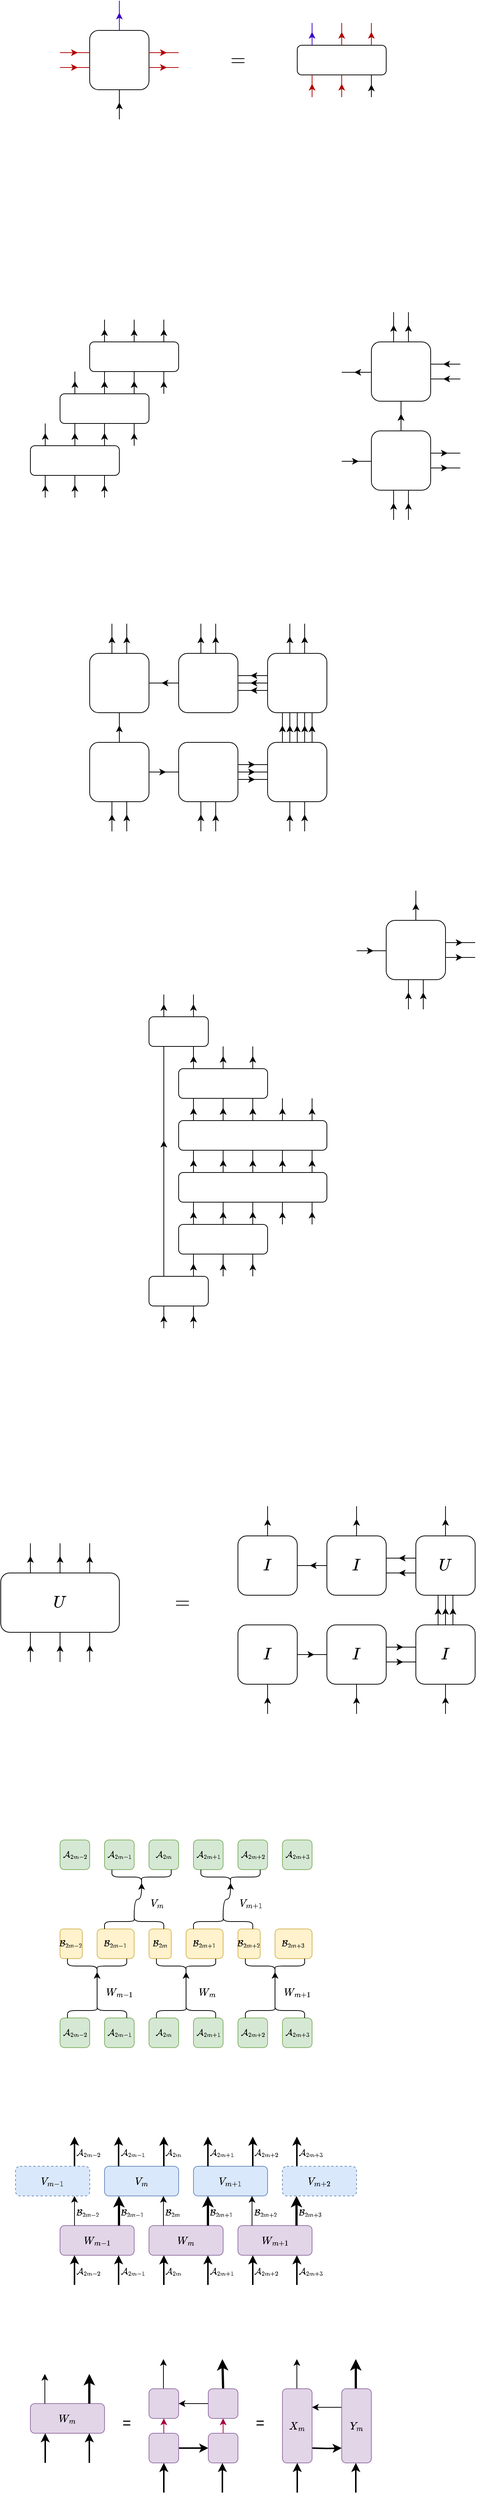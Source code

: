 <mxfile version="26.2.8">
  <diagram name="第 1 页" id="qNsiWPGDajViyWXY0K6e">
    <mxGraphModel dx="821" dy="1916" grid="1" gridSize="10" guides="1" tooltips="1" connect="1" arrows="1" fold="1" page="1" pageScale="1" pageWidth="827" pageHeight="1169" math="1" shadow="0">
      <root>
        <mxCell id="0" />
        <mxCell id="1" parent="0" />
        <mxCell id="g8um1wXQMXbJloImiAQB-27" value="" style="group" parent="1" vertex="1" connectable="0">
          <mxGeometry x="280" y="800" height="40" as="geometry" />
        </mxCell>
        <mxCell id="g8um1wXQMXbJloImiAQB-28" value="" style="endArrow=classic;html=1;rounded=0;" parent="g8um1wXQMXbJloImiAQB-27" edge="1">
          <mxGeometry width="50" height="50" relative="1" as="geometry">
            <mxPoint y="40" as="sourcePoint" />
            <mxPoint y="17.143" as="targetPoint" />
          </mxGeometry>
        </mxCell>
        <mxCell id="g8um1wXQMXbJloImiAQB-29" value="" style="endArrow=none;html=1;rounded=0;" parent="g8um1wXQMXbJloImiAQB-27" edge="1">
          <mxGeometry width="50" height="50" relative="1" as="geometry">
            <mxPoint y="40" as="sourcePoint" />
            <mxPoint as="targetPoint" />
            <Array as="points">
              <mxPoint y="28.571" />
            </Array>
          </mxGeometry>
        </mxCell>
        <mxCell id="g8um1wXQMXbJloImiAQB-30" value="" style="group" parent="1" vertex="1" connectable="0">
          <mxGeometry x="160" y="410" width="120" height="100" as="geometry" />
        </mxCell>
        <mxCell id="jVMhNbnYpXjlMaWzVGI7-33" value="" style="rounded=1;whiteSpace=wrap;html=1;" parent="g8um1wXQMXbJloImiAQB-30" vertex="1">
          <mxGeometry y="30" width="120" height="40" as="geometry" />
        </mxCell>
        <mxCell id="g8um1wXQMXbJloImiAQB-11" value="" style="group" parent="g8um1wXQMXbJloImiAQB-30" vertex="1" connectable="0">
          <mxGeometry x="20" height="30" as="geometry" />
        </mxCell>
        <mxCell id="g8um1wXQMXbJloImiAQB-9" value="" style="endArrow=classic;html=1;rounded=0;" parent="g8um1wXQMXbJloImiAQB-11" edge="1">
          <mxGeometry width="50" height="50" relative="1" as="geometry">
            <mxPoint y="30" as="sourcePoint" />
            <mxPoint y="12.857" as="targetPoint" />
          </mxGeometry>
        </mxCell>
        <mxCell id="g8um1wXQMXbJloImiAQB-10" value="" style="endArrow=none;html=1;rounded=0;" parent="g8um1wXQMXbJloImiAQB-11" edge="1">
          <mxGeometry width="50" height="50" relative="1" as="geometry">
            <mxPoint y="30" as="sourcePoint" />
            <mxPoint as="targetPoint" />
            <Array as="points">
              <mxPoint y="21.429" />
            </Array>
          </mxGeometry>
        </mxCell>
        <mxCell id="g8um1wXQMXbJloImiAQB-12" value="" style="group" parent="g8um1wXQMXbJloImiAQB-30" vertex="1" connectable="0">
          <mxGeometry x="60" height="30" as="geometry" />
        </mxCell>
        <mxCell id="g8um1wXQMXbJloImiAQB-13" value="" style="endArrow=classic;html=1;rounded=0;" parent="g8um1wXQMXbJloImiAQB-12" edge="1">
          <mxGeometry width="50" height="50" relative="1" as="geometry">
            <mxPoint y="30" as="sourcePoint" />
            <mxPoint y="12.857" as="targetPoint" />
          </mxGeometry>
        </mxCell>
        <mxCell id="g8um1wXQMXbJloImiAQB-14" value="" style="endArrow=none;html=1;rounded=0;" parent="g8um1wXQMXbJloImiAQB-12" edge="1">
          <mxGeometry width="50" height="50" relative="1" as="geometry">
            <mxPoint y="30" as="sourcePoint" />
            <mxPoint as="targetPoint" />
            <Array as="points">
              <mxPoint y="21.429" />
            </Array>
          </mxGeometry>
        </mxCell>
        <mxCell id="g8um1wXQMXbJloImiAQB-15" value="" style="group" parent="g8um1wXQMXbJloImiAQB-30" vertex="1" connectable="0">
          <mxGeometry x="100" height="30" as="geometry" />
        </mxCell>
        <mxCell id="g8um1wXQMXbJloImiAQB-16" value="" style="endArrow=classic;html=1;rounded=0;" parent="g8um1wXQMXbJloImiAQB-15" edge="1">
          <mxGeometry width="50" height="50" relative="1" as="geometry">
            <mxPoint y="30" as="sourcePoint" />
            <mxPoint y="12.857" as="targetPoint" />
          </mxGeometry>
        </mxCell>
        <mxCell id="g8um1wXQMXbJloImiAQB-17" value="" style="endArrow=none;html=1;rounded=0;" parent="g8um1wXQMXbJloImiAQB-15" edge="1">
          <mxGeometry width="50" height="50" relative="1" as="geometry">
            <mxPoint y="30" as="sourcePoint" />
            <mxPoint as="targetPoint" />
            <Array as="points">
              <mxPoint y="21.429" />
            </Array>
          </mxGeometry>
        </mxCell>
        <mxCell id="g8um1wXQMXbJloImiAQB-18" value="" style="group" parent="g8um1wXQMXbJloImiAQB-30" vertex="1" connectable="0">
          <mxGeometry x="20" y="70" height="30" as="geometry" />
        </mxCell>
        <mxCell id="g8um1wXQMXbJloImiAQB-19" value="" style="endArrow=classic;html=1;rounded=0;" parent="g8um1wXQMXbJloImiAQB-18" edge="1">
          <mxGeometry width="50" height="50" relative="1" as="geometry">
            <mxPoint y="30" as="sourcePoint" />
            <mxPoint y="12.857" as="targetPoint" />
          </mxGeometry>
        </mxCell>
        <mxCell id="g8um1wXQMXbJloImiAQB-20" value="" style="endArrow=none;html=1;rounded=0;" parent="g8um1wXQMXbJloImiAQB-18" edge="1">
          <mxGeometry width="50" height="50" relative="1" as="geometry">
            <mxPoint y="30" as="sourcePoint" />
            <mxPoint as="targetPoint" />
            <Array as="points">
              <mxPoint y="21.429" />
            </Array>
          </mxGeometry>
        </mxCell>
        <mxCell id="g8um1wXQMXbJloImiAQB-21" value="" style="group" parent="g8um1wXQMXbJloImiAQB-30" vertex="1" connectable="0">
          <mxGeometry x="60" y="70" height="30" as="geometry" />
        </mxCell>
        <mxCell id="g8um1wXQMXbJloImiAQB-22" value="" style="endArrow=classic;html=1;rounded=0;" parent="g8um1wXQMXbJloImiAQB-21" edge="1">
          <mxGeometry width="50" height="50" relative="1" as="geometry">
            <mxPoint y="30" as="sourcePoint" />
            <mxPoint y="12.857" as="targetPoint" />
          </mxGeometry>
        </mxCell>
        <mxCell id="g8um1wXQMXbJloImiAQB-23" value="" style="endArrow=none;html=1;rounded=0;" parent="g8um1wXQMXbJloImiAQB-21" edge="1">
          <mxGeometry width="50" height="50" relative="1" as="geometry">
            <mxPoint y="30" as="sourcePoint" />
            <mxPoint as="targetPoint" />
            <Array as="points">
              <mxPoint y="21.429" />
            </Array>
          </mxGeometry>
        </mxCell>
        <mxCell id="g8um1wXQMXbJloImiAQB-24" value="" style="group" parent="g8um1wXQMXbJloImiAQB-30" vertex="1" connectable="0">
          <mxGeometry x="100" y="70" height="30" as="geometry" />
        </mxCell>
        <mxCell id="g8um1wXQMXbJloImiAQB-25" value="" style="endArrow=classic;html=1;rounded=0;" parent="g8um1wXQMXbJloImiAQB-24" edge="1">
          <mxGeometry width="50" height="50" relative="1" as="geometry">
            <mxPoint y="30" as="sourcePoint" />
            <mxPoint y="12.857" as="targetPoint" />
          </mxGeometry>
        </mxCell>
        <mxCell id="g8um1wXQMXbJloImiAQB-26" value="" style="endArrow=none;html=1;rounded=0;" parent="g8um1wXQMXbJloImiAQB-24" edge="1">
          <mxGeometry width="50" height="50" relative="1" as="geometry">
            <mxPoint y="30" as="sourcePoint" />
            <mxPoint as="targetPoint" />
            <Array as="points">
              <mxPoint y="21.429" />
            </Array>
          </mxGeometry>
        </mxCell>
        <mxCell id="g8um1wXQMXbJloImiAQB-31" value="" style="group" parent="1" vertex="1" connectable="0">
          <mxGeometry x="200" y="340" width="120" height="100" as="geometry" />
        </mxCell>
        <mxCell id="g8um1wXQMXbJloImiAQB-32" value="" style="rounded=1;whiteSpace=wrap;html=1;" parent="g8um1wXQMXbJloImiAQB-31" vertex="1">
          <mxGeometry y="30" width="120" height="40" as="geometry" />
        </mxCell>
        <mxCell id="g8um1wXQMXbJloImiAQB-33" value="" style="group" parent="g8um1wXQMXbJloImiAQB-31" vertex="1" connectable="0">
          <mxGeometry x="20" height="30" as="geometry" />
        </mxCell>
        <mxCell id="g8um1wXQMXbJloImiAQB-34" value="" style="endArrow=classic;html=1;rounded=0;" parent="g8um1wXQMXbJloImiAQB-33" edge="1">
          <mxGeometry width="50" height="50" relative="1" as="geometry">
            <mxPoint y="30" as="sourcePoint" />
            <mxPoint y="12.857" as="targetPoint" />
          </mxGeometry>
        </mxCell>
        <mxCell id="g8um1wXQMXbJloImiAQB-35" value="" style="endArrow=none;html=1;rounded=0;" parent="g8um1wXQMXbJloImiAQB-33" edge="1">
          <mxGeometry width="50" height="50" relative="1" as="geometry">
            <mxPoint y="30" as="sourcePoint" />
            <mxPoint as="targetPoint" />
            <Array as="points">
              <mxPoint y="21.429" />
            </Array>
          </mxGeometry>
        </mxCell>
        <mxCell id="g8um1wXQMXbJloImiAQB-36" value="" style="group" parent="g8um1wXQMXbJloImiAQB-31" vertex="1" connectable="0">
          <mxGeometry x="60" height="30" as="geometry" />
        </mxCell>
        <mxCell id="g8um1wXQMXbJloImiAQB-37" value="" style="endArrow=classic;html=1;rounded=0;" parent="g8um1wXQMXbJloImiAQB-36" edge="1">
          <mxGeometry width="50" height="50" relative="1" as="geometry">
            <mxPoint y="30" as="sourcePoint" />
            <mxPoint y="12.857" as="targetPoint" />
          </mxGeometry>
        </mxCell>
        <mxCell id="g8um1wXQMXbJloImiAQB-38" value="" style="endArrow=none;html=1;rounded=0;" parent="g8um1wXQMXbJloImiAQB-36" edge="1">
          <mxGeometry width="50" height="50" relative="1" as="geometry">
            <mxPoint y="30" as="sourcePoint" />
            <mxPoint as="targetPoint" />
            <Array as="points">
              <mxPoint y="21.429" />
            </Array>
          </mxGeometry>
        </mxCell>
        <mxCell id="g8um1wXQMXbJloImiAQB-39" value="" style="group" parent="g8um1wXQMXbJloImiAQB-31" vertex="1" connectable="0">
          <mxGeometry x="100" height="30" as="geometry" />
        </mxCell>
        <mxCell id="g8um1wXQMXbJloImiAQB-40" value="" style="endArrow=classic;html=1;rounded=0;" parent="g8um1wXQMXbJloImiAQB-39" edge="1">
          <mxGeometry width="50" height="50" relative="1" as="geometry">
            <mxPoint y="30" as="sourcePoint" />
            <mxPoint y="12.857" as="targetPoint" />
          </mxGeometry>
        </mxCell>
        <mxCell id="g8um1wXQMXbJloImiAQB-41" value="" style="endArrow=none;html=1;rounded=0;" parent="g8um1wXQMXbJloImiAQB-39" edge="1">
          <mxGeometry width="50" height="50" relative="1" as="geometry">
            <mxPoint y="30" as="sourcePoint" />
            <mxPoint as="targetPoint" />
            <Array as="points">
              <mxPoint y="21.429" />
            </Array>
          </mxGeometry>
        </mxCell>
        <mxCell id="g8um1wXQMXbJloImiAQB-42" value="" style="group" parent="g8um1wXQMXbJloImiAQB-31" vertex="1" connectable="0">
          <mxGeometry x="20" y="70" height="30" as="geometry" />
        </mxCell>
        <mxCell id="g8um1wXQMXbJloImiAQB-43" value="" style="endArrow=classic;html=1;rounded=0;" parent="g8um1wXQMXbJloImiAQB-42" edge="1">
          <mxGeometry width="50" height="50" relative="1" as="geometry">
            <mxPoint y="30" as="sourcePoint" />
            <mxPoint y="12.857" as="targetPoint" />
          </mxGeometry>
        </mxCell>
        <mxCell id="g8um1wXQMXbJloImiAQB-44" value="" style="endArrow=none;html=1;rounded=0;" parent="g8um1wXQMXbJloImiAQB-42" edge="1">
          <mxGeometry width="50" height="50" relative="1" as="geometry">
            <mxPoint y="30" as="sourcePoint" />
            <mxPoint as="targetPoint" />
            <Array as="points">
              <mxPoint y="21.429" />
            </Array>
          </mxGeometry>
        </mxCell>
        <mxCell id="g8um1wXQMXbJloImiAQB-45" value="" style="group" parent="g8um1wXQMXbJloImiAQB-31" vertex="1" connectable="0">
          <mxGeometry x="60" y="70" height="30" as="geometry" />
        </mxCell>
        <mxCell id="g8um1wXQMXbJloImiAQB-46" value="" style="endArrow=classic;html=1;rounded=0;" parent="g8um1wXQMXbJloImiAQB-45" edge="1">
          <mxGeometry width="50" height="50" relative="1" as="geometry">
            <mxPoint y="30" as="sourcePoint" />
            <mxPoint y="12.857" as="targetPoint" />
          </mxGeometry>
        </mxCell>
        <mxCell id="g8um1wXQMXbJloImiAQB-47" value="" style="endArrow=none;html=1;rounded=0;" parent="g8um1wXQMXbJloImiAQB-45" edge="1">
          <mxGeometry width="50" height="50" relative="1" as="geometry">
            <mxPoint y="30" as="sourcePoint" />
            <mxPoint as="targetPoint" />
            <Array as="points">
              <mxPoint y="21.429" />
            </Array>
          </mxGeometry>
        </mxCell>
        <mxCell id="g8um1wXQMXbJloImiAQB-48" value="" style="group" parent="g8um1wXQMXbJloImiAQB-31" vertex="1" connectable="0">
          <mxGeometry x="100" y="70" height="30" as="geometry" />
        </mxCell>
        <mxCell id="g8um1wXQMXbJloImiAQB-49" value="" style="endArrow=classic;html=1;rounded=0;" parent="g8um1wXQMXbJloImiAQB-48" edge="1">
          <mxGeometry width="50" height="50" relative="1" as="geometry">
            <mxPoint y="30" as="sourcePoint" />
            <mxPoint y="12.857" as="targetPoint" />
          </mxGeometry>
        </mxCell>
        <mxCell id="g8um1wXQMXbJloImiAQB-50" value="" style="endArrow=none;html=1;rounded=0;" parent="g8um1wXQMXbJloImiAQB-48" edge="1">
          <mxGeometry width="50" height="50" relative="1" as="geometry">
            <mxPoint y="30" as="sourcePoint" />
            <mxPoint as="targetPoint" />
            <Array as="points">
              <mxPoint y="21.429" />
            </Array>
          </mxGeometry>
        </mxCell>
        <mxCell id="g8um1wXQMXbJloImiAQB-51" value="" style="group" parent="1" vertex="1" connectable="0">
          <mxGeometry x="240" y="270" width="120" height="100" as="geometry" />
        </mxCell>
        <mxCell id="g8um1wXQMXbJloImiAQB-52" value="" style="rounded=1;whiteSpace=wrap;html=1;" parent="g8um1wXQMXbJloImiAQB-51" vertex="1">
          <mxGeometry y="30" width="120" height="40" as="geometry" />
        </mxCell>
        <mxCell id="g8um1wXQMXbJloImiAQB-53" value="" style="group" parent="g8um1wXQMXbJloImiAQB-51" vertex="1" connectable="0">
          <mxGeometry x="20" height="30" as="geometry" />
        </mxCell>
        <mxCell id="g8um1wXQMXbJloImiAQB-54" value="" style="endArrow=classic;html=1;rounded=0;" parent="g8um1wXQMXbJloImiAQB-53" edge="1">
          <mxGeometry width="50" height="50" relative="1" as="geometry">
            <mxPoint y="30" as="sourcePoint" />
            <mxPoint y="12.857" as="targetPoint" />
          </mxGeometry>
        </mxCell>
        <mxCell id="g8um1wXQMXbJloImiAQB-55" value="" style="endArrow=none;html=1;rounded=0;" parent="g8um1wXQMXbJloImiAQB-53" edge="1">
          <mxGeometry width="50" height="50" relative="1" as="geometry">
            <mxPoint y="30" as="sourcePoint" />
            <mxPoint as="targetPoint" />
            <Array as="points">
              <mxPoint y="21.429" />
            </Array>
          </mxGeometry>
        </mxCell>
        <mxCell id="g8um1wXQMXbJloImiAQB-56" value="" style="group" parent="g8um1wXQMXbJloImiAQB-51" vertex="1" connectable="0">
          <mxGeometry x="60" height="30" as="geometry" />
        </mxCell>
        <mxCell id="g8um1wXQMXbJloImiAQB-57" value="" style="endArrow=classic;html=1;rounded=0;" parent="g8um1wXQMXbJloImiAQB-56" edge="1">
          <mxGeometry width="50" height="50" relative="1" as="geometry">
            <mxPoint y="30" as="sourcePoint" />
            <mxPoint y="12.857" as="targetPoint" />
          </mxGeometry>
        </mxCell>
        <mxCell id="g8um1wXQMXbJloImiAQB-58" value="" style="endArrow=none;html=1;rounded=0;" parent="g8um1wXQMXbJloImiAQB-56" edge="1">
          <mxGeometry width="50" height="50" relative="1" as="geometry">
            <mxPoint y="30" as="sourcePoint" />
            <mxPoint as="targetPoint" />
            <Array as="points">
              <mxPoint y="21.429" />
            </Array>
          </mxGeometry>
        </mxCell>
        <mxCell id="g8um1wXQMXbJloImiAQB-59" value="" style="group" parent="g8um1wXQMXbJloImiAQB-51" vertex="1" connectable="0">
          <mxGeometry x="100" height="30" as="geometry" />
        </mxCell>
        <mxCell id="g8um1wXQMXbJloImiAQB-60" value="" style="endArrow=classic;html=1;rounded=0;" parent="g8um1wXQMXbJloImiAQB-59" edge="1">
          <mxGeometry width="50" height="50" relative="1" as="geometry">
            <mxPoint y="30" as="sourcePoint" />
            <mxPoint y="12.857" as="targetPoint" />
          </mxGeometry>
        </mxCell>
        <mxCell id="g8um1wXQMXbJloImiAQB-61" value="" style="endArrow=none;html=1;rounded=0;" parent="g8um1wXQMXbJloImiAQB-59" edge="1">
          <mxGeometry width="50" height="50" relative="1" as="geometry">
            <mxPoint y="30" as="sourcePoint" />
            <mxPoint as="targetPoint" />
            <Array as="points">
              <mxPoint y="21.429" />
            </Array>
          </mxGeometry>
        </mxCell>
        <mxCell id="g8um1wXQMXbJloImiAQB-62" value="" style="group" parent="g8um1wXQMXbJloImiAQB-51" vertex="1" connectable="0">
          <mxGeometry x="20" y="70" height="30" as="geometry" />
        </mxCell>
        <mxCell id="g8um1wXQMXbJloImiAQB-63" value="" style="endArrow=classic;html=1;rounded=0;" parent="g8um1wXQMXbJloImiAQB-62" edge="1">
          <mxGeometry width="50" height="50" relative="1" as="geometry">
            <mxPoint y="30" as="sourcePoint" />
            <mxPoint y="12.857" as="targetPoint" />
          </mxGeometry>
        </mxCell>
        <mxCell id="g8um1wXQMXbJloImiAQB-64" value="" style="endArrow=none;html=1;rounded=0;" parent="g8um1wXQMXbJloImiAQB-62" edge="1">
          <mxGeometry width="50" height="50" relative="1" as="geometry">
            <mxPoint y="30" as="sourcePoint" />
            <mxPoint as="targetPoint" />
            <Array as="points">
              <mxPoint y="21.429" />
            </Array>
          </mxGeometry>
        </mxCell>
        <mxCell id="g8um1wXQMXbJloImiAQB-65" value="" style="group" parent="g8um1wXQMXbJloImiAQB-51" vertex="1" connectable="0">
          <mxGeometry x="60" y="70" height="30" as="geometry" />
        </mxCell>
        <mxCell id="g8um1wXQMXbJloImiAQB-66" value="" style="endArrow=classic;html=1;rounded=0;" parent="g8um1wXQMXbJloImiAQB-65" edge="1">
          <mxGeometry width="50" height="50" relative="1" as="geometry">
            <mxPoint y="30" as="sourcePoint" />
            <mxPoint y="12.857" as="targetPoint" />
          </mxGeometry>
        </mxCell>
        <mxCell id="g8um1wXQMXbJloImiAQB-67" value="" style="endArrow=none;html=1;rounded=0;" parent="g8um1wXQMXbJloImiAQB-65" edge="1">
          <mxGeometry width="50" height="50" relative="1" as="geometry">
            <mxPoint y="30" as="sourcePoint" />
            <mxPoint as="targetPoint" />
            <Array as="points">
              <mxPoint y="21.429" />
            </Array>
          </mxGeometry>
        </mxCell>
        <mxCell id="g8um1wXQMXbJloImiAQB-68" value="" style="group" parent="g8um1wXQMXbJloImiAQB-51" vertex="1" connectable="0">
          <mxGeometry x="100" y="70" height="30" as="geometry" />
        </mxCell>
        <mxCell id="g8um1wXQMXbJloImiAQB-69" value="" style="endArrow=classic;html=1;rounded=0;" parent="g8um1wXQMXbJloImiAQB-68" edge="1">
          <mxGeometry width="50" height="50" relative="1" as="geometry">
            <mxPoint y="30" as="sourcePoint" />
            <mxPoint y="12.857" as="targetPoint" />
          </mxGeometry>
        </mxCell>
        <mxCell id="g8um1wXQMXbJloImiAQB-70" value="" style="endArrow=none;html=1;rounded=0;" parent="g8um1wXQMXbJloImiAQB-68" edge="1">
          <mxGeometry width="50" height="50" relative="1" as="geometry">
            <mxPoint y="30" as="sourcePoint" />
            <mxPoint as="targetPoint" />
            <Array as="points">
              <mxPoint y="21.429" />
            </Array>
          </mxGeometry>
        </mxCell>
        <mxCell id="g8um1wXQMXbJloImiAQB-71" value="" style="rounded=1;whiteSpace=wrap;html=1;" parent="1" vertex="1">
          <mxGeometry x="240" y="840" width="80" height="80" as="geometry" />
        </mxCell>
        <mxCell id="g8um1wXQMXbJloImiAQB-78" value="" style="group" parent="1" vertex="1" connectable="0">
          <mxGeometry x="270" y="920" height="40" as="geometry" />
        </mxCell>
        <mxCell id="g8um1wXQMXbJloImiAQB-79" value="" style="endArrow=classic;html=1;rounded=0;" parent="g8um1wXQMXbJloImiAQB-78" edge="1">
          <mxGeometry width="50" height="50" relative="1" as="geometry">
            <mxPoint y="40" as="sourcePoint" />
            <mxPoint y="17.143" as="targetPoint" />
          </mxGeometry>
        </mxCell>
        <mxCell id="g8um1wXQMXbJloImiAQB-80" value="" style="endArrow=none;html=1;rounded=0;" parent="g8um1wXQMXbJloImiAQB-78" edge="1">
          <mxGeometry width="50" height="50" relative="1" as="geometry">
            <mxPoint y="40" as="sourcePoint" />
            <mxPoint as="targetPoint" />
            <Array as="points">
              <mxPoint y="28.571" />
            </Array>
          </mxGeometry>
        </mxCell>
        <mxCell id="g8um1wXQMXbJloImiAQB-81" value="" style="group" parent="1" vertex="1" connectable="0">
          <mxGeometry x="290" y="920" height="40" as="geometry" />
        </mxCell>
        <mxCell id="g8um1wXQMXbJloImiAQB-82" value="" style="endArrow=classic;html=1;rounded=0;" parent="g8um1wXQMXbJloImiAQB-81" edge="1">
          <mxGeometry width="50" height="50" relative="1" as="geometry">
            <mxPoint y="40" as="sourcePoint" />
            <mxPoint y="17.143" as="targetPoint" />
          </mxGeometry>
        </mxCell>
        <mxCell id="g8um1wXQMXbJloImiAQB-83" value="" style="endArrow=none;html=1;rounded=0;" parent="g8um1wXQMXbJloImiAQB-81" edge="1">
          <mxGeometry width="50" height="50" relative="1" as="geometry">
            <mxPoint y="40" as="sourcePoint" />
            <mxPoint as="targetPoint" />
            <Array as="points">
              <mxPoint y="28.571" />
            </Array>
          </mxGeometry>
        </mxCell>
        <mxCell id="g8um1wXQMXbJloImiAQB-84" value="" style="group;rotation=90;" parent="1" vertex="1" connectable="0">
          <mxGeometry x="340" y="860" height="40" as="geometry" />
        </mxCell>
        <mxCell id="g8um1wXQMXbJloImiAQB-85" value="" style="endArrow=classic;html=1;rounded=0;" parent="g8um1wXQMXbJloImiAQB-84" edge="1">
          <mxGeometry width="50" height="50" relative="1" as="geometry">
            <mxPoint x="-20" y="20" as="sourcePoint" />
            <mxPoint x="3" y="20" as="targetPoint" />
          </mxGeometry>
        </mxCell>
        <mxCell id="g8um1wXQMXbJloImiAQB-86" value="" style="endArrow=none;html=1;rounded=0;" parent="g8um1wXQMXbJloImiAQB-84" edge="1">
          <mxGeometry width="50" height="50" relative="1" as="geometry">
            <mxPoint x="-20" y="20" as="sourcePoint" />
            <mxPoint x="20" y="20" as="targetPoint" />
            <Array as="points">
              <mxPoint x="-9" y="20" />
            </Array>
          </mxGeometry>
        </mxCell>
        <mxCell id="g8um1wXQMXbJloImiAQB-90" value="" style="rounded=1;whiteSpace=wrap;html=1;" parent="1" vertex="1">
          <mxGeometry x="360" y="840" width="80" height="80" as="geometry" />
        </mxCell>
        <mxCell id="g8um1wXQMXbJloImiAQB-91" value="" style="group" parent="1" vertex="1" connectable="0">
          <mxGeometry x="390" y="920" height="40" as="geometry" />
        </mxCell>
        <mxCell id="g8um1wXQMXbJloImiAQB-92" value="" style="endArrow=classic;html=1;rounded=0;" parent="g8um1wXQMXbJloImiAQB-91" edge="1">
          <mxGeometry width="50" height="50" relative="1" as="geometry">
            <mxPoint y="40" as="sourcePoint" />
            <mxPoint y="17.143" as="targetPoint" />
          </mxGeometry>
        </mxCell>
        <mxCell id="g8um1wXQMXbJloImiAQB-93" value="" style="endArrow=none;html=1;rounded=0;" parent="g8um1wXQMXbJloImiAQB-91" edge="1">
          <mxGeometry width="50" height="50" relative="1" as="geometry">
            <mxPoint y="40" as="sourcePoint" />
            <mxPoint as="targetPoint" />
            <Array as="points">
              <mxPoint y="28.571" />
            </Array>
          </mxGeometry>
        </mxCell>
        <mxCell id="g8um1wXQMXbJloImiAQB-94" value="" style="group" parent="1" vertex="1" connectable="0">
          <mxGeometry x="410" y="920" height="40" as="geometry" />
        </mxCell>
        <mxCell id="g8um1wXQMXbJloImiAQB-95" value="" style="endArrow=classic;html=1;rounded=0;" parent="g8um1wXQMXbJloImiAQB-94" edge="1">
          <mxGeometry width="50" height="50" relative="1" as="geometry">
            <mxPoint y="40" as="sourcePoint" />
            <mxPoint y="17.143" as="targetPoint" />
          </mxGeometry>
        </mxCell>
        <mxCell id="g8um1wXQMXbJloImiAQB-96" value="" style="endArrow=none;html=1;rounded=0;" parent="g8um1wXQMXbJloImiAQB-94" edge="1">
          <mxGeometry width="50" height="50" relative="1" as="geometry">
            <mxPoint y="40" as="sourcePoint" />
            <mxPoint as="targetPoint" />
            <Array as="points">
              <mxPoint y="28.571" />
            </Array>
          </mxGeometry>
        </mxCell>
        <mxCell id="g8um1wXQMXbJloImiAQB-97" value="" style="group;rotation=90;" parent="1" vertex="1" connectable="0">
          <mxGeometry x="460" y="850" height="40" as="geometry" />
        </mxCell>
        <mxCell id="g8um1wXQMXbJloImiAQB-98" value="" style="endArrow=classic;html=1;rounded=0;" parent="g8um1wXQMXbJloImiAQB-97" edge="1">
          <mxGeometry width="50" height="50" relative="1" as="geometry">
            <mxPoint x="-20" y="20" as="sourcePoint" />
            <mxPoint x="3" y="20" as="targetPoint" />
          </mxGeometry>
        </mxCell>
        <mxCell id="g8um1wXQMXbJloImiAQB-99" value="" style="endArrow=none;html=1;rounded=0;" parent="g8um1wXQMXbJloImiAQB-97" edge="1">
          <mxGeometry width="50" height="50" relative="1" as="geometry">
            <mxPoint x="-20" y="20" as="sourcePoint" />
            <mxPoint x="20" y="20" as="targetPoint" />
            <Array as="points">
              <mxPoint x="-9" y="20" />
            </Array>
          </mxGeometry>
        </mxCell>
        <mxCell id="g8um1wXQMXbJloImiAQB-100" value="" style="rounded=1;whiteSpace=wrap;html=1;" parent="1" vertex="1">
          <mxGeometry x="480" y="840" width="80" height="80" as="geometry" />
        </mxCell>
        <mxCell id="g8um1wXQMXbJloImiAQB-104" value="" style="group;rotation=90;" parent="1" vertex="1" connectable="0">
          <mxGeometry x="460" y="870" height="40" as="geometry" />
        </mxCell>
        <mxCell id="g8um1wXQMXbJloImiAQB-105" value="" style="endArrow=classic;html=1;rounded=0;" parent="g8um1wXQMXbJloImiAQB-104" edge="1">
          <mxGeometry width="50" height="50" relative="1" as="geometry">
            <mxPoint x="-20" y="20" as="sourcePoint" />
            <mxPoint x="3" y="20" as="targetPoint" />
          </mxGeometry>
        </mxCell>
        <mxCell id="g8um1wXQMXbJloImiAQB-106" value="" style="endArrow=none;html=1;rounded=0;" parent="g8um1wXQMXbJloImiAQB-104" edge="1">
          <mxGeometry width="50" height="50" relative="1" as="geometry">
            <mxPoint x="-20" y="20" as="sourcePoint" />
            <mxPoint x="20" y="20" as="targetPoint" />
            <Array as="points">
              <mxPoint x="-9" y="20" />
            </Array>
          </mxGeometry>
        </mxCell>
        <mxCell id="g8um1wXQMXbJloImiAQB-107" value="" style="group;rotation=90;" parent="1" vertex="1" connectable="0">
          <mxGeometry x="460" y="860" height="40" as="geometry" />
        </mxCell>
        <mxCell id="g8um1wXQMXbJloImiAQB-108" value="" style="endArrow=classic;html=1;rounded=0;" parent="g8um1wXQMXbJloImiAQB-107" edge="1">
          <mxGeometry width="50" height="50" relative="1" as="geometry">
            <mxPoint x="-20" y="20" as="sourcePoint" />
            <mxPoint x="3" y="20" as="targetPoint" />
          </mxGeometry>
        </mxCell>
        <mxCell id="g8um1wXQMXbJloImiAQB-109" value="" style="endArrow=none;html=1;rounded=0;" parent="g8um1wXQMXbJloImiAQB-107" edge="1">
          <mxGeometry width="50" height="50" relative="1" as="geometry">
            <mxPoint x="-20" y="20" as="sourcePoint" />
            <mxPoint x="20" y="20" as="targetPoint" />
            <Array as="points">
              <mxPoint x="-9" y="20" />
            </Array>
          </mxGeometry>
        </mxCell>
        <mxCell id="g8um1wXQMXbJloImiAQB-110" value="" style="group" parent="1" vertex="1" connectable="0">
          <mxGeometry x="510" y="920" height="40" as="geometry" />
        </mxCell>
        <mxCell id="g8um1wXQMXbJloImiAQB-111" value="" style="endArrow=classic;html=1;rounded=0;" parent="g8um1wXQMXbJloImiAQB-110" edge="1">
          <mxGeometry width="50" height="50" relative="1" as="geometry">
            <mxPoint y="40" as="sourcePoint" />
            <mxPoint y="17.143" as="targetPoint" />
          </mxGeometry>
        </mxCell>
        <mxCell id="g8um1wXQMXbJloImiAQB-112" value="" style="endArrow=none;html=1;rounded=0;" parent="g8um1wXQMXbJloImiAQB-110" edge="1">
          <mxGeometry width="50" height="50" relative="1" as="geometry">
            <mxPoint y="40" as="sourcePoint" />
            <mxPoint as="targetPoint" />
            <Array as="points">
              <mxPoint y="28.571" />
            </Array>
          </mxGeometry>
        </mxCell>
        <mxCell id="g8um1wXQMXbJloImiAQB-113" value="" style="group" parent="1" vertex="1" connectable="0">
          <mxGeometry x="530" y="920" height="40" as="geometry" />
        </mxCell>
        <mxCell id="g8um1wXQMXbJloImiAQB-114" value="" style="endArrow=classic;html=1;rounded=0;" parent="g8um1wXQMXbJloImiAQB-113" edge="1">
          <mxGeometry width="50" height="50" relative="1" as="geometry">
            <mxPoint y="40" as="sourcePoint" />
            <mxPoint y="17.143" as="targetPoint" />
          </mxGeometry>
        </mxCell>
        <mxCell id="g8um1wXQMXbJloImiAQB-115" value="" style="endArrow=none;html=1;rounded=0;" parent="g8um1wXQMXbJloImiAQB-113" edge="1">
          <mxGeometry width="50" height="50" relative="1" as="geometry">
            <mxPoint y="40" as="sourcePoint" />
            <mxPoint as="targetPoint" />
            <Array as="points">
              <mxPoint y="28.571" />
            </Array>
          </mxGeometry>
        </mxCell>
        <mxCell id="g8um1wXQMXbJloImiAQB-116" value="" style="group" parent="1" vertex="1" connectable="0">
          <mxGeometry x="500" y="800" height="40" as="geometry" />
        </mxCell>
        <mxCell id="g8um1wXQMXbJloImiAQB-117" value="" style="endArrow=classic;html=1;rounded=0;" parent="g8um1wXQMXbJloImiAQB-116" edge="1">
          <mxGeometry width="50" height="50" relative="1" as="geometry">
            <mxPoint y="40" as="sourcePoint" />
            <mxPoint y="17.143" as="targetPoint" />
          </mxGeometry>
        </mxCell>
        <mxCell id="g8um1wXQMXbJloImiAQB-118" value="" style="endArrow=none;html=1;rounded=0;" parent="g8um1wXQMXbJloImiAQB-116" edge="1">
          <mxGeometry width="50" height="50" relative="1" as="geometry">
            <mxPoint y="40" as="sourcePoint" />
            <mxPoint as="targetPoint" />
            <Array as="points">
              <mxPoint y="28.571" />
            </Array>
          </mxGeometry>
        </mxCell>
        <mxCell id="g8um1wXQMXbJloImiAQB-119" value="" style="group" parent="1" vertex="1" connectable="0">
          <mxGeometry x="510" y="800" height="40" as="geometry" />
        </mxCell>
        <mxCell id="g8um1wXQMXbJloImiAQB-120" value="" style="endArrow=classic;html=1;rounded=0;" parent="g8um1wXQMXbJloImiAQB-119" edge="1">
          <mxGeometry width="50" height="50" relative="1" as="geometry">
            <mxPoint y="40" as="sourcePoint" />
            <mxPoint y="17.143" as="targetPoint" />
          </mxGeometry>
        </mxCell>
        <mxCell id="g8um1wXQMXbJloImiAQB-121" value="" style="endArrow=none;html=1;rounded=0;" parent="g8um1wXQMXbJloImiAQB-119" edge="1">
          <mxGeometry width="50" height="50" relative="1" as="geometry">
            <mxPoint y="40" as="sourcePoint" />
            <mxPoint as="targetPoint" />
            <Array as="points">
              <mxPoint y="28.571" />
            </Array>
          </mxGeometry>
        </mxCell>
        <mxCell id="g8um1wXQMXbJloImiAQB-122" value="" style="group" parent="1" vertex="1" connectable="0">
          <mxGeometry x="520" y="800" height="40" as="geometry" />
        </mxCell>
        <mxCell id="g8um1wXQMXbJloImiAQB-123" value="" style="endArrow=classic;html=1;rounded=0;" parent="g8um1wXQMXbJloImiAQB-122" edge="1">
          <mxGeometry width="50" height="50" relative="1" as="geometry">
            <mxPoint y="40" as="sourcePoint" />
            <mxPoint y="17.143" as="targetPoint" />
          </mxGeometry>
        </mxCell>
        <mxCell id="g8um1wXQMXbJloImiAQB-124" value="" style="endArrow=none;html=1;rounded=0;" parent="g8um1wXQMXbJloImiAQB-122" edge="1">
          <mxGeometry width="50" height="50" relative="1" as="geometry">
            <mxPoint y="40" as="sourcePoint" />
            <mxPoint as="targetPoint" />
            <Array as="points">
              <mxPoint y="28.571" />
            </Array>
          </mxGeometry>
        </mxCell>
        <mxCell id="g8um1wXQMXbJloImiAQB-125" value="" style="group" parent="1" vertex="1" connectable="0">
          <mxGeometry x="530" y="800" height="40" as="geometry" />
        </mxCell>
        <mxCell id="g8um1wXQMXbJloImiAQB-126" value="" style="endArrow=classic;html=1;rounded=0;" parent="g8um1wXQMXbJloImiAQB-125" edge="1">
          <mxGeometry width="50" height="50" relative="1" as="geometry">
            <mxPoint y="40" as="sourcePoint" />
            <mxPoint y="17.143" as="targetPoint" />
          </mxGeometry>
        </mxCell>
        <mxCell id="g8um1wXQMXbJloImiAQB-127" value="" style="endArrow=none;html=1;rounded=0;" parent="g8um1wXQMXbJloImiAQB-125" edge="1">
          <mxGeometry width="50" height="50" relative="1" as="geometry">
            <mxPoint y="40" as="sourcePoint" />
            <mxPoint as="targetPoint" />
            <Array as="points">
              <mxPoint y="28.571" />
            </Array>
          </mxGeometry>
        </mxCell>
        <mxCell id="g8um1wXQMXbJloImiAQB-128" value="" style="group" parent="1" vertex="1" connectable="0">
          <mxGeometry x="540" y="800" height="40" as="geometry" />
        </mxCell>
        <mxCell id="g8um1wXQMXbJloImiAQB-129" value="" style="endArrow=classic;html=1;rounded=0;" parent="g8um1wXQMXbJloImiAQB-128" edge="1">
          <mxGeometry width="50" height="50" relative="1" as="geometry">
            <mxPoint y="40" as="sourcePoint" />
            <mxPoint y="17.143" as="targetPoint" />
          </mxGeometry>
        </mxCell>
        <mxCell id="g8um1wXQMXbJloImiAQB-130" value="" style="endArrow=none;html=1;rounded=0;" parent="g8um1wXQMXbJloImiAQB-128" edge="1">
          <mxGeometry width="50" height="50" relative="1" as="geometry">
            <mxPoint y="40" as="sourcePoint" />
            <mxPoint as="targetPoint" />
            <Array as="points">
              <mxPoint y="28.571" />
            </Array>
          </mxGeometry>
        </mxCell>
        <mxCell id="g8um1wXQMXbJloImiAQB-131" value="" style="rounded=1;whiteSpace=wrap;html=1;" parent="1" vertex="1">
          <mxGeometry x="480" y="720" width="80" height="80" as="geometry" />
        </mxCell>
        <mxCell id="g8um1wXQMXbJloImiAQB-132" value="" style="group" parent="1" vertex="1" connectable="0">
          <mxGeometry x="510" y="680" height="40" as="geometry" />
        </mxCell>
        <mxCell id="g8um1wXQMXbJloImiAQB-133" value="" style="endArrow=classic;html=1;rounded=0;" parent="g8um1wXQMXbJloImiAQB-132" edge="1">
          <mxGeometry width="50" height="50" relative="1" as="geometry">
            <mxPoint y="40" as="sourcePoint" />
            <mxPoint y="17.143" as="targetPoint" />
          </mxGeometry>
        </mxCell>
        <mxCell id="g8um1wXQMXbJloImiAQB-134" value="" style="endArrow=none;html=1;rounded=0;" parent="g8um1wXQMXbJloImiAQB-132" edge="1">
          <mxGeometry width="50" height="50" relative="1" as="geometry">
            <mxPoint y="40" as="sourcePoint" />
            <mxPoint as="targetPoint" />
            <Array as="points">
              <mxPoint y="28.571" />
            </Array>
          </mxGeometry>
        </mxCell>
        <mxCell id="g8um1wXQMXbJloImiAQB-135" value="" style="group" parent="1" vertex="1" connectable="0">
          <mxGeometry x="530" y="680" height="40" as="geometry" />
        </mxCell>
        <mxCell id="g8um1wXQMXbJloImiAQB-136" value="" style="endArrow=classic;html=1;rounded=0;" parent="g8um1wXQMXbJloImiAQB-135" edge="1">
          <mxGeometry width="50" height="50" relative="1" as="geometry">
            <mxPoint y="40" as="sourcePoint" />
            <mxPoint y="17.143" as="targetPoint" />
          </mxGeometry>
        </mxCell>
        <mxCell id="g8um1wXQMXbJloImiAQB-137" value="" style="endArrow=none;html=1;rounded=0;" parent="g8um1wXQMXbJloImiAQB-135" edge="1">
          <mxGeometry width="50" height="50" relative="1" as="geometry">
            <mxPoint y="40" as="sourcePoint" />
            <mxPoint as="targetPoint" />
            <Array as="points">
              <mxPoint y="28.571" />
            </Array>
          </mxGeometry>
        </mxCell>
        <mxCell id="g8um1wXQMXbJloImiAQB-138" value="" style="rounded=1;whiteSpace=wrap;html=1;" parent="1" vertex="1">
          <mxGeometry x="360" y="720" width="80" height="80" as="geometry" />
        </mxCell>
        <mxCell id="g8um1wXQMXbJloImiAQB-139" value="" style="rounded=1;whiteSpace=wrap;html=1;" parent="1" vertex="1">
          <mxGeometry x="240" y="720" width="80" height="80" as="geometry" />
        </mxCell>
        <mxCell id="g8um1wXQMXbJloImiAQB-140" value="" style="group" parent="1" vertex="1" connectable="0">
          <mxGeometry x="390" y="680" height="40" as="geometry" />
        </mxCell>
        <mxCell id="g8um1wXQMXbJloImiAQB-141" value="" style="endArrow=classic;html=1;rounded=0;" parent="g8um1wXQMXbJloImiAQB-140" edge="1">
          <mxGeometry width="50" height="50" relative="1" as="geometry">
            <mxPoint y="40" as="sourcePoint" />
            <mxPoint y="17.143" as="targetPoint" />
          </mxGeometry>
        </mxCell>
        <mxCell id="g8um1wXQMXbJloImiAQB-142" value="" style="endArrow=none;html=1;rounded=0;" parent="g8um1wXQMXbJloImiAQB-140" edge="1">
          <mxGeometry width="50" height="50" relative="1" as="geometry">
            <mxPoint y="40" as="sourcePoint" />
            <mxPoint as="targetPoint" />
            <Array as="points">
              <mxPoint y="28.571" />
            </Array>
          </mxGeometry>
        </mxCell>
        <mxCell id="g8um1wXQMXbJloImiAQB-143" value="" style="group" parent="1" vertex="1" connectable="0">
          <mxGeometry x="410" y="680" height="40" as="geometry" />
        </mxCell>
        <mxCell id="g8um1wXQMXbJloImiAQB-144" value="" style="endArrow=classic;html=1;rounded=0;" parent="g8um1wXQMXbJloImiAQB-143" edge="1">
          <mxGeometry width="50" height="50" relative="1" as="geometry">
            <mxPoint y="40" as="sourcePoint" />
            <mxPoint y="17.143" as="targetPoint" />
          </mxGeometry>
        </mxCell>
        <mxCell id="g8um1wXQMXbJloImiAQB-145" value="" style="endArrow=none;html=1;rounded=0;" parent="g8um1wXQMXbJloImiAQB-143" edge="1">
          <mxGeometry width="50" height="50" relative="1" as="geometry">
            <mxPoint y="40" as="sourcePoint" />
            <mxPoint as="targetPoint" />
            <Array as="points">
              <mxPoint y="28.571" />
            </Array>
          </mxGeometry>
        </mxCell>
        <mxCell id="g8um1wXQMXbJloImiAQB-146" value="" style="group" parent="1" vertex="1" connectable="0">
          <mxGeometry x="270" y="680" height="40" as="geometry" />
        </mxCell>
        <mxCell id="g8um1wXQMXbJloImiAQB-147" value="" style="endArrow=classic;html=1;rounded=0;" parent="g8um1wXQMXbJloImiAQB-146" edge="1">
          <mxGeometry width="50" height="50" relative="1" as="geometry">
            <mxPoint y="40" as="sourcePoint" />
            <mxPoint y="17.143" as="targetPoint" />
          </mxGeometry>
        </mxCell>
        <mxCell id="g8um1wXQMXbJloImiAQB-148" value="" style="endArrow=none;html=1;rounded=0;" parent="g8um1wXQMXbJloImiAQB-146" edge="1">
          <mxGeometry width="50" height="50" relative="1" as="geometry">
            <mxPoint y="40" as="sourcePoint" />
            <mxPoint as="targetPoint" />
            <Array as="points">
              <mxPoint y="28.571" />
            </Array>
          </mxGeometry>
        </mxCell>
        <mxCell id="g8um1wXQMXbJloImiAQB-149" value="" style="group" parent="1" vertex="1" connectable="0">
          <mxGeometry x="290" y="680" height="40" as="geometry" />
        </mxCell>
        <mxCell id="g8um1wXQMXbJloImiAQB-150" value="" style="endArrow=classic;html=1;rounded=0;" parent="g8um1wXQMXbJloImiAQB-149" edge="1">
          <mxGeometry width="50" height="50" relative="1" as="geometry">
            <mxPoint y="40" as="sourcePoint" />
            <mxPoint y="17.143" as="targetPoint" />
          </mxGeometry>
        </mxCell>
        <mxCell id="g8um1wXQMXbJloImiAQB-151" value="" style="endArrow=none;html=1;rounded=0;" parent="g8um1wXQMXbJloImiAQB-149" edge="1">
          <mxGeometry width="50" height="50" relative="1" as="geometry">
            <mxPoint y="40" as="sourcePoint" />
            <mxPoint as="targetPoint" />
            <Array as="points">
              <mxPoint y="28.571" />
            </Array>
          </mxGeometry>
        </mxCell>
        <mxCell id="g8um1wXQMXbJloImiAQB-160" value="" style="group;rotation=-90;" parent="1" vertex="1" connectable="0">
          <mxGeometry x="340" y="740" height="40" as="geometry" />
        </mxCell>
        <mxCell id="g8um1wXQMXbJloImiAQB-161" value="" style="endArrow=classic;html=1;rounded=0;" parent="g8um1wXQMXbJloImiAQB-160" edge="1">
          <mxGeometry width="50" height="50" relative="1" as="geometry">
            <mxPoint x="20" y="20" as="sourcePoint" />
            <mxPoint x="-3" y="20" as="targetPoint" />
          </mxGeometry>
        </mxCell>
        <mxCell id="g8um1wXQMXbJloImiAQB-162" value="" style="endArrow=none;html=1;rounded=0;" parent="g8um1wXQMXbJloImiAQB-160" edge="1">
          <mxGeometry width="50" height="50" relative="1" as="geometry">
            <mxPoint x="20" y="20" as="sourcePoint" />
            <mxPoint x="-20" y="20" as="targetPoint" />
            <Array as="points">
              <mxPoint x="9" y="20" />
            </Array>
          </mxGeometry>
        </mxCell>
        <mxCell id="g8um1wXQMXbJloImiAQB-163" value="" style="group;rotation=-90;" parent="1" vertex="1" connectable="0">
          <mxGeometry x="460" y="730" height="40" as="geometry" />
        </mxCell>
        <mxCell id="g8um1wXQMXbJloImiAQB-164" value="" style="endArrow=classic;html=1;rounded=0;" parent="g8um1wXQMXbJloImiAQB-163" edge="1">
          <mxGeometry width="50" height="50" relative="1" as="geometry">
            <mxPoint x="20" y="20" as="sourcePoint" />
            <mxPoint x="-3" y="20" as="targetPoint" />
          </mxGeometry>
        </mxCell>
        <mxCell id="g8um1wXQMXbJloImiAQB-165" value="" style="endArrow=none;html=1;rounded=0;" parent="g8um1wXQMXbJloImiAQB-163" edge="1">
          <mxGeometry width="50" height="50" relative="1" as="geometry">
            <mxPoint x="20" y="20" as="sourcePoint" />
            <mxPoint x="-20" y="20" as="targetPoint" />
            <Array as="points">
              <mxPoint x="9" y="20" />
            </Array>
          </mxGeometry>
        </mxCell>
        <mxCell id="g8um1wXQMXbJloImiAQB-166" value="" style="group;rotation=-90;" parent="1" vertex="1" connectable="0">
          <mxGeometry x="460" y="740" height="40" as="geometry" />
        </mxCell>
        <mxCell id="g8um1wXQMXbJloImiAQB-167" value="" style="endArrow=classic;html=1;rounded=0;" parent="g8um1wXQMXbJloImiAQB-166" edge="1">
          <mxGeometry width="50" height="50" relative="1" as="geometry">
            <mxPoint x="20" y="20" as="sourcePoint" />
            <mxPoint x="-3" y="20" as="targetPoint" />
          </mxGeometry>
        </mxCell>
        <mxCell id="g8um1wXQMXbJloImiAQB-168" value="" style="endArrow=none;html=1;rounded=0;" parent="g8um1wXQMXbJloImiAQB-166" edge="1">
          <mxGeometry width="50" height="50" relative="1" as="geometry">
            <mxPoint x="20" y="20" as="sourcePoint" />
            <mxPoint x="-20" y="20" as="targetPoint" />
            <Array as="points">
              <mxPoint x="9" y="20" />
            </Array>
          </mxGeometry>
        </mxCell>
        <mxCell id="g8um1wXQMXbJloImiAQB-169" value="" style="group;rotation=-90;" parent="1" vertex="1" connectable="0">
          <mxGeometry x="460" y="750" height="40" as="geometry" />
        </mxCell>
        <mxCell id="g8um1wXQMXbJloImiAQB-170" value="" style="endArrow=classic;html=1;rounded=0;" parent="g8um1wXQMXbJloImiAQB-169" edge="1">
          <mxGeometry width="50" height="50" relative="1" as="geometry">
            <mxPoint x="20" y="20" as="sourcePoint" />
            <mxPoint x="-3" y="20" as="targetPoint" />
          </mxGeometry>
        </mxCell>
        <mxCell id="g8um1wXQMXbJloImiAQB-171" value="" style="endArrow=none;html=1;rounded=0;" parent="g8um1wXQMXbJloImiAQB-169" edge="1">
          <mxGeometry width="50" height="50" relative="1" as="geometry">
            <mxPoint x="20" y="20" as="sourcePoint" />
            <mxPoint x="-20" y="20" as="targetPoint" />
            <Array as="points">
              <mxPoint x="9" y="20" />
            </Array>
          </mxGeometry>
        </mxCell>
        <mxCell id="g8um1wXQMXbJloImiAQB-172" value="" style="group" parent="1" vertex="1" connectable="0">
          <mxGeometry x="320" y="1530" width="90" height="100" as="geometry" />
        </mxCell>
        <mxCell id="g8um1wXQMXbJloImiAQB-173" value="" style="rounded=1;whiteSpace=wrap;html=1;" parent="g8um1wXQMXbJloImiAQB-172" vertex="1">
          <mxGeometry y="30" width="80" height="40" as="geometry" />
        </mxCell>
        <mxCell id="g8um1wXQMXbJloImiAQB-174" value="" style="group" parent="g8um1wXQMXbJloImiAQB-172" vertex="1" connectable="0">
          <mxGeometry x="20" y="-290" height="320" as="geometry" />
        </mxCell>
        <mxCell id="g8um1wXQMXbJloImiAQB-175" value="" style="endArrow=classic;html=1;rounded=0;" parent="g8um1wXQMXbJloImiAQB-174" edge="1">
          <mxGeometry width="50" height="50" relative="1" as="geometry">
            <mxPoint y="320" as="sourcePoint" />
            <mxPoint y="137.143" as="targetPoint" />
          </mxGeometry>
        </mxCell>
        <mxCell id="g8um1wXQMXbJloImiAQB-176" value="" style="endArrow=none;html=1;rounded=0;" parent="g8um1wXQMXbJloImiAQB-174" edge="1">
          <mxGeometry width="50" height="50" relative="1" as="geometry">
            <mxPoint y="320" as="sourcePoint" />
            <mxPoint as="targetPoint" />
            <Array as="points">
              <mxPoint y="228.571" />
            </Array>
          </mxGeometry>
        </mxCell>
        <mxCell id="g8um1wXQMXbJloImiAQB-177" value="" style="group" parent="g8um1wXQMXbJloImiAQB-172" vertex="1" connectable="0">
          <mxGeometry x="60" height="30" as="geometry" />
        </mxCell>
        <mxCell id="g8um1wXQMXbJloImiAQB-178" value="" style="endArrow=classic;html=1;rounded=0;" parent="g8um1wXQMXbJloImiAQB-177" edge="1">
          <mxGeometry width="50" height="50" relative="1" as="geometry">
            <mxPoint y="30" as="sourcePoint" />
            <mxPoint y="12.857" as="targetPoint" />
          </mxGeometry>
        </mxCell>
        <mxCell id="g8um1wXQMXbJloImiAQB-179" value="" style="endArrow=none;html=1;rounded=0;" parent="g8um1wXQMXbJloImiAQB-177" edge="1">
          <mxGeometry width="50" height="50" relative="1" as="geometry">
            <mxPoint y="30" as="sourcePoint" />
            <mxPoint as="targetPoint" />
            <Array as="points">
              <mxPoint y="21.429" />
            </Array>
          </mxGeometry>
        </mxCell>
        <mxCell id="g8um1wXQMXbJloImiAQB-234" value="" style="group" parent="g8um1wXQMXbJloImiAQB-172" vertex="1" connectable="0">
          <mxGeometry x="20" y="70" height="30" as="geometry" />
        </mxCell>
        <mxCell id="g8um1wXQMXbJloImiAQB-235" value="" style="endArrow=classic;html=1;rounded=0;" parent="g8um1wXQMXbJloImiAQB-234" edge="1">
          <mxGeometry width="50" height="50" relative="1" as="geometry">
            <mxPoint y="30" as="sourcePoint" />
            <mxPoint y="12.857" as="targetPoint" />
          </mxGeometry>
        </mxCell>
        <mxCell id="g8um1wXQMXbJloImiAQB-236" value="" style="endArrow=none;html=1;rounded=0;" parent="g8um1wXQMXbJloImiAQB-234" edge="1">
          <mxGeometry width="50" height="50" relative="1" as="geometry">
            <mxPoint y="30" as="sourcePoint" />
            <mxPoint as="targetPoint" />
            <Array as="points">
              <mxPoint y="21.429" />
            </Array>
          </mxGeometry>
        </mxCell>
        <mxCell id="g8um1wXQMXbJloImiAQB-237" value="" style="group" parent="g8um1wXQMXbJloImiAQB-172" vertex="1" connectable="0">
          <mxGeometry x="60" y="70" height="30" as="geometry" />
        </mxCell>
        <mxCell id="g8um1wXQMXbJloImiAQB-238" value="" style="endArrow=classic;html=1;rounded=0;" parent="g8um1wXQMXbJloImiAQB-237" edge="1">
          <mxGeometry width="50" height="50" relative="1" as="geometry">
            <mxPoint y="30" as="sourcePoint" />
            <mxPoint y="12.857" as="targetPoint" />
          </mxGeometry>
        </mxCell>
        <mxCell id="g8um1wXQMXbJloImiAQB-239" value="" style="endArrow=none;html=1;rounded=0;" parent="g8um1wXQMXbJloImiAQB-237" edge="1">
          <mxGeometry width="50" height="50" relative="1" as="geometry">
            <mxPoint y="30" as="sourcePoint" />
            <mxPoint as="targetPoint" />
            <Array as="points">
              <mxPoint y="21.429" />
            </Array>
          </mxGeometry>
        </mxCell>
        <mxCell id="g8um1wXQMXbJloImiAQB-212" value="" style="group" parent="1" vertex="1" connectable="0">
          <mxGeometry x="360" y="1460" width="120" height="100" as="geometry" />
        </mxCell>
        <mxCell id="g8um1wXQMXbJloImiAQB-213" value="" style="rounded=1;whiteSpace=wrap;html=1;" parent="g8um1wXQMXbJloImiAQB-212" vertex="1">
          <mxGeometry y="30" width="120" height="40" as="geometry" />
        </mxCell>
        <mxCell id="g8um1wXQMXbJloImiAQB-214" value="" style="group" parent="g8um1wXQMXbJloImiAQB-212" vertex="1" connectable="0">
          <mxGeometry x="20" height="30" as="geometry" />
        </mxCell>
        <mxCell id="g8um1wXQMXbJloImiAQB-215" value="" style="endArrow=classic;html=1;rounded=0;" parent="g8um1wXQMXbJloImiAQB-214" edge="1">
          <mxGeometry width="50" height="50" relative="1" as="geometry">
            <mxPoint y="30" as="sourcePoint" />
            <mxPoint y="12.857" as="targetPoint" />
          </mxGeometry>
        </mxCell>
        <mxCell id="g8um1wXQMXbJloImiAQB-216" value="" style="endArrow=none;html=1;rounded=0;" parent="g8um1wXQMXbJloImiAQB-214" edge="1">
          <mxGeometry width="50" height="50" relative="1" as="geometry">
            <mxPoint y="30" as="sourcePoint" />
            <mxPoint as="targetPoint" />
            <Array as="points">
              <mxPoint y="21.429" />
            </Array>
          </mxGeometry>
        </mxCell>
        <mxCell id="g8um1wXQMXbJloImiAQB-217" value="" style="group" parent="g8um1wXQMXbJloImiAQB-212" vertex="1" connectable="0">
          <mxGeometry x="60" height="30" as="geometry" />
        </mxCell>
        <mxCell id="g8um1wXQMXbJloImiAQB-218" value="" style="endArrow=classic;html=1;rounded=0;" parent="g8um1wXQMXbJloImiAQB-217" edge="1">
          <mxGeometry width="50" height="50" relative="1" as="geometry">
            <mxPoint y="30" as="sourcePoint" />
            <mxPoint y="12.857" as="targetPoint" />
          </mxGeometry>
        </mxCell>
        <mxCell id="g8um1wXQMXbJloImiAQB-219" value="" style="endArrow=none;html=1;rounded=0;" parent="g8um1wXQMXbJloImiAQB-217" edge="1">
          <mxGeometry width="50" height="50" relative="1" as="geometry">
            <mxPoint y="30" as="sourcePoint" />
            <mxPoint as="targetPoint" />
            <Array as="points">
              <mxPoint y="21.429" />
            </Array>
          </mxGeometry>
        </mxCell>
        <mxCell id="g8um1wXQMXbJloImiAQB-220" value="" style="group" parent="g8um1wXQMXbJloImiAQB-212" vertex="1" connectable="0">
          <mxGeometry x="100" height="30" as="geometry" />
        </mxCell>
        <mxCell id="g8um1wXQMXbJloImiAQB-221" value="" style="endArrow=classic;html=1;rounded=0;" parent="g8um1wXQMXbJloImiAQB-220" edge="1">
          <mxGeometry width="50" height="50" relative="1" as="geometry">
            <mxPoint y="30" as="sourcePoint" />
            <mxPoint y="12.857" as="targetPoint" />
          </mxGeometry>
        </mxCell>
        <mxCell id="g8um1wXQMXbJloImiAQB-222" value="" style="endArrow=none;html=1;rounded=0;" parent="g8um1wXQMXbJloImiAQB-220" edge="1">
          <mxGeometry width="50" height="50" relative="1" as="geometry">
            <mxPoint y="30" as="sourcePoint" />
            <mxPoint as="targetPoint" />
            <Array as="points">
              <mxPoint y="21.429" />
            </Array>
          </mxGeometry>
        </mxCell>
        <mxCell id="g8um1wXQMXbJloImiAQB-223" value="" style="group" parent="g8um1wXQMXbJloImiAQB-212" vertex="1" connectable="0">
          <mxGeometry x="20" y="70" height="30" as="geometry" />
        </mxCell>
        <mxCell id="g8um1wXQMXbJloImiAQB-224" value="" style="endArrow=classic;html=1;rounded=0;" parent="g8um1wXQMXbJloImiAQB-223" edge="1">
          <mxGeometry width="50" height="50" relative="1" as="geometry">
            <mxPoint y="30" as="sourcePoint" />
            <mxPoint y="12.857" as="targetPoint" />
          </mxGeometry>
        </mxCell>
        <mxCell id="g8um1wXQMXbJloImiAQB-225" value="" style="endArrow=none;html=1;rounded=0;" parent="g8um1wXQMXbJloImiAQB-223" edge="1">
          <mxGeometry width="50" height="50" relative="1" as="geometry">
            <mxPoint y="30" as="sourcePoint" />
            <mxPoint as="targetPoint" />
            <Array as="points">
              <mxPoint y="21.429" />
            </Array>
          </mxGeometry>
        </mxCell>
        <mxCell id="g8um1wXQMXbJloImiAQB-226" value="" style="group" parent="g8um1wXQMXbJloImiAQB-212" vertex="1" connectable="0">
          <mxGeometry x="60" y="70" height="30" as="geometry" />
        </mxCell>
        <mxCell id="g8um1wXQMXbJloImiAQB-227" value="" style="endArrow=classic;html=1;rounded=0;" parent="g8um1wXQMXbJloImiAQB-226" edge="1">
          <mxGeometry width="50" height="50" relative="1" as="geometry">
            <mxPoint y="30" as="sourcePoint" />
            <mxPoint y="12.857" as="targetPoint" />
          </mxGeometry>
        </mxCell>
        <mxCell id="g8um1wXQMXbJloImiAQB-228" value="" style="endArrow=none;html=1;rounded=0;" parent="g8um1wXQMXbJloImiAQB-226" edge="1">
          <mxGeometry width="50" height="50" relative="1" as="geometry">
            <mxPoint y="30" as="sourcePoint" />
            <mxPoint as="targetPoint" />
            <Array as="points">
              <mxPoint y="21.429" />
            </Array>
          </mxGeometry>
        </mxCell>
        <mxCell id="g8um1wXQMXbJloImiAQB-229" value="" style="group" parent="g8um1wXQMXbJloImiAQB-212" vertex="1" connectable="0">
          <mxGeometry x="100" y="70" height="30" as="geometry" />
        </mxCell>
        <mxCell id="g8um1wXQMXbJloImiAQB-230" value="" style="endArrow=classic;html=1;rounded=0;" parent="g8um1wXQMXbJloImiAQB-229" edge="1">
          <mxGeometry width="50" height="50" relative="1" as="geometry">
            <mxPoint y="30" as="sourcePoint" />
            <mxPoint y="12.857" as="targetPoint" />
          </mxGeometry>
        </mxCell>
        <mxCell id="g8um1wXQMXbJloImiAQB-231" value="" style="endArrow=none;html=1;rounded=0;" parent="g8um1wXQMXbJloImiAQB-229" edge="1">
          <mxGeometry width="50" height="50" relative="1" as="geometry">
            <mxPoint y="30" as="sourcePoint" />
            <mxPoint as="targetPoint" />
            <Array as="points">
              <mxPoint y="21.429" />
            </Array>
          </mxGeometry>
        </mxCell>
        <mxCell id="g8um1wXQMXbJloImiAQB-261" value="" style="group" parent="1" vertex="1" connectable="0">
          <mxGeometry x="360" y="1390" width="200" height="100" as="geometry" />
        </mxCell>
        <mxCell id="g8um1wXQMXbJloImiAQB-192" value="" style="group" parent="g8um1wXQMXbJloImiAQB-261" vertex="1" connectable="0">
          <mxGeometry width="200" height="100" as="geometry" />
        </mxCell>
        <mxCell id="g8um1wXQMXbJloImiAQB-193" value="" style="rounded=1;whiteSpace=wrap;html=1;" parent="g8um1wXQMXbJloImiAQB-192" vertex="1">
          <mxGeometry y="30" width="200" height="40" as="geometry" />
        </mxCell>
        <mxCell id="g8um1wXQMXbJloImiAQB-194" value="" style="group" parent="g8um1wXQMXbJloImiAQB-192" vertex="1" connectable="0">
          <mxGeometry x="20" width="13.33" height="30" as="geometry" />
        </mxCell>
        <mxCell id="g8um1wXQMXbJloImiAQB-195" value="" style="endArrow=classic;html=1;rounded=0;" parent="g8um1wXQMXbJloImiAQB-194" edge="1">
          <mxGeometry width="50" height="50" relative="1" as="geometry">
            <mxPoint y="30" as="sourcePoint" />
            <mxPoint y="12.857" as="targetPoint" />
          </mxGeometry>
        </mxCell>
        <mxCell id="g8um1wXQMXbJloImiAQB-196" value="" style="endArrow=none;html=1;rounded=0;" parent="g8um1wXQMXbJloImiAQB-194" edge="1">
          <mxGeometry width="50" height="50" relative="1" as="geometry">
            <mxPoint y="30" as="sourcePoint" />
            <mxPoint as="targetPoint" />
            <Array as="points">
              <mxPoint y="21.429" />
            </Array>
          </mxGeometry>
        </mxCell>
        <mxCell id="g8um1wXQMXbJloImiAQB-197" value="" style="group" parent="g8um1wXQMXbJloImiAQB-192" vertex="1" connectable="0">
          <mxGeometry x="60" height="30" as="geometry" />
        </mxCell>
        <mxCell id="g8um1wXQMXbJloImiAQB-198" value="" style="endArrow=classic;html=1;rounded=0;" parent="g8um1wXQMXbJloImiAQB-197" edge="1">
          <mxGeometry width="50" height="50" relative="1" as="geometry">
            <mxPoint y="30" as="sourcePoint" />
            <mxPoint y="12.857" as="targetPoint" />
          </mxGeometry>
        </mxCell>
        <mxCell id="g8um1wXQMXbJloImiAQB-199" value="" style="endArrow=none;html=1;rounded=0;" parent="g8um1wXQMXbJloImiAQB-197" edge="1">
          <mxGeometry width="50" height="50" relative="1" as="geometry">
            <mxPoint y="30" as="sourcePoint" />
            <mxPoint as="targetPoint" />
            <Array as="points">
              <mxPoint y="21.429" />
            </Array>
          </mxGeometry>
        </mxCell>
        <mxCell id="g8um1wXQMXbJloImiAQB-200" value="" style="group" parent="g8um1wXQMXbJloImiAQB-192" vertex="1" connectable="0">
          <mxGeometry x="99.997" height="30" as="geometry" />
        </mxCell>
        <mxCell id="g8um1wXQMXbJloImiAQB-201" value="" style="endArrow=classic;html=1;rounded=0;" parent="g8um1wXQMXbJloImiAQB-200" edge="1">
          <mxGeometry width="50" height="50" relative="1" as="geometry">
            <mxPoint y="30" as="sourcePoint" />
            <mxPoint y="12.857" as="targetPoint" />
          </mxGeometry>
        </mxCell>
        <mxCell id="g8um1wXQMXbJloImiAQB-202" value="" style="endArrow=none;html=1;rounded=0;" parent="g8um1wXQMXbJloImiAQB-200" edge="1">
          <mxGeometry width="50" height="50" relative="1" as="geometry">
            <mxPoint y="30" as="sourcePoint" />
            <mxPoint as="targetPoint" />
            <Array as="points">
              <mxPoint y="21.429" />
            </Array>
          </mxGeometry>
        </mxCell>
        <mxCell id="g8um1wXQMXbJloImiAQB-203" value="" style="group" parent="g8um1wXQMXbJloImiAQB-192" vertex="1" connectable="0">
          <mxGeometry x="20.003" y="70" height="30" as="geometry" />
        </mxCell>
        <mxCell id="g8um1wXQMXbJloImiAQB-204" value="" style="endArrow=classic;html=1;rounded=0;" parent="g8um1wXQMXbJloImiAQB-203" edge="1">
          <mxGeometry width="50" height="50" relative="1" as="geometry">
            <mxPoint y="30" as="sourcePoint" />
            <mxPoint y="12.857" as="targetPoint" />
          </mxGeometry>
        </mxCell>
        <mxCell id="g8um1wXQMXbJloImiAQB-205" value="" style="endArrow=none;html=1;rounded=0;" parent="g8um1wXQMXbJloImiAQB-203" edge="1">
          <mxGeometry width="50" height="50" relative="1" as="geometry">
            <mxPoint y="30" as="sourcePoint" />
            <mxPoint as="targetPoint" />
            <Array as="points">
              <mxPoint y="21.429" />
            </Array>
          </mxGeometry>
        </mxCell>
        <mxCell id="g8um1wXQMXbJloImiAQB-206" value="" style="group" parent="g8um1wXQMXbJloImiAQB-192" vertex="1" connectable="0">
          <mxGeometry x="60" y="70" height="30" as="geometry" />
        </mxCell>
        <mxCell id="g8um1wXQMXbJloImiAQB-207" value="" style="endArrow=classic;html=1;rounded=0;" parent="g8um1wXQMXbJloImiAQB-206" edge="1">
          <mxGeometry width="50" height="50" relative="1" as="geometry">
            <mxPoint y="30" as="sourcePoint" />
            <mxPoint y="12.857" as="targetPoint" />
          </mxGeometry>
        </mxCell>
        <mxCell id="g8um1wXQMXbJloImiAQB-208" value="" style="endArrow=none;html=1;rounded=0;" parent="g8um1wXQMXbJloImiAQB-206" edge="1">
          <mxGeometry width="50" height="50" relative="1" as="geometry">
            <mxPoint y="30" as="sourcePoint" />
            <mxPoint as="targetPoint" />
            <Array as="points">
              <mxPoint y="21.429" />
            </Array>
          </mxGeometry>
        </mxCell>
        <mxCell id="g8um1wXQMXbJloImiAQB-209" value="" style="group" parent="g8um1wXQMXbJloImiAQB-192" vertex="1" connectable="0">
          <mxGeometry x="99.997" y="70" height="30" as="geometry" />
        </mxCell>
        <mxCell id="g8um1wXQMXbJloImiAQB-210" value="" style="endArrow=classic;html=1;rounded=0;" parent="g8um1wXQMXbJloImiAQB-209" edge="1">
          <mxGeometry width="50" height="50" relative="1" as="geometry">
            <mxPoint y="30" as="sourcePoint" />
            <mxPoint y="12.857" as="targetPoint" />
          </mxGeometry>
        </mxCell>
        <mxCell id="g8um1wXQMXbJloImiAQB-211" value="" style="endArrow=none;html=1;rounded=0;" parent="g8um1wXQMXbJloImiAQB-209" edge="1">
          <mxGeometry width="50" height="50" relative="1" as="geometry">
            <mxPoint y="30" as="sourcePoint" />
            <mxPoint as="targetPoint" />
            <Array as="points">
              <mxPoint y="21.429" />
            </Array>
          </mxGeometry>
        </mxCell>
        <mxCell id="g8um1wXQMXbJloImiAQB-247" value="" style="group" parent="g8um1wXQMXbJloImiAQB-192" vertex="1" connectable="0">
          <mxGeometry x="140" height="30" as="geometry" />
        </mxCell>
        <mxCell id="g8um1wXQMXbJloImiAQB-248" value="" style="endArrow=classic;html=1;rounded=0;" parent="g8um1wXQMXbJloImiAQB-247" edge="1">
          <mxGeometry width="50" height="50" relative="1" as="geometry">
            <mxPoint y="30" as="sourcePoint" />
            <mxPoint y="12.857" as="targetPoint" />
          </mxGeometry>
        </mxCell>
        <mxCell id="g8um1wXQMXbJloImiAQB-249" value="" style="endArrow=none;html=1;rounded=0;" parent="g8um1wXQMXbJloImiAQB-247" edge="1">
          <mxGeometry width="50" height="50" relative="1" as="geometry">
            <mxPoint y="30" as="sourcePoint" />
            <mxPoint as="targetPoint" />
            <Array as="points">
              <mxPoint y="21.429" />
            </Array>
          </mxGeometry>
        </mxCell>
        <mxCell id="g8um1wXQMXbJloImiAQB-255" value="" style="group" parent="g8um1wXQMXbJloImiAQB-192" vertex="1" connectable="0">
          <mxGeometry x="140" y="70" height="30" as="geometry" />
        </mxCell>
        <mxCell id="g8um1wXQMXbJloImiAQB-256" value="" style="endArrow=classic;html=1;rounded=0;" parent="g8um1wXQMXbJloImiAQB-255" edge="1">
          <mxGeometry width="50" height="50" relative="1" as="geometry">
            <mxPoint y="30" as="sourcePoint" />
            <mxPoint y="12.857" as="targetPoint" />
          </mxGeometry>
        </mxCell>
        <mxCell id="g8um1wXQMXbJloImiAQB-257" value="" style="endArrow=none;html=1;rounded=0;" parent="g8um1wXQMXbJloImiAQB-255" edge="1">
          <mxGeometry width="50" height="50" relative="1" as="geometry">
            <mxPoint y="30" as="sourcePoint" />
            <mxPoint as="targetPoint" />
            <Array as="points">
              <mxPoint y="21.429" />
            </Array>
          </mxGeometry>
        </mxCell>
        <mxCell id="g8um1wXQMXbJloImiAQB-258" value="" style="group" parent="g8um1wXQMXbJloImiAQB-192" vertex="1" connectable="0">
          <mxGeometry x="180" y="70" height="30" as="geometry" />
        </mxCell>
        <mxCell id="g8um1wXQMXbJloImiAQB-259" value="" style="endArrow=classic;html=1;rounded=0;" parent="g8um1wXQMXbJloImiAQB-258" edge="1">
          <mxGeometry width="50" height="50" relative="1" as="geometry">
            <mxPoint y="30" as="sourcePoint" />
            <mxPoint y="12.857" as="targetPoint" />
          </mxGeometry>
        </mxCell>
        <mxCell id="g8um1wXQMXbJloImiAQB-260" value="" style="endArrow=none;html=1;rounded=0;" parent="g8um1wXQMXbJloImiAQB-258" edge="1">
          <mxGeometry width="50" height="50" relative="1" as="geometry">
            <mxPoint y="30" as="sourcePoint" />
            <mxPoint as="targetPoint" />
            <Array as="points">
              <mxPoint y="21.429" />
            </Array>
          </mxGeometry>
        </mxCell>
        <mxCell id="g8um1wXQMXbJloImiAQB-250" value="" style="group" parent="g8um1wXQMXbJloImiAQB-261" vertex="1" connectable="0">
          <mxGeometry x="180" height="30" as="geometry" />
        </mxCell>
        <mxCell id="g8um1wXQMXbJloImiAQB-251" value="" style="endArrow=classic;html=1;rounded=0;" parent="g8um1wXQMXbJloImiAQB-250" edge="1">
          <mxGeometry width="50" height="50" relative="1" as="geometry">
            <mxPoint y="30" as="sourcePoint" />
            <mxPoint y="12.857" as="targetPoint" />
          </mxGeometry>
        </mxCell>
        <mxCell id="g8um1wXQMXbJloImiAQB-252" value="" style="endArrow=none;html=1;rounded=0;" parent="g8um1wXQMXbJloImiAQB-250" edge="1">
          <mxGeometry width="50" height="50" relative="1" as="geometry">
            <mxPoint y="30" as="sourcePoint" />
            <mxPoint as="targetPoint" />
            <Array as="points">
              <mxPoint y="21.429" />
            </Array>
          </mxGeometry>
        </mxCell>
        <mxCell id="g8um1wXQMXbJloImiAQB-262" value="" style="group" parent="1" vertex="1" connectable="0">
          <mxGeometry x="360" y="1320" width="200" height="100" as="geometry" />
        </mxCell>
        <mxCell id="g8um1wXQMXbJloImiAQB-263" value="" style="group" parent="g8um1wXQMXbJloImiAQB-262" vertex="1" connectable="0">
          <mxGeometry width="200" height="100" as="geometry" />
        </mxCell>
        <mxCell id="g8um1wXQMXbJloImiAQB-264" value="" style="rounded=1;whiteSpace=wrap;html=1;" parent="g8um1wXQMXbJloImiAQB-263" vertex="1">
          <mxGeometry y="30" width="200" height="40" as="geometry" />
        </mxCell>
        <mxCell id="g8um1wXQMXbJloImiAQB-265" value="" style="group" parent="g8um1wXQMXbJloImiAQB-263" vertex="1" connectable="0">
          <mxGeometry x="20" width="13.33" height="30" as="geometry" />
        </mxCell>
        <mxCell id="g8um1wXQMXbJloImiAQB-266" value="" style="endArrow=classic;html=1;rounded=0;" parent="g8um1wXQMXbJloImiAQB-265" edge="1">
          <mxGeometry width="50" height="50" relative="1" as="geometry">
            <mxPoint y="30" as="sourcePoint" />
            <mxPoint y="12.857" as="targetPoint" />
          </mxGeometry>
        </mxCell>
        <mxCell id="g8um1wXQMXbJloImiAQB-267" value="" style="endArrow=none;html=1;rounded=0;" parent="g8um1wXQMXbJloImiAQB-265" edge="1">
          <mxGeometry width="50" height="50" relative="1" as="geometry">
            <mxPoint y="30" as="sourcePoint" />
            <mxPoint as="targetPoint" />
            <Array as="points">
              <mxPoint y="21.429" />
            </Array>
          </mxGeometry>
        </mxCell>
        <mxCell id="g8um1wXQMXbJloImiAQB-268" value="" style="group" parent="g8um1wXQMXbJloImiAQB-263" vertex="1" connectable="0">
          <mxGeometry x="60" height="30" as="geometry" />
        </mxCell>
        <mxCell id="g8um1wXQMXbJloImiAQB-269" value="" style="endArrow=classic;html=1;rounded=0;" parent="g8um1wXQMXbJloImiAQB-268" edge="1">
          <mxGeometry width="50" height="50" relative="1" as="geometry">
            <mxPoint y="30" as="sourcePoint" />
            <mxPoint y="12.857" as="targetPoint" />
          </mxGeometry>
        </mxCell>
        <mxCell id="g8um1wXQMXbJloImiAQB-270" value="" style="endArrow=none;html=1;rounded=0;" parent="g8um1wXQMXbJloImiAQB-268" edge="1">
          <mxGeometry width="50" height="50" relative="1" as="geometry">
            <mxPoint y="30" as="sourcePoint" />
            <mxPoint as="targetPoint" />
            <Array as="points">
              <mxPoint y="21.429" />
            </Array>
          </mxGeometry>
        </mxCell>
        <mxCell id="g8um1wXQMXbJloImiAQB-271" value="" style="group" parent="g8um1wXQMXbJloImiAQB-263" vertex="1" connectable="0">
          <mxGeometry x="99.997" height="30" as="geometry" />
        </mxCell>
        <mxCell id="g8um1wXQMXbJloImiAQB-272" value="" style="endArrow=classic;html=1;rounded=0;" parent="g8um1wXQMXbJloImiAQB-271" edge="1">
          <mxGeometry width="50" height="50" relative="1" as="geometry">
            <mxPoint y="30" as="sourcePoint" />
            <mxPoint y="12.857" as="targetPoint" />
          </mxGeometry>
        </mxCell>
        <mxCell id="g8um1wXQMXbJloImiAQB-273" value="" style="endArrow=none;html=1;rounded=0;" parent="g8um1wXQMXbJloImiAQB-271" edge="1">
          <mxGeometry width="50" height="50" relative="1" as="geometry">
            <mxPoint y="30" as="sourcePoint" />
            <mxPoint as="targetPoint" />
            <Array as="points">
              <mxPoint y="21.429" />
            </Array>
          </mxGeometry>
        </mxCell>
        <mxCell id="g8um1wXQMXbJloImiAQB-274" value="" style="group" parent="g8um1wXQMXbJloImiAQB-263" vertex="1" connectable="0">
          <mxGeometry x="20.003" y="70" height="30" as="geometry" />
        </mxCell>
        <mxCell id="g8um1wXQMXbJloImiAQB-275" value="" style="endArrow=classic;html=1;rounded=0;" parent="g8um1wXQMXbJloImiAQB-274" edge="1">
          <mxGeometry width="50" height="50" relative="1" as="geometry">
            <mxPoint y="30" as="sourcePoint" />
            <mxPoint y="12.857" as="targetPoint" />
          </mxGeometry>
        </mxCell>
        <mxCell id="g8um1wXQMXbJloImiAQB-276" value="" style="endArrow=none;html=1;rounded=0;" parent="g8um1wXQMXbJloImiAQB-274" edge="1">
          <mxGeometry width="50" height="50" relative="1" as="geometry">
            <mxPoint y="30" as="sourcePoint" />
            <mxPoint as="targetPoint" />
            <Array as="points">
              <mxPoint y="21.429" />
            </Array>
          </mxGeometry>
        </mxCell>
        <mxCell id="g8um1wXQMXbJloImiAQB-277" value="" style="group" parent="g8um1wXQMXbJloImiAQB-263" vertex="1" connectable="0">
          <mxGeometry x="60" y="70" height="30" as="geometry" />
        </mxCell>
        <mxCell id="g8um1wXQMXbJloImiAQB-278" value="" style="endArrow=classic;html=1;rounded=0;" parent="g8um1wXQMXbJloImiAQB-277" edge="1">
          <mxGeometry width="50" height="50" relative="1" as="geometry">
            <mxPoint y="30" as="sourcePoint" />
            <mxPoint y="12.857" as="targetPoint" />
          </mxGeometry>
        </mxCell>
        <mxCell id="g8um1wXQMXbJloImiAQB-279" value="" style="endArrow=none;html=1;rounded=0;" parent="g8um1wXQMXbJloImiAQB-277" edge="1">
          <mxGeometry width="50" height="50" relative="1" as="geometry">
            <mxPoint y="30" as="sourcePoint" />
            <mxPoint as="targetPoint" />
            <Array as="points">
              <mxPoint y="21.429" />
            </Array>
          </mxGeometry>
        </mxCell>
        <mxCell id="g8um1wXQMXbJloImiAQB-280" value="" style="group" parent="g8um1wXQMXbJloImiAQB-263" vertex="1" connectable="0">
          <mxGeometry x="99.997" y="70" height="30" as="geometry" />
        </mxCell>
        <mxCell id="g8um1wXQMXbJloImiAQB-281" value="" style="endArrow=classic;html=1;rounded=0;" parent="g8um1wXQMXbJloImiAQB-280" edge="1">
          <mxGeometry width="50" height="50" relative="1" as="geometry">
            <mxPoint y="30" as="sourcePoint" />
            <mxPoint y="12.857" as="targetPoint" />
          </mxGeometry>
        </mxCell>
        <mxCell id="g8um1wXQMXbJloImiAQB-282" value="" style="endArrow=none;html=1;rounded=0;" parent="g8um1wXQMXbJloImiAQB-280" edge="1">
          <mxGeometry width="50" height="50" relative="1" as="geometry">
            <mxPoint y="30" as="sourcePoint" />
            <mxPoint as="targetPoint" />
            <Array as="points">
              <mxPoint y="21.429" />
            </Array>
          </mxGeometry>
        </mxCell>
        <mxCell id="g8um1wXQMXbJloImiAQB-283" value="" style="group" parent="g8um1wXQMXbJloImiAQB-263" vertex="1" connectable="0">
          <mxGeometry x="140" height="30" as="geometry" />
        </mxCell>
        <mxCell id="g8um1wXQMXbJloImiAQB-284" value="" style="endArrow=classic;html=1;rounded=0;" parent="g8um1wXQMXbJloImiAQB-283" edge="1">
          <mxGeometry width="50" height="50" relative="1" as="geometry">
            <mxPoint y="30" as="sourcePoint" />
            <mxPoint y="12.857" as="targetPoint" />
          </mxGeometry>
        </mxCell>
        <mxCell id="g8um1wXQMXbJloImiAQB-285" value="" style="endArrow=none;html=1;rounded=0;" parent="g8um1wXQMXbJloImiAQB-283" edge="1">
          <mxGeometry width="50" height="50" relative="1" as="geometry">
            <mxPoint y="30" as="sourcePoint" />
            <mxPoint as="targetPoint" />
            <Array as="points">
              <mxPoint y="21.429" />
            </Array>
          </mxGeometry>
        </mxCell>
        <mxCell id="g8um1wXQMXbJloImiAQB-286" value="" style="group" parent="g8um1wXQMXbJloImiAQB-263" vertex="1" connectable="0">
          <mxGeometry x="140" y="70" height="30" as="geometry" />
        </mxCell>
        <mxCell id="g8um1wXQMXbJloImiAQB-287" value="" style="endArrow=classic;html=1;rounded=0;" parent="g8um1wXQMXbJloImiAQB-286" edge="1">
          <mxGeometry width="50" height="50" relative="1" as="geometry">
            <mxPoint y="30" as="sourcePoint" />
            <mxPoint y="12.857" as="targetPoint" />
          </mxGeometry>
        </mxCell>
        <mxCell id="g8um1wXQMXbJloImiAQB-288" value="" style="endArrow=none;html=1;rounded=0;" parent="g8um1wXQMXbJloImiAQB-286" edge="1">
          <mxGeometry width="50" height="50" relative="1" as="geometry">
            <mxPoint y="30" as="sourcePoint" />
            <mxPoint as="targetPoint" />
            <Array as="points">
              <mxPoint y="21.429" />
            </Array>
          </mxGeometry>
        </mxCell>
        <mxCell id="g8um1wXQMXbJloImiAQB-289" value="" style="group" parent="g8um1wXQMXbJloImiAQB-263" vertex="1" connectable="0">
          <mxGeometry x="180" y="70" height="30" as="geometry" />
        </mxCell>
        <mxCell id="g8um1wXQMXbJloImiAQB-290" value="" style="endArrow=classic;html=1;rounded=0;" parent="g8um1wXQMXbJloImiAQB-289" edge="1">
          <mxGeometry width="50" height="50" relative="1" as="geometry">
            <mxPoint y="30" as="sourcePoint" />
            <mxPoint y="12.857" as="targetPoint" />
          </mxGeometry>
        </mxCell>
        <mxCell id="g8um1wXQMXbJloImiAQB-291" value="" style="endArrow=none;html=1;rounded=0;" parent="g8um1wXQMXbJloImiAQB-289" edge="1">
          <mxGeometry width="50" height="50" relative="1" as="geometry">
            <mxPoint y="30" as="sourcePoint" />
            <mxPoint as="targetPoint" />
            <Array as="points">
              <mxPoint y="21.429" />
            </Array>
          </mxGeometry>
        </mxCell>
        <mxCell id="g8um1wXQMXbJloImiAQB-292" value="" style="group" parent="g8um1wXQMXbJloImiAQB-262" vertex="1" connectable="0">
          <mxGeometry x="180" height="30" as="geometry" />
        </mxCell>
        <mxCell id="g8um1wXQMXbJloImiAQB-293" value="" style="endArrow=classic;html=1;rounded=0;" parent="g8um1wXQMXbJloImiAQB-292" edge="1">
          <mxGeometry width="50" height="50" relative="1" as="geometry">
            <mxPoint y="30" as="sourcePoint" />
            <mxPoint y="12.857" as="targetPoint" />
          </mxGeometry>
        </mxCell>
        <mxCell id="g8um1wXQMXbJloImiAQB-294" value="" style="endArrow=none;html=1;rounded=0;" parent="g8um1wXQMXbJloImiAQB-292" edge="1">
          <mxGeometry width="50" height="50" relative="1" as="geometry">
            <mxPoint y="30" as="sourcePoint" />
            <mxPoint as="targetPoint" />
            <Array as="points">
              <mxPoint y="21.429" />
            </Array>
          </mxGeometry>
        </mxCell>
        <mxCell id="g8um1wXQMXbJloImiAQB-295" value="" style="group" parent="1" vertex="1" connectable="0">
          <mxGeometry x="360" y="1250" width="120" height="100" as="geometry" />
        </mxCell>
        <mxCell id="g8um1wXQMXbJloImiAQB-296" value="" style="rounded=1;whiteSpace=wrap;html=1;" parent="g8um1wXQMXbJloImiAQB-295" vertex="1">
          <mxGeometry y="30" width="120" height="40" as="geometry" />
        </mxCell>
        <mxCell id="g8um1wXQMXbJloImiAQB-297" value="" style="group" parent="g8um1wXQMXbJloImiAQB-295" vertex="1" connectable="0">
          <mxGeometry x="20" height="30" as="geometry" />
        </mxCell>
        <mxCell id="g8um1wXQMXbJloImiAQB-298" value="" style="endArrow=classic;html=1;rounded=0;" parent="g8um1wXQMXbJloImiAQB-297" edge="1">
          <mxGeometry width="50" height="50" relative="1" as="geometry">
            <mxPoint y="30" as="sourcePoint" />
            <mxPoint y="12.857" as="targetPoint" />
          </mxGeometry>
        </mxCell>
        <mxCell id="g8um1wXQMXbJloImiAQB-299" value="" style="endArrow=none;html=1;rounded=0;" parent="g8um1wXQMXbJloImiAQB-297" edge="1">
          <mxGeometry width="50" height="50" relative="1" as="geometry">
            <mxPoint y="30" as="sourcePoint" />
            <mxPoint as="targetPoint" />
            <Array as="points">
              <mxPoint y="21.429" />
            </Array>
          </mxGeometry>
        </mxCell>
        <mxCell id="g8um1wXQMXbJloImiAQB-300" value="" style="group" parent="g8um1wXQMXbJloImiAQB-295" vertex="1" connectable="0">
          <mxGeometry x="60" height="30" as="geometry" />
        </mxCell>
        <mxCell id="g8um1wXQMXbJloImiAQB-301" value="" style="endArrow=classic;html=1;rounded=0;" parent="g8um1wXQMXbJloImiAQB-300" edge="1">
          <mxGeometry width="50" height="50" relative="1" as="geometry">
            <mxPoint y="30" as="sourcePoint" />
            <mxPoint y="12.857" as="targetPoint" />
          </mxGeometry>
        </mxCell>
        <mxCell id="g8um1wXQMXbJloImiAQB-302" value="" style="endArrow=none;html=1;rounded=0;" parent="g8um1wXQMXbJloImiAQB-300" edge="1">
          <mxGeometry width="50" height="50" relative="1" as="geometry">
            <mxPoint y="30" as="sourcePoint" />
            <mxPoint as="targetPoint" />
            <Array as="points">
              <mxPoint y="21.429" />
            </Array>
          </mxGeometry>
        </mxCell>
        <mxCell id="g8um1wXQMXbJloImiAQB-303" value="" style="group" parent="g8um1wXQMXbJloImiAQB-295" vertex="1" connectable="0">
          <mxGeometry x="100" height="30" as="geometry" />
        </mxCell>
        <mxCell id="g8um1wXQMXbJloImiAQB-304" value="" style="endArrow=classic;html=1;rounded=0;" parent="g8um1wXQMXbJloImiAQB-303" edge="1">
          <mxGeometry width="50" height="50" relative="1" as="geometry">
            <mxPoint y="30" as="sourcePoint" />
            <mxPoint y="12.857" as="targetPoint" />
          </mxGeometry>
        </mxCell>
        <mxCell id="g8um1wXQMXbJloImiAQB-305" value="" style="endArrow=none;html=1;rounded=0;" parent="g8um1wXQMXbJloImiAQB-303" edge="1">
          <mxGeometry width="50" height="50" relative="1" as="geometry">
            <mxPoint y="30" as="sourcePoint" />
            <mxPoint as="targetPoint" />
            <Array as="points">
              <mxPoint y="21.429" />
            </Array>
          </mxGeometry>
        </mxCell>
        <mxCell id="g8um1wXQMXbJloImiAQB-306" value="" style="group" parent="g8um1wXQMXbJloImiAQB-295" vertex="1" connectable="0">
          <mxGeometry x="20" y="70" height="30" as="geometry" />
        </mxCell>
        <mxCell id="g8um1wXQMXbJloImiAQB-307" value="" style="endArrow=classic;html=1;rounded=0;" parent="g8um1wXQMXbJloImiAQB-306" edge="1">
          <mxGeometry width="50" height="50" relative="1" as="geometry">
            <mxPoint y="30" as="sourcePoint" />
            <mxPoint y="12.857" as="targetPoint" />
          </mxGeometry>
        </mxCell>
        <mxCell id="g8um1wXQMXbJloImiAQB-308" value="" style="endArrow=none;html=1;rounded=0;" parent="g8um1wXQMXbJloImiAQB-306" edge="1">
          <mxGeometry width="50" height="50" relative="1" as="geometry">
            <mxPoint y="30" as="sourcePoint" />
            <mxPoint as="targetPoint" />
            <Array as="points">
              <mxPoint y="21.429" />
            </Array>
          </mxGeometry>
        </mxCell>
        <mxCell id="g8um1wXQMXbJloImiAQB-309" value="" style="group" parent="g8um1wXQMXbJloImiAQB-295" vertex="1" connectable="0">
          <mxGeometry x="60" y="70" height="30" as="geometry" />
        </mxCell>
        <mxCell id="g8um1wXQMXbJloImiAQB-310" value="" style="endArrow=classic;html=1;rounded=0;" parent="g8um1wXQMXbJloImiAQB-309" edge="1">
          <mxGeometry width="50" height="50" relative="1" as="geometry">
            <mxPoint y="30" as="sourcePoint" />
            <mxPoint y="12.857" as="targetPoint" />
          </mxGeometry>
        </mxCell>
        <mxCell id="g8um1wXQMXbJloImiAQB-311" value="" style="endArrow=none;html=1;rounded=0;" parent="g8um1wXQMXbJloImiAQB-309" edge="1">
          <mxGeometry width="50" height="50" relative="1" as="geometry">
            <mxPoint y="30" as="sourcePoint" />
            <mxPoint as="targetPoint" />
            <Array as="points">
              <mxPoint y="21.429" />
            </Array>
          </mxGeometry>
        </mxCell>
        <mxCell id="g8um1wXQMXbJloImiAQB-312" value="" style="group" parent="g8um1wXQMXbJloImiAQB-295" vertex="1" connectable="0">
          <mxGeometry x="100" y="70" height="30" as="geometry" />
        </mxCell>
        <mxCell id="g8um1wXQMXbJloImiAQB-313" value="" style="endArrow=classic;html=1;rounded=0;" parent="g8um1wXQMXbJloImiAQB-312" edge="1">
          <mxGeometry width="50" height="50" relative="1" as="geometry">
            <mxPoint y="30" as="sourcePoint" />
            <mxPoint y="12.857" as="targetPoint" />
          </mxGeometry>
        </mxCell>
        <mxCell id="g8um1wXQMXbJloImiAQB-314" value="" style="endArrow=none;html=1;rounded=0;" parent="g8um1wXQMXbJloImiAQB-312" edge="1">
          <mxGeometry width="50" height="50" relative="1" as="geometry">
            <mxPoint y="30" as="sourcePoint" />
            <mxPoint as="targetPoint" />
            <Array as="points">
              <mxPoint y="21.429" />
            </Array>
          </mxGeometry>
        </mxCell>
        <mxCell id="g8um1wXQMXbJloImiAQB-315" value="" style="group" parent="1" vertex="1" connectable="0">
          <mxGeometry x="320" y="1180" width="90" height="100" as="geometry" />
        </mxCell>
        <mxCell id="g8um1wXQMXbJloImiAQB-316" value="" style="rounded=1;whiteSpace=wrap;html=1;" parent="g8um1wXQMXbJloImiAQB-315" vertex="1">
          <mxGeometry y="30" width="80" height="40" as="geometry" />
        </mxCell>
        <mxCell id="g8um1wXQMXbJloImiAQB-317" value="" style="group" parent="g8um1wXQMXbJloImiAQB-315" vertex="1" connectable="0">
          <mxGeometry x="20" height="30" as="geometry" />
        </mxCell>
        <mxCell id="g8um1wXQMXbJloImiAQB-318" value="" style="endArrow=classic;html=1;rounded=0;" parent="g8um1wXQMXbJloImiAQB-317" edge="1">
          <mxGeometry width="50" height="50" relative="1" as="geometry">
            <mxPoint y="30" as="sourcePoint" />
            <mxPoint y="12.857" as="targetPoint" />
          </mxGeometry>
        </mxCell>
        <mxCell id="g8um1wXQMXbJloImiAQB-319" value="" style="endArrow=none;html=1;rounded=0;" parent="g8um1wXQMXbJloImiAQB-317" edge="1">
          <mxGeometry width="50" height="50" relative="1" as="geometry">
            <mxPoint y="30" as="sourcePoint" />
            <mxPoint as="targetPoint" />
            <Array as="points">
              <mxPoint y="21.429" />
            </Array>
          </mxGeometry>
        </mxCell>
        <mxCell id="g8um1wXQMXbJloImiAQB-320" value="" style="group" parent="g8um1wXQMXbJloImiAQB-315" vertex="1" connectable="0">
          <mxGeometry x="60" height="30" as="geometry" />
        </mxCell>
        <mxCell id="g8um1wXQMXbJloImiAQB-321" value="" style="endArrow=classic;html=1;rounded=0;" parent="g8um1wXQMXbJloImiAQB-320" edge="1">
          <mxGeometry width="50" height="50" relative="1" as="geometry">
            <mxPoint y="30" as="sourcePoint" />
            <mxPoint y="12.857" as="targetPoint" />
          </mxGeometry>
        </mxCell>
        <mxCell id="g8um1wXQMXbJloImiAQB-322" value="" style="endArrow=none;html=1;rounded=0;" parent="g8um1wXQMXbJloImiAQB-320" edge="1">
          <mxGeometry width="50" height="50" relative="1" as="geometry">
            <mxPoint y="30" as="sourcePoint" />
            <mxPoint as="targetPoint" />
            <Array as="points">
              <mxPoint y="21.429" />
            </Array>
          </mxGeometry>
        </mxCell>
        <mxCell id="g8um1wXQMXbJloImiAQB-326" value="" style="group" parent="g8um1wXQMXbJloImiAQB-315" vertex="1" connectable="0">
          <mxGeometry x="60" y="70" height="30" as="geometry" />
        </mxCell>
        <mxCell id="g8um1wXQMXbJloImiAQB-327" value="" style="endArrow=classic;html=1;rounded=0;" parent="g8um1wXQMXbJloImiAQB-326" edge="1">
          <mxGeometry width="50" height="50" relative="1" as="geometry">
            <mxPoint y="30" as="sourcePoint" />
            <mxPoint y="12.857" as="targetPoint" />
          </mxGeometry>
        </mxCell>
        <mxCell id="g8um1wXQMXbJloImiAQB-328" value="" style="endArrow=none;html=1;rounded=0;" parent="g8um1wXQMXbJloImiAQB-326" edge="1">
          <mxGeometry width="50" height="50" relative="1" as="geometry">
            <mxPoint y="30" as="sourcePoint" />
            <mxPoint as="targetPoint" />
            <Array as="points">
              <mxPoint y="21.429" />
            </Array>
          </mxGeometry>
        </mxCell>
        <mxCell id="g8um1wXQMXbJloImiAQB-343" value="" style="group" parent="1" vertex="1" connectable="0">
          <mxGeometry x="680" y="1040" height="40" as="geometry" />
        </mxCell>
        <mxCell id="g8um1wXQMXbJloImiAQB-344" value="" style="endArrow=classic;html=1;rounded=0;" parent="g8um1wXQMXbJloImiAQB-343" edge="1">
          <mxGeometry width="50" height="50" relative="1" as="geometry">
            <mxPoint y="40" as="sourcePoint" />
            <mxPoint y="17.143" as="targetPoint" />
          </mxGeometry>
        </mxCell>
        <mxCell id="g8um1wXQMXbJloImiAQB-345" value="" style="endArrow=none;html=1;rounded=0;" parent="g8um1wXQMXbJloImiAQB-343" edge="1">
          <mxGeometry width="50" height="50" relative="1" as="geometry">
            <mxPoint y="40" as="sourcePoint" />
            <mxPoint as="targetPoint" />
            <Array as="points">
              <mxPoint y="28.571" />
            </Array>
          </mxGeometry>
        </mxCell>
        <mxCell id="g8um1wXQMXbJloImiAQB-346" value="" style="rounded=1;whiteSpace=wrap;html=1;" parent="1" vertex="1">
          <mxGeometry x="640" y="1080" width="80" height="80" as="geometry" />
        </mxCell>
        <mxCell id="g8um1wXQMXbJloImiAQB-347" value="" style="group" parent="1" vertex="1" connectable="0">
          <mxGeometry x="670" y="1160" height="40" as="geometry" />
        </mxCell>
        <mxCell id="g8um1wXQMXbJloImiAQB-348" value="" style="endArrow=classic;html=1;rounded=0;" parent="g8um1wXQMXbJloImiAQB-347" edge="1">
          <mxGeometry width="50" height="50" relative="1" as="geometry">
            <mxPoint y="40" as="sourcePoint" />
            <mxPoint y="17.143" as="targetPoint" />
          </mxGeometry>
        </mxCell>
        <mxCell id="g8um1wXQMXbJloImiAQB-349" value="" style="endArrow=none;html=1;rounded=0;" parent="g8um1wXQMXbJloImiAQB-347" edge="1">
          <mxGeometry width="50" height="50" relative="1" as="geometry">
            <mxPoint y="40" as="sourcePoint" />
            <mxPoint as="targetPoint" />
            <Array as="points">
              <mxPoint y="28.571" />
            </Array>
          </mxGeometry>
        </mxCell>
        <mxCell id="g8um1wXQMXbJloImiAQB-350" value="" style="group" parent="1" vertex="1" connectable="0">
          <mxGeometry x="690" y="1160" height="40" as="geometry" />
        </mxCell>
        <mxCell id="g8um1wXQMXbJloImiAQB-351" value="" style="endArrow=classic;html=1;rounded=0;" parent="g8um1wXQMXbJloImiAQB-350" edge="1">
          <mxGeometry width="50" height="50" relative="1" as="geometry">
            <mxPoint y="40" as="sourcePoint" />
            <mxPoint y="17.143" as="targetPoint" />
          </mxGeometry>
        </mxCell>
        <mxCell id="g8um1wXQMXbJloImiAQB-352" value="" style="endArrow=none;html=1;rounded=0;" parent="g8um1wXQMXbJloImiAQB-350" edge="1">
          <mxGeometry width="50" height="50" relative="1" as="geometry">
            <mxPoint y="40" as="sourcePoint" />
            <mxPoint as="targetPoint" />
            <Array as="points">
              <mxPoint y="28.571" />
            </Array>
          </mxGeometry>
        </mxCell>
        <mxCell id="g8um1wXQMXbJloImiAQB-353" value="" style="group;rotation=90;" parent="1" vertex="1" connectable="0">
          <mxGeometry x="740" y="1090" height="40" as="geometry" />
        </mxCell>
        <mxCell id="g8um1wXQMXbJloImiAQB-354" value="" style="endArrow=classic;html=1;rounded=0;" parent="g8um1wXQMXbJloImiAQB-353" edge="1">
          <mxGeometry width="50" height="50" relative="1" as="geometry">
            <mxPoint x="-20" y="20" as="sourcePoint" />
            <mxPoint x="3" y="20" as="targetPoint" />
          </mxGeometry>
        </mxCell>
        <mxCell id="g8um1wXQMXbJloImiAQB-355" value="" style="endArrow=none;html=1;rounded=0;" parent="g8um1wXQMXbJloImiAQB-353" edge="1">
          <mxGeometry width="50" height="50" relative="1" as="geometry">
            <mxPoint x="-20" y="20" as="sourcePoint" />
            <mxPoint x="20" y="20" as="targetPoint" />
            <Array as="points">
              <mxPoint x="-9" y="20" />
            </Array>
          </mxGeometry>
        </mxCell>
        <mxCell id="g8um1wXQMXbJloImiAQB-356" value="" style="group;rotation=90;" parent="1" vertex="1" connectable="0">
          <mxGeometry x="620" y="1101" height="40" as="geometry" />
        </mxCell>
        <mxCell id="g8um1wXQMXbJloImiAQB-357" value="" style="endArrow=classic;html=1;rounded=0;" parent="g8um1wXQMXbJloImiAQB-356" edge="1">
          <mxGeometry width="50" height="50" relative="1" as="geometry">
            <mxPoint x="-20" y="20" as="sourcePoint" />
            <mxPoint x="3" y="20" as="targetPoint" />
          </mxGeometry>
        </mxCell>
        <mxCell id="g8um1wXQMXbJloImiAQB-358" value="" style="endArrow=none;html=1;rounded=0;" parent="g8um1wXQMXbJloImiAQB-356" edge="1">
          <mxGeometry width="50" height="50" relative="1" as="geometry">
            <mxPoint x="-20" y="20" as="sourcePoint" />
            <mxPoint x="20" y="20" as="targetPoint" />
            <Array as="points">
              <mxPoint x="-9" y="20" />
            </Array>
          </mxGeometry>
        </mxCell>
        <mxCell id="g8um1wXQMXbJloImiAQB-362" value="" style="group;rotation=90;" parent="1" vertex="1" connectable="0">
          <mxGeometry x="740" y="1110" height="40" as="geometry" />
        </mxCell>
        <mxCell id="g8um1wXQMXbJloImiAQB-363" value="" style="endArrow=classic;html=1;rounded=0;" parent="g8um1wXQMXbJloImiAQB-362" edge="1">
          <mxGeometry width="50" height="50" relative="1" as="geometry">
            <mxPoint x="-20" y="20" as="sourcePoint" />
            <mxPoint x="3" y="20" as="targetPoint" />
          </mxGeometry>
        </mxCell>
        <mxCell id="g8um1wXQMXbJloImiAQB-364" value="" style="endArrow=none;html=1;rounded=0;" parent="g8um1wXQMXbJloImiAQB-362" edge="1">
          <mxGeometry width="50" height="50" relative="1" as="geometry">
            <mxPoint x="-20" y="20" as="sourcePoint" />
            <mxPoint x="20" y="20" as="targetPoint" />
            <Array as="points">
              <mxPoint x="-9" y="20" />
            </Array>
          </mxGeometry>
        </mxCell>
        <mxCell id="g8um1wXQMXbJloImiAQB-368" value="$$I$$" style="rounded=1;whiteSpace=wrap;html=1;fontSize=19;" parent="1" vertex="1">
          <mxGeometry x="440" y="2030" width="80" height="80" as="geometry" />
        </mxCell>
        <mxCell id="g8um1wXQMXbJloImiAQB-369" value="" style="group;fontSize=19;" parent="1" vertex="1" connectable="0">
          <mxGeometry x="480" y="2110" height="40" as="geometry" />
        </mxCell>
        <mxCell id="g8um1wXQMXbJloImiAQB-370" value="" style="endArrow=classic;html=1;rounded=0;fontSize=19;" parent="g8um1wXQMXbJloImiAQB-369" edge="1">
          <mxGeometry width="50" height="50" relative="1" as="geometry">
            <mxPoint y="40" as="sourcePoint" />
            <mxPoint y="17.143" as="targetPoint" />
          </mxGeometry>
        </mxCell>
        <mxCell id="g8um1wXQMXbJloImiAQB-371" value="" style="endArrow=none;html=1;rounded=0;fontSize=19;" parent="g8um1wXQMXbJloImiAQB-369" edge="1">
          <mxGeometry width="50" height="50" relative="1" as="geometry">
            <mxPoint y="40" as="sourcePoint" />
            <mxPoint as="targetPoint" />
            <Array as="points">
              <mxPoint y="28.571" />
            </Array>
          </mxGeometry>
        </mxCell>
        <mxCell id="g8um1wXQMXbJloImiAQB-375" value="" style="group;rotation=90;fontSize=19;" parent="1" vertex="1" connectable="0">
          <mxGeometry x="540" y="2050" height="40" as="geometry" />
        </mxCell>
        <mxCell id="g8um1wXQMXbJloImiAQB-376" value="" style="endArrow=classic;html=1;rounded=0;fontSize=19;" parent="g8um1wXQMXbJloImiAQB-375" edge="1">
          <mxGeometry width="50" height="50" relative="1" as="geometry">
            <mxPoint x="-20" y="20" as="sourcePoint" />
            <mxPoint x="3" y="20" as="targetPoint" />
          </mxGeometry>
        </mxCell>
        <mxCell id="g8um1wXQMXbJloImiAQB-377" value="" style="endArrow=none;html=1;rounded=0;fontSize=19;" parent="g8um1wXQMXbJloImiAQB-375" edge="1">
          <mxGeometry width="50" height="50" relative="1" as="geometry">
            <mxPoint x="-20" y="20" as="sourcePoint" />
            <mxPoint x="20" y="20" as="targetPoint" />
            <Array as="points">
              <mxPoint x="-9" y="20" />
            </Array>
          </mxGeometry>
        </mxCell>
        <mxCell id="g8um1wXQMXbJloImiAQB-378" value="$$I$$" style="rounded=1;whiteSpace=wrap;html=1;fontSize=19;" parent="1" vertex="1">
          <mxGeometry x="560" y="2030" width="80" height="80" as="geometry" />
        </mxCell>
        <mxCell id="g8um1wXQMXbJloImiAQB-379" value="" style="group;fontSize=19;" parent="1" vertex="1" connectable="0">
          <mxGeometry x="600" y="2110" height="40" as="geometry" />
        </mxCell>
        <mxCell id="g8um1wXQMXbJloImiAQB-380" value="" style="endArrow=classic;html=1;rounded=0;fontSize=19;" parent="g8um1wXQMXbJloImiAQB-379" edge="1">
          <mxGeometry width="50" height="50" relative="1" as="geometry">
            <mxPoint y="40" as="sourcePoint" />
            <mxPoint y="17.143" as="targetPoint" />
          </mxGeometry>
        </mxCell>
        <mxCell id="g8um1wXQMXbJloImiAQB-381" value="" style="endArrow=none;html=1;rounded=0;fontSize=19;" parent="g8um1wXQMXbJloImiAQB-379" edge="1">
          <mxGeometry width="50" height="50" relative="1" as="geometry">
            <mxPoint y="40" as="sourcePoint" />
            <mxPoint as="targetPoint" />
            <Array as="points">
              <mxPoint y="28.571" />
            </Array>
          </mxGeometry>
        </mxCell>
        <mxCell id="g8um1wXQMXbJloImiAQB-388" value="$$I$$" style="rounded=1;whiteSpace=wrap;html=1;fontSize=19;" parent="1" vertex="1">
          <mxGeometry x="680" y="2030" width="80" height="80" as="geometry" />
        </mxCell>
        <mxCell id="g8um1wXQMXbJloImiAQB-389" value="" style="group;rotation=90;fontSize=19;" parent="1" vertex="1" connectable="0">
          <mxGeometry x="660" y="2060" height="40" as="geometry" />
        </mxCell>
        <mxCell id="g8um1wXQMXbJloImiAQB-390" value="" style="endArrow=classic;html=1;rounded=0;fontSize=19;" parent="g8um1wXQMXbJloImiAQB-389" edge="1">
          <mxGeometry width="50" height="50" relative="1" as="geometry">
            <mxPoint x="-20" y="20" as="sourcePoint" />
            <mxPoint x="3" y="20" as="targetPoint" />
          </mxGeometry>
        </mxCell>
        <mxCell id="g8um1wXQMXbJloImiAQB-391" value="" style="endArrow=none;html=1;rounded=0;fontSize=19;" parent="g8um1wXQMXbJloImiAQB-389" edge="1">
          <mxGeometry width="50" height="50" relative="1" as="geometry">
            <mxPoint x="-20" y="20" as="sourcePoint" />
            <mxPoint x="20" y="20" as="targetPoint" />
            <Array as="points">
              <mxPoint x="-9" y="20" />
            </Array>
          </mxGeometry>
        </mxCell>
        <mxCell id="g8um1wXQMXbJloImiAQB-392" value="" style="group;rotation=90;fontSize=19;" parent="1" vertex="1" connectable="0">
          <mxGeometry x="660" y="2040" height="40" as="geometry" />
        </mxCell>
        <mxCell id="g8um1wXQMXbJloImiAQB-393" value="" style="endArrow=classic;html=1;rounded=0;fontSize=19;" parent="g8um1wXQMXbJloImiAQB-392" edge="1">
          <mxGeometry width="50" height="50" relative="1" as="geometry">
            <mxPoint x="-20" y="20" as="sourcePoint" />
            <mxPoint x="3" y="20" as="targetPoint" />
          </mxGeometry>
        </mxCell>
        <mxCell id="g8um1wXQMXbJloImiAQB-394" value="" style="endArrow=none;html=1;rounded=0;fontSize=19;" parent="g8um1wXQMXbJloImiAQB-392" edge="1">
          <mxGeometry width="50" height="50" relative="1" as="geometry">
            <mxPoint x="-20" y="20" as="sourcePoint" />
            <mxPoint x="20" y="20" as="targetPoint" />
            <Array as="points">
              <mxPoint x="-9" y="20" />
            </Array>
          </mxGeometry>
        </mxCell>
        <mxCell id="g8um1wXQMXbJloImiAQB-395" value="" style="group;fontSize=19;" parent="1" vertex="1" connectable="0">
          <mxGeometry x="720" y="2110" height="40" as="geometry" />
        </mxCell>
        <mxCell id="g8um1wXQMXbJloImiAQB-396" value="" style="endArrow=classic;html=1;rounded=0;fontSize=19;" parent="g8um1wXQMXbJloImiAQB-395" edge="1">
          <mxGeometry width="50" height="50" relative="1" as="geometry">
            <mxPoint y="40" as="sourcePoint" />
            <mxPoint y="17.143" as="targetPoint" />
          </mxGeometry>
        </mxCell>
        <mxCell id="g8um1wXQMXbJloImiAQB-397" value="" style="endArrow=none;html=1;rounded=0;fontSize=19;" parent="g8um1wXQMXbJloImiAQB-395" edge="1">
          <mxGeometry width="50" height="50" relative="1" as="geometry">
            <mxPoint y="40" as="sourcePoint" />
            <mxPoint as="targetPoint" />
            <Array as="points">
              <mxPoint y="28.571" />
            </Array>
          </mxGeometry>
        </mxCell>
        <mxCell id="g8um1wXQMXbJloImiAQB-404" value="" style="group;fontSize=19;" parent="1" vertex="1" connectable="0">
          <mxGeometry x="710" y="1990" height="40" as="geometry" />
        </mxCell>
        <mxCell id="g8um1wXQMXbJloImiAQB-405" value="" style="endArrow=classic;html=1;rounded=0;fontSize=19;" parent="g8um1wXQMXbJloImiAQB-404" edge="1">
          <mxGeometry width="50" height="50" relative="1" as="geometry">
            <mxPoint y="40" as="sourcePoint" />
            <mxPoint y="17.143" as="targetPoint" />
          </mxGeometry>
        </mxCell>
        <mxCell id="g8um1wXQMXbJloImiAQB-406" value="" style="endArrow=none;html=1;rounded=0;fontSize=19;" parent="g8um1wXQMXbJloImiAQB-404" edge="1">
          <mxGeometry width="50" height="50" relative="1" as="geometry">
            <mxPoint y="40" as="sourcePoint" />
            <mxPoint as="targetPoint" />
            <Array as="points">
              <mxPoint y="28.571" />
            </Array>
          </mxGeometry>
        </mxCell>
        <mxCell id="g8um1wXQMXbJloImiAQB-407" value="" style="group;fontSize=19;" parent="1" vertex="1" connectable="0">
          <mxGeometry x="720" y="1990" height="40" as="geometry" />
        </mxCell>
        <mxCell id="g8um1wXQMXbJloImiAQB-408" value="" style="endArrow=classic;html=1;rounded=0;fontSize=19;" parent="g8um1wXQMXbJloImiAQB-407" edge="1">
          <mxGeometry width="50" height="50" relative="1" as="geometry">
            <mxPoint y="40" as="sourcePoint" />
            <mxPoint y="17.143" as="targetPoint" />
          </mxGeometry>
        </mxCell>
        <mxCell id="g8um1wXQMXbJloImiAQB-409" value="" style="endArrow=none;html=1;rounded=0;fontSize=19;" parent="g8um1wXQMXbJloImiAQB-407" edge="1">
          <mxGeometry width="50" height="50" relative="1" as="geometry">
            <mxPoint y="40" as="sourcePoint" />
            <mxPoint as="targetPoint" />
            <Array as="points">
              <mxPoint y="28.571" />
            </Array>
          </mxGeometry>
        </mxCell>
        <mxCell id="g8um1wXQMXbJloImiAQB-410" value="" style="group;fontSize=19;" parent="1" vertex="1" connectable="0">
          <mxGeometry x="730" y="1990" height="40" as="geometry" />
        </mxCell>
        <mxCell id="g8um1wXQMXbJloImiAQB-411" value="" style="endArrow=classic;html=1;rounded=0;fontSize=19;" parent="g8um1wXQMXbJloImiAQB-410" edge="1">
          <mxGeometry width="50" height="50" relative="1" as="geometry">
            <mxPoint y="40" as="sourcePoint" />
            <mxPoint y="17.143" as="targetPoint" />
          </mxGeometry>
        </mxCell>
        <mxCell id="g8um1wXQMXbJloImiAQB-412" value="" style="endArrow=none;html=1;rounded=0;fontSize=19;" parent="g8um1wXQMXbJloImiAQB-410" edge="1">
          <mxGeometry width="50" height="50" relative="1" as="geometry">
            <mxPoint y="40" as="sourcePoint" />
            <mxPoint as="targetPoint" />
            <Array as="points">
              <mxPoint y="28.571" />
            </Array>
          </mxGeometry>
        </mxCell>
        <mxCell id="g8um1wXQMXbJloImiAQB-416" value="&lt;b&gt;&lt;font&gt;$$U$$&lt;/font&gt;&lt;/b&gt;" style="rounded=1;whiteSpace=wrap;html=1;fontSize=19;" parent="1" vertex="1">
          <mxGeometry x="680" y="1910" width="80" height="80" as="geometry" />
        </mxCell>
        <mxCell id="g8um1wXQMXbJloImiAQB-420" value="" style="group;fontSize=19;" parent="1" vertex="1" connectable="0">
          <mxGeometry x="720" y="1870" height="40" as="geometry" />
        </mxCell>
        <mxCell id="g8um1wXQMXbJloImiAQB-421" value="" style="endArrow=classic;html=1;rounded=0;fontSize=19;" parent="g8um1wXQMXbJloImiAQB-420" edge="1">
          <mxGeometry width="50" height="50" relative="1" as="geometry">
            <mxPoint y="40" as="sourcePoint" />
            <mxPoint y="17.143" as="targetPoint" />
          </mxGeometry>
        </mxCell>
        <mxCell id="g8um1wXQMXbJloImiAQB-422" value="" style="endArrow=none;html=1;rounded=0;fontSize=19;" parent="g8um1wXQMXbJloImiAQB-420" edge="1">
          <mxGeometry width="50" height="50" relative="1" as="geometry">
            <mxPoint y="40" as="sourcePoint" />
            <mxPoint as="targetPoint" />
            <Array as="points">
              <mxPoint y="28.571" />
            </Array>
          </mxGeometry>
        </mxCell>
        <mxCell id="g8um1wXQMXbJloImiAQB-423" value="$$I$$" style="rounded=1;whiteSpace=wrap;html=1;fontSize=19;" parent="1" vertex="1">
          <mxGeometry x="560" y="1910" width="80" height="80" as="geometry" />
        </mxCell>
        <mxCell id="g8um1wXQMXbJloImiAQB-424" value="$$I$$" style="rounded=1;whiteSpace=wrap;html=1;fontSize=19;" parent="1" vertex="1">
          <mxGeometry x="440" y="1910" width="80" height="80" as="geometry" />
        </mxCell>
        <mxCell id="g8um1wXQMXbJloImiAQB-425" value="" style="group;fontSize=19;" parent="1" vertex="1" connectable="0">
          <mxGeometry x="600" y="1870" height="40" as="geometry" />
        </mxCell>
        <mxCell id="g8um1wXQMXbJloImiAQB-426" value="" style="endArrow=classic;html=1;rounded=0;fontSize=19;" parent="g8um1wXQMXbJloImiAQB-425" edge="1">
          <mxGeometry width="50" height="50" relative="1" as="geometry">
            <mxPoint y="40" as="sourcePoint" />
            <mxPoint y="17.143" as="targetPoint" />
          </mxGeometry>
        </mxCell>
        <mxCell id="g8um1wXQMXbJloImiAQB-427" value="" style="endArrow=none;html=1;rounded=0;fontSize=19;" parent="g8um1wXQMXbJloImiAQB-425" edge="1">
          <mxGeometry width="50" height="50" relative="1" as="geometry">
            <mxPoint y="40" as="sourcePoint" />
            <mxPoint as="targetPoint" />
            <Array as="points">
              <mxPoint y="28.571" />
            </Array>
          </mxGeometry>
        </mxCell>
        <mxCell id="g8um1wXQMXbJloImiAQB-431" value="" style="group;fontSize=19;" parent="1" vertex="1" connectable="0">
          <mxGeometry x="480" y="1870" height="40" as="geometry" />
        </mxCell>
        <mxCell id="g8um1wXQMXbJloImiAQB-432" value="" style="endArrow=classic;html=1;rounded=0;fontSize=19;" parent="g8um1wXQMXbJloImiAQB-431" edge="1">
          <mxGeometry width="50" height="50" relative="1" as="geometry">
            <mxPoint y="40" as="sourcePoint" />
            <mxPoint y="17.143" as="targetPoint" />
          </mxGeometry>
        </mxCell>
        <mxCell id="g8um1wXQMXbJloImiAQB-433" value="" style="endArrow=none;html=1;rounded=0;fontSize=19;" parent="g8um1wXQMXbJloImiAQB-431" edge="1">
          <mxGeometry width="50" height="50" relative="1" as="geometry">
            <mxPoint y="40" as="sourcePoint" />
            <mxPoint as="targetPoint" />
            <Array as="points">
              <mxPoint y="28.571" />
            </Array>
          </mxGeometry>
        </mxCell>
        <mxCell id="g8um1wXQMXbJloImiAQB-437" value="" style="group;rotation=-90;fontSize=19;" parent="1" vertex="1" connectable="0">
          <mxGeometry x="540" y="1930" height="40" as="geometry" />
        </mxCell>
        <mxCell id="g8um1wXQMXbJloImiAQB-438" value="" style="endArrow=classic;html=1;rounded=0;fontSize=19;" parent="g8um1wXQMXbJloImiAQB-437" edge="1">
          <mxGeometry width="50" height="50" relative="1" as="geometry">
            <mxPoint x="20" y="20" as="sourcePoint" />
            <mxPoint x="-3" y="20" as="targetPoint" />
          </mxGeometry>
        </mxCell>
        <mxCell id="g8um1wXQMXbJloImiAQB-439" value="" style="endArrow=none;html=1;rounded=0;fontSize=19;" parent="g8um1wXQMXbJloImiAQB-437" edge="1">
          <mxGeometry width="50" height="50" relative="1" as="geometry">
            <mxPoint x="20" y="20" as="sourcePoint" />
            <mxPoint x="-20" y="20" as="targetPoint" />
            <Array as="points">
              <mxPoint x="9" y="20" />
            </Array>
          </mxGeometry>
        </mxCell>
        <mxCell id="g8um1wXQMXbJloImiAQB-440" value="" style="group;rotation=-90;fontSize=19;" parent="1" vertex="1" connectable="0">
          <mxGeometry x="660" y="1920" height="40" as="geometry" />
        </mxCell>
        <mxCell id="g8um1wXQMXbJloImiAQB-441" value="" style="endArrow=classic;html=1;rounded=0;fontSize=19;" parent="g8um1wXQMXbJloImiAQB-440" edge="1">
          <mxGeometry width="50" height="50" relative="1" as="geometry">
            <mxPoint x="20" y="20" as="sourcePoint" />
            <mxPoint x="-3" y="20" as="targetPoint" />
          </mxGeometry>
        </mxCell>
        <mxCell id="g8um1wXQMXbJloImiAQB-442" value="" style="endArrow=none;html=1;rounded=0;fontSize=19;" parent="g8um1wXQMXbJloImiAQB-440" edge="1">
          <mxGeometry width="50" height="50" relative="1" as="geometry">
            <mxPoint x="20" y="20" as="sourcePoint" />
            <mxPoint x="-20" y="20" as="targetPoint" />
            <Array as="points">
              <mxPoint x="9" y="20" />
            </Array>
          </mxGeometry>
        </mxCell>
        <mxCell id="g8um1wXQMXbJloImiAQB-446" value="" style="group;rotation=-90;fontSize=19;" parent="1" vertex="1" connectable="0">
          <mxGeometry x="660" y="1940" height="40" as="geometry" />
        </mxCell>
        <mxCell id="g8um1wXQMXbJloImiAQB-447" value="" style="endArrow=classic;html=1;rounded=0;fontSize=19;" parent="g8um1wXQMXbJloImiAQB-446" edge="1">
          <mxGeometry width="50" height="50" relative="1" as="geometry">
            <mxPoint x="20" y="20" as="sourcePoint" />
            <mxPoint x="-3" y="20" as="targetPoint" />
          </mxGeometry>
        </mxCell>
        <mxCell id="g8um1wXQMXbJloImiAQB-448" value="" style="endArrow=none;html=1;rounded=0;fontSize=19;" parent="g8um1wXQMXbJloImiAQB-446" edge="1">
          <mxGeometry width="50" height="50" relative="1" as="geometry">
            <mxPoint x="20" y="20" as="sourcePoint" />
            <mxPoint x="-20" y="20" as="targetPoint" />
            <Array as="points">
              <mxPoint x="9" y="20" />
            </Array>
          </mxGeometry>
        </mxCell>
        <mxCell id="g8um1wXQMXbJloImiAQB-450" value="&lt;b&gt;&lt;font&gt;$$U$$&lt;/font&gt;&lt;/b&gt;" style="rounded=1;whiteSpace=wrap;html=1;fontSize=19;" parent="1" vertex="1">
          <mxGeometry x="120" y="1960" width="160" height="80" as="geometry" />
        </mxCell>
        <mxCell id="g8um1wXQMXbJloImiAQB-451" value="" style="group;fontSize=19;" parent="1" vertex="1" connectable="0">
          <mxGeometry x="160" y="1920" height="40" as="geometry" />
        </mxCell>
        <mxCell id="g8um1wXQMXbJloImiAQB-452" value="" style="endArrow=classic;html=1;rounded=0;fontSize=19;" parent="g8um1wXQMXbJloImiAQB-451" edge="1">
          <mxGeometry width="50" height="50" relative="1" as="geometry">
            <mxPoint y="40" as="sourcePoint" />
            <mxPoint y="17.143" as="targetPoint" />
          </mxGeometry>
        </mxCell>
        <mxCell id="g8um1wXQMXbJloImiAQB-453" value="" style="endArrow=none;html=1;rounded=0;fontSize=19;" parent="g8um1wXQMXbJloImiAQB-451" edge="1">
          <mxGeometry width="50" height="50" relative="1" as="geometry">
            <mxPoint y="40" as="sourcePoint" />
            <mxPoint as="targetPoint" />
            <Array as="points">
              <mxPoint y="28.571" />
            </Array>
          </mxGeometry>
        </mxCell>
        <mxCell id="g8um1wXQMXbJloImiAQB-454" value="" style="group;fontSize=19;" parent="1" vertex="1" connectable="0">
          <mxGeometry x="200" y="1920" height="40" as="geometry" />
        </mxCell>
        <mxCell id="g8um1wXQMXbJloImiAQB-455" value="" style="endArrow=classic;html=1;rounded=0;fontSize=19;" parent="g8um1wXQMXbJloImiAQB-454" edge="1">
          <mxGeometry width="50" height="50" relative="1" as="geometry">
            <mxPoint y="40" as="sourcePoint" />
            <mxPoint y="17.143" as="targetPoint" />
          </mxGeometry>
        </mxCell>
        <mxCell id="g8um1wXQMXbJloImiAQB-456" value="" style="endArrow=none;html=1;rounded=0;fontSize=19;" parent="g8um1wXQMXbJloImiAQB-454" edge="1">
          <mxGeometry width="50" height="50" relative="1" as="geometry">
            <mxPoint y="40" as="sourcePoint" />
            <mxPoint as="targetPoint" />
            <Array as="points">
              <mxPoint y="28.571" />
            </Array>
          </mxGeometry>
        </mxCell>
        <mxCell id="g8um1wXQMXbJloImiAQB-457" value="" style="group;fontSize=19;" parent="1" vertex="1" connectable="0">
          <mxGeometry x="240" y="1920" height="40" as="geometry" />
        </mxCell>
        <mxCell id="g8um1wXQMXbJloImiAQB-458" value="" style="endArrow=classic;html=1;rounded=0;fontSize=19;" parent="g8um1wXQMXbJloImiAQB-457" edge="1">
          <mxGeometry width="50" height="50" relative="1" as="geometry">
            <mxPoint y="40" as="sourcePoint" />
            <mxPoint y="17.143" as="targetPoint" />
          </mxGeometry>
        </mxCell>
        <mxCell id="g8um1wXQMXbJloImiAQB-459" value="" style="endArrow=none;html=1;rounded=0;fontSize=19;" parent="g8um1wXQMXbJloImiAQB-457" edge="1">
          <mxGeometry width="50" height="50" relative="1" as="geometry">
            <mxPoint y="40" as="sourcePoint" />
            <mxPoint as="targetPoint" />
            <Array as="points">
              <mxPoint y="28.571" />
            </Array>
          </mxGeometry>
        </mxCell>
        <mxCell id="g8um1wXQMXbJloImiAQB-460" value="" style="group;fontSize=19;" parent="1" vertex="1" connectable="0">
          <mxGeometry x="160" y="2040" height="40" as="geometry" />
        </mxCell>
        <mxCell id="g8um1wXQMXbJloImiAQB-461" value="" style="endArrow=classic;html=1;rounded=0;fontSize=19;" parent="g8um1wXQMXbJloImiAQB-460" edge="1">
          <mxGeometry width="50" height="50" relative="1" as="geometry">
            <mxPoint y="40" as="sourcePoint" />
            <mxPoint y="17.143" as="targetPoint" />
          </mxGeometry>
        </mxCell>
        <mxCell id="g8um1wXQMXbJloImiAQB-462" value="" style="endArrow=none;html=1;rounded=0;fontSize=19;" parent="g8um1wXQMXbJloImiAQB-460" edge="1">
          <mxGeometry width="50" height="50" relative="1" as="geometry">
            <mxPoint y="40" as="sourcePoint" />
            <mxPoint as="targetPoint" />
            <Array as="points">
              <mxPoint y="28.571" />
            </Array>
          </mxGeometry>
        </mxCell>
        <mxCell id="g8um1wXQMXbJloImiAQB-463" value="" style="group;fontSize=19;" parent="1" vertex="1" connectable="0">
          <mxGeometry x="200" y="2040" height="40" as="geometry" />
        </mxCell>
        <mxCell id="g8um1wXQMXbJloImiAQB-464" value="" style="endArrow=classic;html=1;rounded=0;fontSize=19;" parent="g8um1wXQMXbJloImiAQB-463" edge="1">
          <mxGeometry width="50" height="50" relative="1" as="geometry">
            <mxPoint y="40" as="sourcePoint" />
            <mxPoint y="17.143" as="targetPoint" />
          </mxGeometry>
        </mxCell>
        <mxCell id="g8um1wXQMXbJloImiAQB-465" value="" style="endArrow=none;html=1;rounded=0;fontSize=19;" parent="g8um1wXQMXbJloImiAQB-463" edge="1">
          <mxGeometry width="50" height="50" relative="1" as="geometry">
            <mxPoint y="40" as="sourcePoint" />
            <mxPoint as="targetPoint" />
            <Array as="points">
              <mxPoint y="28.571" />
            </Array>
          </mxGeometry>
        </mxCell>
        <mxCell id="g8um1wXQMXbJloImiAQB-466" value="" style="group;fontSize=19;" parent="1" vertex="1" connectable="0">
          <mxGeometry x="240" y="2040" height="40" as="geometry" />
        </mxCell>
        <mxCell id="g8um1wXQMXbJloImiAQB-467" value="" style="endArrow=classic;html=1;rounded=0;fontSize=19;" parent="g8um1wXQMXbJloImiAQB-466" edge="1">
          <mxGeometry width="50" height="50" relative="1" as="geometry">
            <mxPoint y="40" as="sourcePoint" />
            <mxPoint y="17.143" as="targetPoint" />
          </mxGeometry>
        </mxCell>
        <mxCell id="g8um1wXQMXbJloImiAQB-468" value="" style="endArrow=none;html=1;rounded=0;fontSize=19;" parent="g8um1wXQMXbJloImiAQB-466" edge="1">
          <mxGeometry width="50" height="50" relative="1" as="geometry">
            <mxPoint y="40" as="sourcePoint" />
            <mxPoint as="targetPoint" />
            <Array as="points">
              <mxPoint y="28.571" />
            </Array>
          </mxGeometry>
        </mxCell>
        <mxCell id="g8um1wXQMXbJloImiAQB-469" value="&lt;b&gt;&lt;font style=&quot;font-size: 22px;&quot;&gt;$$=$$&lt;/font&gt;&lt;/b&gt;" style="text;html=1;align=center;verticalAlign=middle;whiteSpace=wrap;rounded=0;" parent="1" vertex="1">
          <mxGeometry x="335" y="1985" width="60" height="30" as="geometry" />
        </mxCell>
        <mxCell id="GJigzxLPUrlKtwCVe0il-1" value="" style="group" parent="1" vertex="1" connectable="0">
          <mxGeometry x="520" y="-130" width="120" height="100" as="geometry" />
        </mxCell>
        <mxCell id="GJigzxLPUrlKtwCVe0il-2" value="" style="rounded=1;whiteSpace=wrap;html=1;" parent="GJigzxLPUrlKtwCVe0il-1" vertex="1">
          <mxGeometry y="30" width="120" height="40" as="geometry" />
        </mxCell>
        <mxCell id="GJigzxLPUrlKtwCVe0il-18" value="" style="group" parent="GJigzxLPUrlKtwCVe0il-1" vertex="1" connectable="0">
          <mxGeometry x="100" y="70" height="30" as="geometry" />
        </mxCell>
        <mxCell id="GJigzxLPUrlKtwCVe0il-19" value="" style="endArrow=classic;html=1;rounded=0;" parent="GJigzxLPUrlKtwCVe0il-18" edge="1">
          <mxGeometry width="50" height="50" relative="1" as="geometry">
            <mxPoint y="30" as="sourcePoint" />
            <mxPoint y="12.857" as="targetPoint" />
          </mxGeometry>
        </mxCell>
        <mxCell id="GJigzxLPUrlKtwCVe0il-20" value="" style="endArrow=none;html=1;rounded=0;" parent="GJigzxLPUrlKtwCVe0il-18" edge="1">
          <mxGeometry width="50" height="50" relative="1" as="geometry">
            <mxPoint y="30" as="sourcePoint" />
            <mxPoint as="targetPoint" />
            <Array as="points">
              <mxPoint y="21.429" />
            </Array>
          </mxGeometry>
        </mxCell>
        <mxCell id="GJigzxLPUrlKtwCVe0il-79" value="" style="group;rotation=-90;" parent="GJigzxLPUrlKtwCVe0il-1" vertex="1" connectable="0">
          <mxGeometry x="5" y="85" width="30" as="geometry" />
        </mxCell>
        <mxCell id="GJigzxLPUrlKtwCVe0il-80" value="" style="endArrow=classic;html=1;rounded=0;fillColor=#e51400;strokeColor=#B20000;" parent="GJigzxLPUrlKtwCVe0il-79" edge="1">
          <mxGeometry width="50" height="50" relative="1" as="geometry">
            <mxPoint x="15" y="15" as="sourcePoint" />
            <mxPoint x="15" y="-3" as="targetPoint" />
          </mxGeometry>
        </mxCell>
        <mxCell id="GJigzxLPUrlKtwCVe0il-81" value="" style="endArrow=none;html=1;rounded=0;fillColor=#e51400;strokeColor=#B20000;" parent="GJigzxLPUrlKtwCVe0il-79" edge="1">
          <mxGeometry width="50" height="50" relative="1" as="geometry">
            <mxPoint x="15" y="15" as="sourcePoint" />
            <mxPoint x="15" y="-15" as="targetPoint" />
          </mxGeometry>
        </mxCell>
        <mxCell id="GJigzxLPUrlKtwCVe0il-86" value="" style="group;rotation=-90;" parent="GJigzxLPUrlKtwCVe0il-1" vertex="1" connectable="0">
          <mxGeometry x="45" y="85" width="30" as="geometry" />
        </mxCell>
        <mxCell id="GJigzxLPUrlKtwCVe0il-87" value="" style="endArrow=classic;html=1;rounded=0;fillColor=#e51400;strokeColor=#B20000;" parent="GJigzxLPUrlKtwCVe0il-86" edge="1">
          <mxGeometry width="50" height="50" relative="1" as="geometry">
            <mxPoint x="15" y="15" as="sourcePoint" />
            <mxPoint x="15" y="-3" as="targetPoint" />
          </mxGeometry>
        </mxCell>
        <mxCell id="GJigzxLPUrlKtwCVe0il-88" value="" style="endArrow=none;html=1;rounded=0;fillColor=#e51400;strokeColor=#B20000;" parent="GJigzxLPUrlKtwCVe0il-86" edge="1">
          <mxGeometry width="50" height="50" relative="1" as="geometry">
            <mxPoint x="15" y="15" as="sourcePoint" />
            <mxPoint x="15" y="-15" as="targetPoint" />
          </mxGeometry>
        </mxCell>
        <mxCell id="GJigzxLPUrlKtwCVe0il-89" value="" style="group;rotation=-90;" parent="GJigzxLPUrlKtwCVe0il-1" vertex="1" connectable="0">
          <mxGeometry x="85" y="15" width="30" as="geometry" />
        </mxCell>
        <mxCell id="GJigzxLPUrlKtwCVe0il-90" value="" style="endArrow=classic;html=1;rounded=0;fillColor=#e51400;strokeColor=#B20000;" parent="GJigzxLPUrlKtwCVe0il-89" edge="1">
          <mxGeometry width="50" height="50" relative="1" as="geometry">
            <mxPoint x="15" y="15" as="sourcePoint" />
            <mxPoint x="15" y="-3" as="targetPoint" />
          </mxGeometry>
        </mxCell>
        <mxCell id="GJigzxLPUrlKtwCVe0il-91" value="" style="endArrow=none;html=1;rounded=0;fillColor=#e51400;strokeColor=#B20000;" parent="GJigzxLPUrlKtwCVe0il-89" edge="1">
          <mxGeometry width="50" height="50" relative="1" as="geometry">
            <mxPoint x="15" y="15" as="sourcePoint" />
            <mxPoint x="15" y="-15" as="targetPoint" />
          </mxGeometry>
        </mxCell>
        <mxCell id="GJigzxLPUrlKtwCVe0il-92" value="" style="group;rotation=-90;" parent="GJigzxLPUrlKtwCVe0il-1" vertex="1" connectable="0">
          <mxGeometry x="45" y="15" width="30" as="geometry" />
        </mxCell>
        <mxCell id="GJigzxLPUrlKtwCVe0il-93" value="" style="endArrow=classic;html=1;rounded=0;fillColor=#e51400;strokeColor=#B20000;" parent="GJigzxLPUrlKtwCVe0il-92" edge="1">
          <mxGeometry width="50" height="50" relative="1" as="geometry">
            <mxPoint x="15" y="15" as="sourcePoint" />
            <mxPoint x="15" y="-3" as="targetPoint" />
          </mxGeometry>
        </mxCell>
        <mxCell id="GJigzxLPUrlKtwCVe0il-94" value="" style="endArrow=none;html=1;rounded=0;fillColor=#e51400;strokeColor=#B20000;" parent="GJigzxLPUrlKtwCVe0il-92" edge="1">
          <mxGeometry width="50" height="50" relative="1" as="geometry">
            <mxPoint x="15" y="15" as="sourcePoint" />
            <mxPoint x="15" y="-15" as="targetPoint" />
          </mxGeometry>
        </mxCell>
        <mxCell id="GJigzxLPUrlKtwCVe0il-100" value="" style="group" parent="GJigzxLPUrlKtwCVe0il-1" vertex="1" connectable="0">
          <mxGeometry x="20" height="30" as="geometry" />
        </mxCell>
        <mxCell id="GJigzxLPUrlKtwCVe0il-101" value="" style="endArrow=classic;html=1;rounded=0;fillColor=#6a00ff;strokeColor=#3700CC;" parent="GJigzxLPUrlKtwCVe0il-100" edge="1">
          <mxGeometry width="50" height="50" relative="1" as="geometry">
            <mxPoint y="30" as="sourcePoint" />
            <mxPoint y="12" as="targetPoint" />
          </mxGeometry>
        </mxCell>
        <mxCell id="GJigzxLPUrlKtwCVe0il-102" value="" style="endArrow=none;html=1;rounded=0;fillColor=#6a00ff;strokeColor=#3700CC;" parent="GJigzxLPUrlKtwCVe0il-100" edge="1">
          <mxGeometry width="50" height="50" relative="1" as="geometry">
            <mxPoint y="30" as="sourcePoint" />
            <mxPoint as="targetPoint" />
          </mxGeometry>
        </mxCell>
        <mxCell id="GJigzxLPUrlKtwCVe0il-41" value="" style="rounded=1;whiteSpace=wrap;html=1;" parent="1" vertex="1">
          <mxGeometry x="240" y="-120" width="80" height="80" as="geometry" />
        </mxCell>
        <mxCell id="GJigzxLPUrlKtwCVe0il-49" value="" style="group" parent="1" vertex="1" connectable="0">
          <mxGeometry x="280" y="-40" height="40" as="geometry" />
        </mxCell>
        <mxCell id="GJigzxLPUrlKtwCVe0il-50" value="" style="endArrow=classic;html=1;rounded=0;" parent="GJigzxLPUrlKtwCVe0il-49" edge="1">
          <mxGeometry width="50" height="50" relative="1" as="geometry">
            <mxPoint y="40" as="sourcePoint" />
            <mxPoint y="17.143" as="targetPoint" />
          </mxGeometry>
        </mxCell>
        <mxCell id="GJigzxLPUrlKtwCVe0il-51" value="" style="endArrow=none;html=1;rounded=0;" parent="GJigzxLPUrlKtwCVe0il-49" edge="1">
          <mxGeometry width="50" height="50" relative="1" as="geometry">
            <mxPoint y="40" as="sourcePoint" />
            <mxPoint as="targetPoint" />
            <Array as="points">
              <mxPoint y="28.571" />
            </Array>
          </mxGeometry>
        </mxCell>
        <mxCell id="GJigzxLPUrlKtwCVe0il-66" value="" style="group" parent="1" vertex="1" connectable="0">
          <mxGeometry x="320" y="-90" width="40" as="geometry" />
        </mxCell>
        <mxCell id="GJigzxLPUrlKtwCVe0il-64" value="" style="endArrow=classic;html=1;rounded=0;fillColor=#e51400;strokeColor=#B20000;" parent="GJigzxLPUrlKtwCVe0il-66" edge="1">
          <mxGeometry width="50" height="50" relative="1" as="geometry">
            <mxPoint as="sourcePoint" />
            <mxPoint x="24" as="targetPoint" />
          </mxGeometry>
        </mxCell>
        <mxCell id="GJigzxLPUrlKtwCVe0il-65" value="" style="endArrow=none;html=1;rounded=0;fillColor=#e51400;strokeColor=#B20000;" parent="GJigzxLPUrlKtwCVe0il-66" edge="1">
          <mxGeometry width="50" height="50" relative="1" as="geometry">
            <mxPoint as="sourcePoint" />
            <mxPoint x="40" as="targetPoint" />
          </mxGeometry>
        </mxCell>
        <mxCell id="GJigzxLPUrlKtwCVe0il-67" value="" style="group" parent="1" vertex="1" connectable="0">
          <mxGeometry x="320" y="-70" width="40" as="geometry" />
        </mxCell>
        <mxCell id="GJigzxLPUrlKtwCVe0il-68" value="" style="endArrow=classic;html=1;rounded=0;fillColor=#e51400;strokeColor=#B20000;" parent="GJigzxLPUrlKtwCVe0il-67" edge="1">
          <mxGeometry width="50" height="50" relative="1" as="geometry">
            <mxPoint as="sourcePoint" />
            <mxPoint x="24" as="targetPoint" />
          </mxGeometry>
        </mxCell>
        <mxCell id="GJigzxLPUrlKtwCVe0il-69" value="" style="endArrow=none;html=1;rounded=0;fillColor=#e51400;strokeColor=#B20000;" parent="GJigzxLPUrlKtwCVe0il-67" edge="1">
          <mxGeometry width="50" height="50" relative="1" as="geometry">
            <mxPoint as="sourcePoint" />
            <mxPoint x="40" as="targetPoint" />
          </mxGeometry>
        </mxCell>
        <mxCell id="GJigzxLPUrlKtwCVe0il-70" value="" style="group" parent="1" vertex="1" connectable="0">
          <mxGeometry x="200" y="-90" width="40" as="geometry" />
        </mxCell>
        <mxCell id="GJigzxLPUrlKtwCVe0il-71" value="" style="endArrow=classic;html=1;rounded=0;fillColor=#e51400;strokeColor=#B20000;" parent="GJigzxLPUrlKtwCVe0il-70" edge="1">
          <mxGeometry width="50" height="50" relative="1" as="geometry">
            <mxPoint as="sourcePoint" />
            <mxPoint x="24" as="targetPoint" />
          </mxGeometry>
        </mxCell>
        <mxCell id="GJigzxLPUrlKtwCVe0il-72" value="" style="endArrow=none;html=1;rounded=0;fillColor=#e51400;strokeColor=#B20000;" parent="GJigzxLPUrlKtwCVe0il-70" edge="1">
          <mxGeometry width="50" height="50" relative="1" as="geometry">
            <mxPoint as="sourcePoint" />
            <mxPoint x="40" as="targetPoint" />
          </mxGeometry>
        </mxCell>
        <mxCell id="GJigzxLPUrlKtwCVe0il-73" value="" style="group" parent="1" vertex="1" connectable="0">
          <mxGeometry x="200" y="-70" width="40" as="geometry" />
        </mxCell>
        <mxCell id="GJigzxLPUrlKtwCVe0il-74" value="" style="endArrow=classic;html=1;rounded=0;fillColor=#e51400;strokeColor=#B20000;" parent="GJigzxLPUrlKtwCVe0il-73" edge="1">
          <mxGeometry width="50" height="50" relative="1" as="geometry">
            <mxPoint as="sourcePoint" />
            <mxPoint x="24" as="targetPoint" />
          </mxGeometry>
        </mxCell>
        <mxCell id="GJigzxLPUrlKtwCVe0il-75" value="" style="endArrow=none;html=1;rounded=0;fillColor=#e51400;strokeColor=#B20000;" parent="GJigzxLPUrlKtwCVe0il-73" edge="1">
          <mxGeometry width="50" height="50" relative="1" as="geometry">
            <mxPoint as="sourcePoint" />
            <mxPoint x="40" as="targetPoint" />
          </mxGeometry>
        </mxCell>
        <mxCell id="GJigzxLPUrlKtwCVe0il-95" value="&lt;b&gt;&lt;font style=&quot;font-size: 22px;&quot;&gt;$$=$$&lt;/font&gt;&lt;/b&gt;" style="text;html=1;align=center;verticalAlign=middle;whiteSpace=wrap;rounded=0;" parent="1" vertex="1">
          <mxGeometry x="410" y="-95" width="60" height="30" as="geometry" />
        </mxCell>
        <mxCell id="GJigzxLPUrlKtwCVe0il-99" value="" style="group" parent="1" vertex="1" connectable="0">
          <mxGeometry x="280" y="-160" height="40" as="geometry" />
        </mxCell>
        <mxCell id="GJigzxLPUrlKtwCVe0il-97" value="" style="endArrow=classic;html=1;rounded=0;fillColor=#6a00ff;strokeColor=#3700CC;" parent="GJigzxLPUrlKtwCVe0il-99" edge="1">
          <mxGeometry width="50" height="50" relative="1" as="geometry">
            <mxPoint y="40" as="sourcePoint" />
            <mxPoint y="16" as="targetPoint" />
          </mxGeometry>
        </mxCell>
        <mxCell id="GJigzxLPUrlKtwCVe0il-98" value="" style="endArrow=none;html=1;rounded=0;fillColor=#6a00ff;strokeColor=#3700CC;" parent="GJigzxLPUrlKtwCVe0il-99" edge="1">
          <mxGeometry width="50" height="50" relative="1" as="geometry">
            <mxPoint y="40" as="sourcePoint" />
            <mxPoint as="targetPoint" />
          </mxGeometry>
        </mxCell>
        <mxCell id="1UWXtZGSxrOoA8GNsa9Y-1" value="" style="group" parent="1" vertex="1" connectable="0">
          <mxGeometry x="660" y="380" height="40" as="geometry" />
        </mxCell>
        <mxCell id="1UWXtZGSxrOoA8GNsa9Y-2" value="" style="endArrow=classic;html=1;rounded=0;" parent="1UWXtZGSxrOoA8GNsa9Y-1" edge="1">
          <mxGeometry width="50" height="50" relative="1" as="geometry">
            <mxPoint y="40" as="sourcePoint" />
            <mxPoint y="17.143" as="targetPoint" />
          </mxGeometry>
        </mxCell>
        <mxCell id="1UWXtZGSxrOoA8GNsa9Y-3" value="" style="endArrow=none;html=1;rounded=0;" parent="1UWXtZGSxrOoA8GNsa9Y-1" edge="1">
          <mxGeometry width="50" height="50" relative="1" as="geometry">
            <mxPoint y="40" as="sourcePoint" />
            <mxPoint as="targetPoint" />
            <Array as="points">
              <mxPoint y="28.571" />
            </Array>
          </mxGeometry>
        </mxCell>
        <mxCell id="1UWXtZGSxrOoA8GNsa9Y-4" value="" style="rounded=1;whiteSpace=wrap;html=1;" parent="1" vertex="1">
          <mxGeometry x="620" y="420" width="80" height="80" as="geometry" />
        </mxCell>
        <mxCell id="1UWXtZGSxrOoA8GNsa9Y-5" value="" style="group" parent="1" vertex="1" connectable="0">
          <mxGeometry x="650" y="500" height="40" as="geometry" />
        </mxCell>
        <mxCell id="1UWXtZGSxrOoA8GNsa9Y-6" value="" style="endArrow=classic;html=1;rounded=0;" parent="1UWXtZGSxrOoA8GNsa9Y-5" edge="1">
          <mxGeometry width="50" height="50" relative="1" as="geometry">
            <mxPoint y="40" as="sourcePoint" />
            <mxPoint y="17.143" as="targetPoint" />
          </mxGeometry>
        </mxCell>
        <mxCell id="1UWXtZGSxrOoA8GNsa9Y-7" value="" style="endArrow=none;html=1;rounded=0;" parent="1UWXtZGSxrOoA8GNsa9Y-5" edge="1">
          <mxGeometry width="50" height="50" relative="1" as="geometry">
            <mxPoint y="40" as="sourcePoint" />
            <mxPoint as="targetPoint" />
            <Array as="points">
              <mxPoint y="28.571" />
            </Array>
          </mxGeometry>
        </mxCell>
        <mxCell id="1UWXtZGSxrOoA8GNsa9Y-8" value="" style="group" parent="1" vertex="1" connectable="0">
          <mxGeometry x="670" y="500" height="40" as="geometry" />
        </mxCell>
        <mxCell id="1UWXtZGSxrOoA8GNsa9Y-9" value="" style="endArrow=classic;html=1;rounded=0;" parent="1UWXtZGSxrOoA8GNsa9Y-8" edge="1">
          <mxGeometry width="50" height="50" relative="1" as="geometry">
            <mxPoint y="40" as="sourcePoint" />
            <mxPoint y="17.143" as="targetPoint" />
          </mxGeometry>
        </mxCell>
        <mxCell id="1UWXtZGSxrOoA8GNsa9Y-10" value="" style="endArrow=none;html=1;rounded=0;" parent="1UWXtZGSxrOoA8GNsa9Y-8" edge="1">
          <mxGeometry width="50" height="50" relative="1" as="geometry">
            <mxPoint y="40" as="sourcePoint" />
            <mxPoint as="targetPoint" />
            <Array as="points">
              <mxPoint y="28.571" />
            </Array>
          </mxGeometry>
        </mxCell>
        <mxCell id="1UWXtZGSxrOoA8GNsa9Y-11" value="" style="group;rotation=90;" parent="1" vertex="1" connectable="0">
          <mxGeometry x="720" y="430" height="40" as="geometry" />
        </mxCell>
        <mxCell id="1UWXtZGSxrOoA8GNsa9Y-12" value="" style="endArrow=classic;html=1;rounded=0;" parent="1UWXtZGSxrOoA8GNsa9Y-11" edge="1">
          <mxGeometry width="50" height="50" relative="1" as="geometry">
            <mxPoint x="-20" y="20" as="sourcePoint" />
            <mxPoint x="3" y="20" as="targetPoint" />
          </mxGeometry>
        </mxCell>
        <mxCell id="1UWXtZGSxrOoA8GNsa9Y-13" value="" style="endArrow=none;html=1;rounded=0;" parent="1UWXtZGSxrOoA8GNsa9Y-11" edge="1">
          <mxGeometry width="50" height="50" relative="1" as="geometry">
            <mxPoint x="-20" y="20" as="sourcePoint" />
            <mxPoint x="20" y="20" as="targetPoint" />
            <Array as="points">
              <mxPoint x="-9" y="20" />
            </Array>
          </mxGeometry>
        </mxCell>
        <mxCell id="1UWXtZGSxrOoA8GNsa9Y-14" value="" style="group;rotation=90;" parent="1" vertex="1" connectable="0">
          <mxGeometry x="600" y="441" height="40" as="geometry" />
        </mxCell>
        <mxCell id="1UWXtZGSxrOoA8GNsa9Y-15" value="" style="endArrow=classic;html=1;rounded=0;" parent="1UWXtZGSxrOoA8GNsa9Y-14" edge="1">
          <mxGeometry width="50" height="50" relative="1" as="geometry">
            <mxPoint x="-20" y="20" as="sourcePoint" />
            <mxPoint x="3" y="20" as="targetPoint" />
          </mxGeometry>
        </mxCell>
        <mxCell id="1UWXtZGSxrOoA8GNsa9Y-16" value="" style="endArrow=none;html=1;rounded=0;" parent="1UWXtZGSxrOoA8GNsa9Y-14" edge="1">
          <mxGeometry width="50" height="50" relative="1" as="geometry">
            <mxPoint x="-20" y="20" as="sourcePoint" />
            <mxPoint x="20" y="20" as="targetPoint" />
            <Array as="points">
              <mxPoint x="-9" y="20" />
            </Array>
          </mxGeometry>
        </mxCell>
        <mxCell id="1UWXtZGSxrOoA8GNsa9Y-17" value="" style="group;rotation=90;" parent="1" vertex="1" connectable="0">
          <mxGeometry x="720" y="450" height="40" as="geometry" />
        </mxCell>
        <mxCell id="1UWXtZGSxrOoA8GNsa9Y-18" value="" style="endArrow=classic;html=1;rounded=0;" parent="1UWXtZGSxrOoA8GNsa9Y-17" edge="1">
          <mxGeometry width="50" height="50" relative="1" as="geometry">
            <mxPoint x="-20" y="20" as="sourcePoint" />
            <mxPoint x="3" y="20" as="targetPoint" />
          </mxGeometry>
        </mxCell>
        <mxCell id="1UWXtZGSxrOoA8GNsa9Y-19" value="" style="endArrow=none;html=1;rounded=0;" parent="1UWXtZGSxrOoA8GNsa9Y-17" edge="1">
          <mxGeometry width="50" height="50" relative="1" as="geometry">
            <mxPoint x="-20" y="20" as="sourcePoint" />
            <mxPoint x="20" y="20" as="targetPoint" />
            <Array as="points">
              <mxPoint x="-9" y="20" />
            </Array>
          </mxGeometry>
        </mxCell>
        <mxCell id="1UWXtZGSxrOoA8GNsa9Y-20" value="" style="group" parent="1" vertex="1" connectable="0">
          <mxGeometry x="650" y="260" height="40" as="geometry" />
        </mxCell>
        <mxCell id="1UWXtZGSxrOoA8GNsa9Y-21" value="" style="endArrow=classic;html=1;rounded=0;" parent="1UWXtZGSxrOoA8GNsa9Y-20" edge="1">
          <mxGeometry width="50" height="50" relative="1" as="geometry">
            <mxPoint y="40" as="sourcePoint" />
            <mxPoint y="17.143" as="targetPoint" />
          </mxGeometry>
        </mxCell>
        <mxCell id="1UWXtZGSxrOoA8GNsa9Y-22" value="" style="endArrow=none;html=1;rounded=0;" parent="1UWXtZGSxrOoA8GNsa9Y-20" edge="1">
          <mxGeometry width="50" height="50" relative="1" as="geometry">
            <mxPoint y="40" as="sourcePoint" />
            <mxPoint as="targetPoint" />
            <Array as="points">
              <mxPoint y="28.571" />
            </Array>
          </mxGeometry>
        </mxCell>
        <mxCell id="1UWXtZGSxrOoA8GNsa9Y-23" value="" style="rounded=1;whiteSpace=wrap;html=1;" parent="1" vertex="1">
          <mxGeometry x="620" y="300" width="80" height="80" as="geometry" />
        </mxCell>
        <mxCell id="1UWXtZGSxrOoA8GNsa9Y-24" value="" style="group" parent="1" vertex="1" connectable="0">
          <mxGeometry x="660" y="380" height="40" as="geometry" />
        </mxCell>
        <mxCell id="1UWXtZGSxrOoA8GNsa9Y-25" value="" style="endArrow=classic;html=1;rounded=0;" parent="1UWXtZGSxrOoA8GNsa9Y-24" edge="1">
          <mxGeometry width="50" height="50" relative="1" as="geometry">
            <mxPoint y="40" as="sourcePoint" />
            <mxPoint y="17.143" as="targetPoint" />
          </mxGeometry>
        </mxCell>
        <mxCell id="1UWXtZGSxrOoA8GNsa9Y-26" value="" style="endArrow=none;html=1;rounded=0;" parent="1UWXtZGSxrOoA8GNsa9Y-24" edge="1">
          <mxGeometry width="50" height="50" relative="1" as="geometry">
            <mxPoint y="40" as="sourcePoint" />
            <mxPoint as="targetPoint" />
            <Array as="points">
              <mxPoint y="28.571" />
            </Array>
          </mxGeometry>
        </mxCell>
        <mxCell id="1UWXtZGSxrOoA8GNsa9Y-30" value="" style="group;rotation=-90;" parent="1" vertex="1" connectable="0">
          <mxGeometry x="720" y="310" height="40" as="geometry" />
        </mxCell>
        <mxCell id="1UWXtZGSxrOoA8GNsa9Y-31" value="" style="endArrow=classic;html=1;rounded=0;" parent="1UWXtZGSxrOoA8GNsa9Y-30" edge="1">
          <mxGeometry width="50" height="50" relative="1" as="geometry">
            <mxPoint x="20" y="20" as="sourcePoint" />
            <mxPoint x="-3" y="20" as="targetPoint" />
          </mxGeometry>
        </mxCell>
        <mxCell id="1UWXtZGSxrOoA8GNsa9Y-32" value="" style="endArrow=none;html=1;rounded=0;" parent="1UWXtZGSxrOoA8GNsa9Y-30" edge="1">
          <mxGeometry width="50" height="50" relative="1" as="geometry">
            <mxPoint x="20" y="20" as="sourcePoint" />
            <mxPoint x="-20" y="20" as="targetPoint" />
            <Array as="points">
              <mxPoint x="9" y="20" />
            </Array>
          </mxGeometry>
        </mxCell>
        <mxCell id="1UWXtZGSxrOoA8GNsa9Y-33" value="" style="group;rotation=-90;" parent="1" vertex="1" connectable="0">
          <mxGeometry x="600" y="321" height="40" as="geometry" />
        </mxCell>
        <mxCell id="1UWXtZGSxrOoA8GNsa9Y-34" value="" style="endArrow=classic;html=1;rounded=0;" parent="1UWXtZGSxrOoA8GNsa9Y-33" edge="1">
          <mxGeometry width="50" height="50" relative="1" as="geometry">
            <mxPoint x="20" y="20" as="sourcePoint" />
            <mxPoint x="-3" y="20" as="targetPoint" />
          </mxGeometry>
        </mxCell>
        <mxCell id="1UWXtZGSxrOoA8GNsa9Y-35" value="" style="endArrow=none;html=1;rounded=0;" parent="1UWXtZGSxrOoA8GNsa9Y-33" edge="1">
          <mxGeometry width="50" height="50" relative="1" as="geometry">
            <mxPoint x="20" y="20" as="sourcePoint" />
            <mxPoint x="-20" y="20" as="targetPoint" />
            <Array as="points">
              <mxPoint x="9" y="20" />
            </Array>
          </mxGeometry>
        </mxCell>
        <mxCell id="1UWXtZGSxrOoA8GNsa9Y-36" value="" style="group;rotation=-90;" parent="1" vertex="1" connectable="0">
          <mxGeometry x="720" y="330" height="40" as="geometry" />
        </mxCell>
        <mxCell id="1UWXtZGSxrOoA8GNsa9Y-37" value="" style="endArrow=classic;html=1;rounded=0;" parent="1UWXtZGSxrOoA8GNsa9Y-36" edge="1">
          <mxGeometry width="50" height="50" relative="1" as="geometry">
            <mxPoint x="20" y="20" as="sourcePoint" />
            <mxPoint x="-3" y="20" as="targetPoint" />
          </mxGeometry>
        </mxCell>
        <mxCell id="1UWXtZGSxrOoA8GNsa9Y-38" value="" style="endArrow=none;html=1;rounded=0;" parent="1UWXtZGSxrOoA8GNsa9Y-36" edge="1">
          <mxGeometry width="50" height="50" relative="1" as="geometry">
            <mxPoint x="20" y="20" as="sourcePoint" />
            <mxPoint x="-20" y="20" as="targetPoint" />
            <Array as="points">
              <mxPoint x="9" y="20" />
            </Array>
          </mxGeometry>
        </mxCell>
        <mxCell id="1UWXtZGSxrOoA8GNsa9Y-39" value="" style="group" parent="1" vertex="1" connectable="0">
          <mxGeometry x="670" y="260" height="40" as="geometry" />
        </mxCell>
        <mxCell id="1UWXtZGSxrOoA8GNsa9Y-40" value="" style="endArrow=classic;html=1;rounded=0;" parent="1UWXtZGSxrOoA8GNsa9Y-39" edge="1">
          <mxGeometry width="50" height="50" relative="1" as="geometry">
            <mxPoint y="40" as="sourcePoint" />
            <mxPoint y="17.143" as="targetPoint" />
          </mxGeometry>
        </mxCell>
        <mxCell id="1UWXtZGSxrOoA8GNsa9Y-41" value="" style="endArrow=none;html=1;rounded=0;" parent="1UWXtZGSxrOoA8GNsa9Y-39" edge="1">
          <mxGeometry width="50" height="50" relative="1" as="geometry">
            <mxPoint y="40" as="sourcePoint" />
            <mxPoint as="targetPoint" />
            <Array as="points">
              <mxPoint y="28.571" />
            </Array>
          </mxGeometry>
        </mxCell>
        <mxCell id="Lx7dXak-2z1xd2qbSA1m-1" value="$$\mathcal{A}_{2m-2}$$" style="rounded=1;whiteSpace=wrap;html=1;fillColor=#d5e8d4;strokeColor=#82b366;fontSize=10;" parent="1" vertex="1">
          <mxGeometry x="200" y="2560" width="40" height="40" as="geometry" />
        </mxCell>
        <mxCell id="Lx7dXak-2z1xd2qbSA1m-2" value="$$\mathcal{A}_{2m-1}$$" style="rounded=1;whiteSpace=wrap;html=1;fillColor=#d5e8d4;strokeColor=#82b366;fontSize=10;" parent="1" vertex="1">
          <mxGeometry x="260" y="2560" width="40" height="40" as="geometry" />
        </mxCell>
        <mxCell id="Lx7dXak-2z1xd2qbSA1m-3" value="$$\mathcal{A}_{2m}$$" style="rounded=1;whiteSpace=wrap;html=1;fillColor=#d5e8d4;strokeColor=#82b366;fontSize=10;" parent="1" vertex="1">
          <mxGeometry x="320" y="2560" width="40" height="40" as="geometry" />
        </mxCell>
        <mxCell id="Lx7dXak-2z1xd2qbSA1m-4" value="$$\mathcal{A}_{2m+1}$$" style="rounded=1;whiteSpace=wrap;html=1;fillColor=#d5e8d4;strokeColor=#82b366;fontSize=10;" parent="1" vertex="1">
          <mxGeometry x="380" y="2560" width="40" height="40" as="geometry" />
        </mxCell>
        <mxCell id="Lx7dXak-2z1xd2qbSA1m-5" value="$$\mathcal{A}_{2m+2}$$" style="rounded=1;whiteSpace=wrap;html=1;fillColor=#d5e8d4;strokeColor=#82b366;fontSize=10;" parent="1" vertex="1">
          <mxGeometry x="440" y="2560" width="40" height="40" as="geometry" />
        </mxCell>
        <mxCell id="Lx7dXak-2z1xd2qbSA1m-6" value="$$\mathcal{A}_{2m+3}$$" style="rounded=1;whiteSpace=wrap;html=1;fillColor=#d5e8d4;strokeColor=#82b366;fontSize=10;" parent="1" vertex="1">
          <mxGeometry x="500" y="2560" width="40" height="40" as="geometry" />
        </mxCell>
        <mxCell id="Lx7dXak-2z1xd2qbSA1m-7" value="$$\mathcal{B}_{2m-2}$$" style="rounded=1;whiteSpace=wrap;html=1;fontSize=10;fillColor=#fff2cc;strokeColor=#d6b656;" parent="1" vertex="1">
          <mxGeometry x="200" y="2440" width="30" height="40" as="geometry" />
        </mxCell>
        <mxCell id="Lx7dXak-2z1xd2qbSA1m-8" value="$$\mathcal{B}_{2m-1}$$" style="rounded=1;whiteSpace=wrap;html=1;fontSize=10;fillColor=#fff2cc;strokeColor=#d6b656;" parent="1" vertex="1">
          <mxGeometry x="250" y="2440" width="50" height="40" as="geometry" />
        </mxCell>
        <mxCell id="Lx7dXak-2z1xd2qbSA1m-9" value="$$\mathcal{B}_{2m}$$" style="rounded=1;whiteSpace=wrap;html=1;fontSize=10;fillColor=#fff2cc;strokeColor=#d6b656;" parent="1" vertex="1">
          <mxGeometry x="320" y="2440" width="30" height="40" as="geometry" />
        </mxCell>
        <mxCell id="Lx7dXak-2z1xd2qbSA1m-10" value="$$\mathcal{B}_{2m+1}$$" style="rounded=1;whiteSpace=wrap;html=1;fontSize=10;fillColor=#fff2cc;strokeColor=#d6b656;" parent="1" vertex="1">
          <mxGeometry x="370" y="2440" width="50" height="40" as="geometry" />
        </mxCell>
        <mxCell id="Lx7dXak-2z1xd2qbSA1m-11" value="$$\mathcal{B}_{2m+2}$$" style="rounded=1;whiteSpace=wrap;html=1;fontSize=10;fillColor=#fff2cc;strokeColor=#d6b656;" parent="1" vertex="1">
          <mxGeometry x="440" y="2440" width="30" height="40" as="geometry" />
        </mxCell>
        <mxCell id="Lx7dXak-2z1xd2qbSA1m-12" value="$$\mathcal{B}_{2m+3}$$" style="rounded=1;whiteSpace=wrap;html=1;fontSize=10;fillColor=#fff2cc;strokeColor=#d6b656;" parent="1" vertex="1">
          <mxGeometry x="490" y="2440" width="50" height="40" as="geometry" />
        </mxCell>
        <mxCell id="Lx7dXak-2z1xd2qbSA1m-13" value="$$\mathcal{A}_{2m-2}$$" style="rounded=1;whiteSpace=wrap;html=1;fillColor=#d5e8d4;strokeColor=#82b366;fontSize=10;" parent="1" vertex="1">
          <mxGeometry x="200" y="2320" width="40" height="40" as="geometry" />
        </mxCell>
        <mxCell id="Lx7dXak-2z1xd2qbSA1m-14" value="$$\mathcal{A}_{2m-1}$$" style="rounded=1;whiteSpace=wrap;html=1;fillColor=#d5e8d4;strokeColor=#82b366;fontSize=10;" parent="1" vertex="1">
          <mxGeometry x="260" y="2320" width="40" height="40" as="geometry" />
        </mxCell>
        <mxCell id="Lx7dXak-2z1xd2qbSA1m-15" value="$$\mathcal{A}_{2m}$$" style="rounded=1;whiteSpace=wrap;html=1;fillColor=#d5e8d4;strokeColor=#82b366;fontSize=10;" parent="1" vertex="1">
          <mxGeometry x="320" y="2320" width="40" height="40" as="geometry" />
        </mxCell>
        <mxCell id="Lx7dXak-2z1xd2qbSA1m-16" value="$$\mathcal{A}_{2m+1}$$" style="rounded=1;whiteSpace=wrap;html=1;fillColor=#d5e8d4;strokeColor=#82b366;fontSize=10;" parent="1" vertex="1">
          <mxGeometry x="380" y="2320" width="40" height="40" as="geometry" />
        </mxCell>
        <mxCell id="Lx7dXak-2z1xd2qbSA1m-17" value="$$\mathcal{A}_{2m+2}$$" style="rounded=1;whiteSpace=wrap;html=1;fillColor=#d5e8d4;strokeColor=#82b366;fontSize=10;" parent="1" vertex="1">
          <mxGeometry x="440" y="2320" width="40" height="40" as="geometry" />
        </mxCell>
        <mxCell id="Lx7dXak-2z1xd2qbSA1m-18" value="$$\mathcal{A}_{2m+3}$$" style="rounded=1;whiteSpace=wrap;html=1;fillColor=#d5e8d4;strokeColor=#82b366;fontSize=10;" parent="1" vertex="1">
          <mxGeometry x="500" y="2320" width="40" height="40" as="geometry" />
        </mxCell>
        <mxCell id="Lx7dXak-2z1xd2qbSA1m-19" value="" style="shape=curlyBracket;whiteSpace=wrap;html=1;rounded=1;labelPosition=left;verticalLabelPosition=middle;align=right;verticalAlign=middle;rotation=-90;" parent="1" vertex="1">
          <mxGeometry x="360" y="2450" width="20" height="80" as="geometry" />
        </mxCell>
        <mxCell id="Lx7dXak-2z1xd2qbSA1m-20" value="" style="shape=curlyBracket;whiteSpace=wrap;html=1;rounded=1;labelPosition=left;verticalLabelPosition=middle;align=right;verticalAlign=middle;rotation=90;" parent="1" vertex="1">
          <mxGeometry x="360" y="2510" width="20" height="80" as="geometry" />
        </mxCell>
        <mxCell id="Lx7dXak-2z1xd2qbSA1m-22" style="edgeStyle=orthogonalEdgeStyle;rounded=0;orthogonalLoop=1;jettySize=auto;html=1;exitX=0.1;exitY=0.5;exitDx=0;exitDy=0;exitPerimeter=0;entryX=0.1;entryY=0.5;entryDx=0;entryDy=0;entryPerimeter=0;" parent="1" source="Lx7dXak-2z1xd2qbSA1m-20" target="Lx7dXak-2z1xd2qbSA1m-19" edge="1">
          <mxGeometry relative="1" as="geometry" />
        </mxCell>
        <mxCell id="BiWd4VyG-nC_OaQJ7rXq-1" value="" style="group" vertex="1" connectable="0" parent="1">
          <mxGeometry x="210" y="2470" width="100" height="90" as="geometry" />
        </mxCell>
        <mxCell id="Lx7dXak-2z1xd2qbSA1m-28" value="" style="shape=curlyBracket;whiteSpace=wrap;html=1;rounded=1;labelPosition=left;verticalLabelPosition=middle;align=right;verticalAlign=middle;rotation=90;" parent="BiWd4VyG-nC_OaQJ7rXq-1" vertex="1">
          <mxGeometry x="30" y="40" width="20" height="80" as="geometry" />
        </mxCell>
        <mxCell id="Lx7dXak-2z1xd2qbSA1m-29" value="" style="shape=curlyBracket;whiteSpace=wrap;html=1;rounded=1;labelPosition=left;verticalLabelPosition=middle;align=right;verticalAlign=middle;rotation=-90;" parent="BiWd4VyG-nC_OaQJ7rXq-1" vertex="1">
          <mxGeometry x="30" y="-20" width="20" height="80" as="geometry" />
        </mxCell>
        <mxCell id="Lx7dXak-2z1xd2qbSA1m-31" style="edgeStyle=orthogonalEdgeStyle;rounded=0;orthogonalLoop=1;jettySize=auto;html=1;exitX=0.1;exitY=0.5;exitDx=0;exitDy=0;exitPerimeter=0;entryX=0.1;entryY=0.5;entryDx=0;entryDy=0;entryPerimeter=0;" parent="BiWd4VyG-nC_OaQJ7rXq-1" source="Lx7dXak-2z1xd2qbSA1m-28" target="Lx7dXak-2z1xd2qbSA1m-29" edge="1">
          <mxGeometry relative="1" as="geometry" />
        </mxCell>
        <mxCell id="BiWd4VyG-nC_OaQJ7rXq-19" value="$$W_{m-1}$$" style="text;html=1;align=center;verticalAlign=middle;whiteSpace=wrap;rounded=0;" vertex="1" parent="BiWd4VyG-nC_OaQJ7rXq-1">
          <mxGeometry x="40" y="40" width="60" height="30" as="geometry" />
        </mxCell>
        <mxCell id="BiWd4VyG-nC_OaQJ7rXq-2" value="" style="shape=curlyBracket;whiteSpace=wrap;html=1;rounded=1;labelPosition=left;verticalLabelPosition=middle;align=right;verticalAlign=middle;rotation=90;" vertex="1" parent="1">
          <mxGeometry x="480" y="2510" width="20" height="80" as="geometry" />
        </mxCell>
        <mxCell id="BiWd4VyG-nC_OaQJ7rXq-3" value="" style="shape=curlyBracket;whiteSpace=wrap;html=1;rounded=1;labelPosition=left;verticalLabelPosition=middle;align=right;verticalAlign=middle;rotation=-90;" vertex="1" parent="1">
          <mxGeometry x="480" y="2450" width="20" height="80" as="geometry" />
        </mxCell>
        <mxCell id="BiWd4VyG-nC_OaQJ7rXq-4" style="edgeStyle=orthogonalEdgeStyle;rounded=0;orthogonalLoop=1;jettySize=auto;html=1;exitX=0.1;exitY=0.5;exitDx=0;exitDy=0;exitPerimeter=0;entryX=0.1;entryY=0.5;entryDx=0;entryDy=0;entryPerimeter=0;" edge="1" parent="1" source="BiWd4VyG-nC_OaQJ7rXq-2" target="BiWd4VyG-nC_OaQJ7rXq-3">
          <mxGeometry relative="1" as="geometry" />
        </mxCell>
        <mxCell id="BiWd4VyG-nC_OaQJ7rXq-14" value="" style="group" vertex="1" connectable="0" parent="1">
          <mxGeometry x="380" y="2360" width="150" height="80" as="geometry" />
        </mxCell>
        <mxCell id="BiWd4VyG-nC_OaQJ7rXq-5" value="" style="shape=curlyBracket;whiteSpace=wrap;html=1;rounded=1;labelPosition=left;verticalLabelPosition=middle;align=right;verticalAlign=middle;rotation=90;" vertex="1" parent="BiWd4VyG-nC_OaQJ7rXq-14">
          <mxGeometry x="30" y="30" width="20" height="80" as="geometry" />
        </mxCell>
        <mxCell id="BiWd4VyG-nC_OaQJ7rXq-6" value="" style="shape=curlyBracket;whiteSpace=wrap;html=1;rounded=1;labelPosition=left;verticalLabelPosition=middle;align=right;verticalAlign=middle;rotation=-90;" vertex="1" parent="BiWd4VyG-nC_OaQJ7rXq-14">
          <mxGeometry x="40" y="-30" width="20" height="80" as="geometry" />
        </mxCell>
        <mxCell id="BiWd4VyG-nC_OaQJ7rXq-7" style="edgeStyle=orthogonalEdgeStyle;rounded=0;orthogonalLoop=1;jettySize=auto;html=1;exitX=0.1;exitY=0.5;exitDx=0;exitDy=0;exitPerimeter=0;entryX=0.1;entryY=0.5;entryDx=0;entryDy=0;entryPerimeter=0;curved=1;" edge="1" parent="BiWd4VyG-nC_OaQJ7rXq-14" source="BiWd4VyG-nC_OaQJ7rXq-5" target="BiWd4VyG-nC_OaQJ7rXq-6">
          <mxGeometry relative="1" as="geometry" />
        </mxCell>
        <mxCell id="BiWd4VyG-nC_OaQJ7rXq-23" value="&lt;span style=&quot;color: rgb(0, 0, 0); font-family: Helvetica; font-size: 12px; font-style: normal; font-variant-ligatures: normal; font-variant-caps: normal; font-weight: 400; letter-spacing: normal; orphans: 2; text-align: center; text-indent: 0px; text-transform: none; widows: 2; word-spacing: 0px; -webkit-text-stroke-width: 0px; white-space: normal; background-color: rgb(236, 236, 236); text-decoration-thickness: initial; text-decoration-style: initial; text-decoration-color: initial; float: none; display: inline !important;&quot;&gt;$$V_{m+1}$$&lt;/span&gt;" style="text;whiteSpace=wrap;html=1;" vertex="1" parent="BiWd4VyG-nC_OaQJ7rXq-14">
          <mxGeometry x="60" y="20" width="90" height="40" as="geometry" />
        </mxCell>
        <mxCell id="BiWd4VyG-nC_OaQJ7rXq-15" value="" style="group" vertex="1" connectable="0" parent="1">
          <mxGeometry x="260" y="2360" width="160" height="80" as="geometry" />
        </mxCell>
        <mxCell id="BiWd4VyG-nC_OaQJ7rXq-16" value="" style="shape=curlyBracket;whiteSpace=wrap;html=1;rounded=1;labelPosition=left;verticalLabelPosition=middle;align=right;verticalAlign=middle;rotation=90;" vertex="1" parent="BiWd4VyG-nC_OaQJ7rXq-15">
          <mxGeometry x="30" y="30" width="20" height="80" as="geometry" />
        </mxCell>
        <mxCell id="BiWd4VyG-nC_OaQJ7rXq-17" value="" style="shape=curlyBracket;whiteSpace=wrap;html=1;rounded=1;labelPosition=left;verticalLabelPosition=middle;align=right;verticalAlign=middle;rotation=-90;" vertex="1" parent="BiWd4VyG-nC_OaQJ7rXq-15">
          <mxGeometry x="40" y="-30" width="20" height="80" as="geometry" />
        </mxCell>
        <mxCell id="BiWd4VyG-nC_OaQJ7rXq-18" style="edgeStyle=orthogonalEdgeStyle;rounded=0;orthogonalLoop=1;jettySize=auto;html=1;exitX=0.1;exitY=0.5;exitDx=0;exitDy=0;exitPerimeter=0;entryX=0.1;entryY=0.5;entryDx=0;entryDy=0;entryPerimeter=0;curved=1;" edge="1" parent="BiWd4VyG-nC_OaQJ7rXq-15" source="BiWd4VyG-nC_OaQJ7rXq-16" target="BiWd4VyG-nC_OaQJ7rXq-17">
          <mxGeometry relative="1" as="geometry" />
        </mxCell>
        <mxCell id="BiWd4VyG-nC_OaQJ7rXq-22" value="&lt;span style=&quot;color: rgb(0, 0, 0); font-family: Helvetica; font-size: 12px; font-style: normal; font-variant-ligatures: normal; font-variant-caps: normal; font-weight: 400; letter-spacing: normal; orphans: 2; text-align: center; text-indent: 0px; text-transform: none; widows: 2; word-spacing: 0px; -webkit-text-stroke-width: 0px; white-space: normal; background-color: rgb(236, 236, 236); text-decoration-thickness: initial; text-decoration-style: initial; text-decoration-color: initial; float: none; display: inline !important;&quot;&gt;$$V_{m}$$&lt;/span&gt;" style="text;whiteSpace=wrap;html=1;" vertex="1" parent="BiWd4VyG-nC_OaQJ7rXq-15">
          <mxGeometry x="60" y="20" width="100" height="40" as="geometry" />
        </mxCell>
        <mxCell id="BiWd4VyG-nC_OaQJ7rXq-20" value="&lt;span style=&quot;color: rgb(0, 0, 0); font-family: Helvetica; font-size: 12px; font-style: normal; font-variant-ligatures: normal; font-variant-caps: normal; font-weight: 400; letter-spacing: normal; orphans: 2; text-align: center; text-indent: 0px; text-transform: none; widows: 2; word-spacing: 0px; -webkit-text-stroke-width: 0px; white-space: normal; background-color: rgb(236, 236, 236); text-decoration-thickness: initial; text-decoration-style: initial; text-decoration-color: initial; float: none; display: inline !important;&quot;&gt;$$W_{m}$$&lt;/span&gt;" style="text;whiteSpace=wrap;html=1;" vertex="1" parent="1">
          <mxGeometry x="385" y="2500" width="110" height="40" as="geometry" />
        </mxCell>
        <mxCell id="BiWd4VyG-nC_OaQJ7rXq-21" value="&lt;span style=&quot;color: rgb(0, 0, 0); font-family: Helvetica; font-size: 12px; font-style: normal; font-variant-ligatures: normal; font-variant-caps: normal; font-weight: 400; letter-spacing: normal; orphans: 2; text-align: center; text-indent: 0px; text-transform: none; widows: 2; word-spacing: 0px; -webkit-text-stroke-width: 0px; white-space: normal; background-color: rgb(236, 236, 236); text-decoration-thickness: initial; text-decoration-style: initial; text-decoration-color: initial; float: none; display: inline !important;&quot;&gt;$$W_{m+1}$$&lt;/span&gt;" style="text;whiteSpace=wrap;html=1;" vertex="1" parent="1">
          <mxGeometry x="500" y="2500" width="110" height="40" as="geometry" />
        </mxCell>
        <mxCell id="BiWd4VyG-nC_OaQJ7rXq-24" value="$$W_{m-1}$$" style="rounded=1;whiteSpace=wrap;html=1;fillColor=#e1d5e7;strokeColor=#9673a6;" vertex="1" parent="1">
          <mxGeometry x="200" y="2840" width="100" height="40" as="geometry" />
        </mxCell>
        <mxCell id="BiWd4VyG-nC_OaQJ7rXq-27" value="$$W_{m}$$" style="rounded=1;whiteSpace=wrap;html=1;fillColor=#e1d5e7;strokeColor=#9673a6;" vertex="1" parent="1">
          <mxGeometry x="320" y="2840" width="100" height="40" as="geometry" />
        </mxCell>
        <mxCell id="BiWd4VyG-nC_OaQJ7rXq-28" value="$$W_{m+1}$$" style="rounded=1;whiteSpace=wrap;html=1;fillColor=#e1d5e7;strokeColor=#9673a6;" vertex="1" parent="1">
          <mxGeometry x="440" y="2840" width="100" height="40" as="geometry" />
        </mxCell>
        <mxCell id="BiWd4VyG-nC_OaQJ7rXq-29" value="$$V_{m}$$" style="rounded=1;whiteSpace=wrap;html=1;fillColor=#dae8fc;strokeColor=#6c8ebf;" vertex="1" parent="1">
          <mxGeometry x="260" y="2760" width="100" height="40" as="geometry" />
        </mxCell>
        <mxCell id="BiWd4VyG-nC_OaQJ7rXq-30" value="$$V_{m+1}$$" style="rounded=1;whiteSpace=wrap;html=1;fillColor=#dae8fc;strokeColor=#6c8ebf;" vertex="1" parent="1">
          <mxGeometry x="380" y="2760" width="100" height="40" as="geometry" />
        </mxCell>
        <mxCell id="BiWd4VyG-nC_OaQJ7rXq-40" value="" style="endArrow=classic;html=1;rounded=0;strokeWidth=3;" edge="1" parent="1">
          <mxGeometry width="50" height="50" relative="1" as="geometry">
            <mxPoint x="279.5" y="2840" as="sourcePoint" />
            <mxPoint x="279.5" y="2800" as="targetPoint" />
          </mxGeometry>
        </mxCell>
        <mxCell id="BiWd4VyG-nC_OaQJ7rXq-41" value="" style="endArrow=classic;html=1;rounded=0;" edge="1" parent="1">
          <mxGeometry width="50" height="50" relative="1" as="geometry">
            <mxPoint x="339.5" y="2840" as="sourcePoint" />
            <mxPoint x="339.5" y="2800" as="targetPoint" />
          </mxGeometry>
        </mxCell>
        <mxCell id="BiWd4VyG-nC_OaQJ7rXq-42" value="" style="endArrow=classic;html=1;rounded=0;strokeWidth=2;" edge="1" parent="1">
          <mxGeometry width="50" height="50" relative="1" as="geometry">
            <mxPoint x="219.5" y="2920" as="sourcePoint" />
            <mxPoint x="219.5" y="2880" as="targetPoint" />
          </mxGeometry>
        </mxCell>
        <mxCell id="BiWd4VyG-nC_OaQJ7rXq-43" value="" style="endArrow=classic;html=1;rounded=0;strokeWidth=2;" edge="1" parent="1">
          <mxGeometry width="50" height="50" relative="1" as="geometry">
            <mxPoint x="279" y="2920" as="sourcePoint" />
            <mxPoint x="279" y="2880" as="targetPoint" />
          </mxGeometry>
        </mxCell>
        <mxCell id="BiWd4VyG-nC_OaQJ7rXq-44" value="" style="endArrow=classic;html=1;rounded=0;strokeWidth=2;" edge="1" parent="1">
          <mxGeometry width="50" height="50" relative="1" as="geometry">
            <mxPoint x="340" y="2920" as="sourcePoint" />
            <mxPoint x="340" y="2880" as="targetPoint" />
          </mxGeometry>
        </mxCell>
        <mxCell id="BiWd4VyG-nC_OaQJ7rXq-45" value="" style="endArrow=classic;html=1;rounded=0;strokeWidth=2;" edge="1" parent="1">
          <mxGeometry width="50" height="50" relative="1" as="geometry">
            <mxPoint x="399.5" y="2920" as="sourcePoint" />
            <mxPoint x="399.5" y="2880" as="targetPoint" />
          </mxGeometry>
        </mxCell>
        <mxCell id="BiWd4VyG-nC_OaQJ7rXq-46" value="" style="endArrow=classic;html=1;rounded=0;strokeWidth=3;" edge="1" parent="1">
          <mxGeometry width="50" height="50" relative="1" as="geometry">
            <mxPoint x="399.5" y="2840" as="sourcePoint" />
            <mxPoint x="399.5" y="2800" as="targetPoint" />
          </mxGeometry>
        </mxCell>
        <mxCell id="BiWd4VyG-nC_OaQJ7rXq-47" value="" style="endArrow=classic;html=1;rounded=0;" edge="1" parent="1">
          <mxGeometry width="50" height="50" relative="1" as="geometry">
            <mxPoint x="459" y="2840" as="sourcePoint" />
            <mxPoint x="459" y="2800" as="targetPoint" />
          </mxGeometry>
        </mxCell>
        <mxCell id="BiWd4VyG-nC_OaQJ7rXq-48" value="" style="endArrow=classic;html=1;rounded=0;strokeWidth=2;" edge="1" parent="1">
          <mxGeometry width="50" height="50" relative="1" as="geometry">
            <mxPoint x="460" y="2920" as="sourcePoint" />
            <mxPoint x="460" y="2880" as="targetPoint" />
          </mxGeometry>
        </mxCell>
        <mxCell id="BiWd4VyG-nC_OaQJ7rXq-49" value="" style="endArrow=classic;html=1;rounded=0;strokeWidth=2;" edge="1" parent="1">
          <mxGeometry width="50" height="50" relative="1" as="geometry">
            <mxPoint x="519.5" y="2920" as="sourcePoint" />
            <mxPoint x="519.5" y="2880" as="targetPoint" />
          </mxGeometry>
        </mxCell>
        <mxCell id="BiWd4VyG-nC_OaQJ7rXq-50" value="&lt;span style=&quot;color: rgb(0, 0, 0); font-family: Helvetica; font-size: 10px; font-style: normal; font-variant-ligatures: normal; font-variant-caps: normal; font-weight: 400; letter-spacing: normal; orphans: 2; text-align: center; text-indent: 0px; text-transform: none; widows: 2; word-spacing: 0px; -webkit-text-stroke-width: 0px; white-space: normal; background-color: rgb(236, 236, 236); text-decoration-thickness: initial; text-decoration-style: initial; text-decoration-color: initial; display: inline !important; float: none;&quot;&gt;$$\mathcal{A}_{2m-2}$$&lt;/span&gt;" style="text;whiteSpace=wrap;html=1;strokeWidth=2;" vertex="1" parent="1">
          <mxGeometry x="220" y="2880" width="140" height="40" as="geometry" />
        </mxCell>
        <mxCell id="BiWd4VyG-nC_OaQJ7rXq-51" value="&lt;span style=&quot;color: rgb(0, 0, 0); font-family: Helvetica; font-size: 10px; font-style: normal; font-variant-ligatures: normal; font-variant-caps: normal; font-weight: 400; letter-spacing: normal; orphans: 2; text-align: center; text-indent: 0px; text-transform: none; widows: 2; word-spacing: 0px; -webkit-text-stroke-width: 0px; white-space: normal; background-color: rgb(236, 236, 236); text-decoration-thickness: initial; text-decoration-style: initial; text-decoration-color: initial; display: inline !important; float: none;&quot;&gt;$$\mathcal{A}_{2m-1}$$&lt;/span&gt;" style="text;whiteSpace=wrap;html=1;strokeWidth=2;" vertex="1" parent="1">
          <mxGeometry x="280" y="2880" width="140" height="40" as="geometry" />
        </mxCell>
        <mxCell id="BiWd4VyG-nC_OaQJ7rXq-52" value="&lt;span style=&quot;color: rgb(0, 0, 0); font-family: Helvetica; font-size: 10px; font-style: normal; font-variant-ligatures: normal; font-variant-caps: normal; font-weight: 400; letter-spacing: normal; orphans: 2; text-align: center; text-indent: 0px; text-transform: none; widows: 2; word-spacing: 0px; -webkit-text-stroke-width: 0px; white-space: normal; background-color: rgb(236, 236, 236); text-decoration-thickness: initial; text-decoration-style: initial; text-decoration-color: initial; float: none; display: inline !important;&quot;&gt;$$\mathcal{A}_{2m}$$&lt;/span&gt;" style="text;whiteSpace=wrap;html=1;strokeWidth=2;" vertex="1" parent="1">
          <mxGeometry x="340" y="2880" width="140" height="40" as="geometry" />
        </mxCell>
        <mxCell id="BiWd4VyG-nC_OaQJ7rXq-53" value="&lt;span style=&quot;color: rgb(0, 0, 0); font-family: Helvetica; font-size: 10px; font-style: normal; font-variant-ligatures: normal; font-variant-caps: normal; font-weight: 400; letter-spacing: normal; orphans: 2; text-align: center; text-indent: 0px; text-transform: none; widows: 2; word-spacing: 0px; -webkit-text-stroke-width: 0px; white-space: normal; background-color: rgb(236, 236, 236); text-decoration-thickness: initial; text-decoration-style: initial; text-decoration-color: initial; display: inline !important; float: none;&quot;&gt;$$\mathcal{A}_{2m+1}$$&lt;/span&gt;" style="text;whiteSpace=wrap;html=1;strokeWidth=2;" vertex="1" parent="1">
          <mxGeometry x="400" y="2880" width="140" height="40" as="geometry" />
        </mxCell>
        <mxCell id="BiWd4VyG-nC_OaQJ7rXq-54" value="&lt;span style=&quot;color: rgb(0, 0, 0); font-family: Helvetica; font-size: 10px; font-style: normal; font-variant-ligatures: normal; font-variant-caps: normal; font-weight: 400; letter-spacing: normal; orphans: 2; text-align: center; text-indent: 0px; text-transform: none; widows: 2; word-spacing: 0px; -webkit-text-stroke-width: 0px; white-space: normal; background-color: rgb(236, 236, 236); text-decoration-thickness: initial; text-decoration-style: initial; text-decoration-color: initial; display: inline !important; float: none;&quot;&gt;$$\mathcal{A}_{2m+2}$$&lt;/span&gt;" style="text;whiteSpace=wrap;html=1;strokeWidth=2;" vertex="1" parent="1">
          <mxGeometry x="460" y="2880" width="140" height="40" as="geometry" />
        </mxCell>
        <mxCell id="BiWd4VyG-nC_OaQJ7rXq-55" value="&lt;span style=&quot;color: rgb(0, 0, 0); font-family: Helvetica; font-size: 10px; font-style: normal; font-variant-ligatures: normal; font-variant-caps: normal; font-weight: 400; letter-spacing: normal; orphans: 2; text-align: center; text-indent: 0px; text-transform: none; widows: 2; word-spacing: 0px; -webkit-text-stroke-width: 0px; white-space: normal; background-color: rgb(236, 236, 236); text-decoration-thickness: initial; text-decoration-style: initial; text-decoration-color: initial; display: inline !important; float: none;&quot;&gt;$$\mathcal{A}_{2m+3}$$&lt;/span&gt;" style="text;whiteSpace=wrap;html=1;strokeWidth=2;" vertex="1" parent="1">
          <mxGeometry x="520" y="2880" width="140" height="40" as="geometry" />
        </mxCell>
        <mxCell id="BiWd4VyG-nC_OaQJ7rXq-56" value="" style="endArrow=classic;html=1;rounded=0;strokeWidth=3;" edge="1" parent="1">
          <mxGeometry width="50" height="50" relative="1" as="geometry">
            <mxPoint x="519" y="2840" as="sourcePoint" />
            <mxPoint x="519" y="2800" as="targetPoint" />
          </mxGeometry>
        </mxCell>
        <mxCell id="BiWd4VyG-nC_OaQJ7rXq-57" value="" style="endArrow=classic;html=1;rounded=0;strokeWidth=1;" edge="1" parent="1">
          <mxGeometry width="50" height="50" relative="1" as="geometry">
            <mxPoint x="219.5" y="2840" as="sourcePoint" />
            <mxPoint x="219.5" y="2800" as="targetPoint" />
          </mxGeometry>
        </mxCell>
        <mxCell id="BiWd4VyG-nC_OaQJ7rXq-59" value="&lt;span style=&quot;color: rgb(0, 0, 0); font-family: Helvetica; font-size: 10px; font-style: normal; font-variant-ligatures: normal; font-variant-caps: normal; font-weight: 400; letter-spacing: normal; orphans: 2; text-align: center; text-indent: 0px; text-transform: none; widows: 2; word-spacing: 0px; -webkit-text-stroke-width: 0px; white-space: normal; background-color: rgb(236, 236, 236); text-decoration-thickness: initial; text-decoration-style: initial; text-decoration-color: initial; display: inline !important; float: none;&quot;&gt;$$\mathcal{B}_{2m-2}$$&lt;/span&gt;" style="text;whiteSpace=wrap;html=1;" vertex="1" parent="1">
          <mxGeometry x="220" y="2800" width="140" height="40" as="geometry" />
        </mxCell>
        <mxCell id="BiWd4VyG-nC_OaQJ7rXq-60" value="&lt;span style=&quot;color: rgb(0, 0, 0); font-family: Helvetica; font-size: 10px; font-style: normal; font-variant-ligatures: normal; font-variant-caps: normal; font-weight: 400; letter-spacing: normal; orphans: 2; text-align: center; text-indent: 0px; text-transform: none; widows: 2; word-spacing: 0px; -webkit-text-stroke-width: 0px; white-space: normal; background-color: rgb(236, 236, 236); text-decoration-thickness: initial; text-decoration-style: initial; text-decoration-color: initial; display: inline !important; float: none;&quot;&gt;$$\mathcal{B}_{2m-1}$$&lt;/span&gt;" style="text;whiteSpace=wrap;html=1;" vertex="1" parent="1">
          <mxGeometry x="280" y="2800" width="140" height="40" as="geometry" />
        </mxCell>
        <mxCell id="BiWd4VyG-nC_OaQJ7rXq-61" value="&lt;span style=&quot;color: rgb(0, 0, 0); font-family: Helvetica; font-size: 10px; font-style: normal; font-variant-ligatures: normal; font-variant-caps: normal; font-weight: 400; letter-spacing: normal; orphans: 2; text-align: center; text-indent: 0px; text-transform: none; widows: 2; word-spacing: 0px; -webkit-text-stroke-width: 0px; white-space: normal; background-color: rgb(236, 236, 236); text-decoration-thickness: initial; text-decoration-style: initial; text-decoration-color: initial; display: inline !important; float: none;&quot;&gt;$$\mathcal{B}_{2m}$$&lt;/span&gt;" style="text;whiteSpace=wrap;html=1;" vertex="1" parent="1">
          <mxGeometry x="340" y="2800" width="130" height="40" as="geometry" />
        </mxCell>
        <mxCell id="BiWd4VyG-nC_OaQJ7rXq-63" value="&lt;span style=&quot;color: rgb(0, 0, 0); font-family: Helvetica; font-size: 10px; font-style: normal; font-variant-ligatures: normal; font-variant-caps: normal; font-weight: 400; letter-spacing: normal; orphans: 2; text-align: center; text-indent: 0px; text-transform: none; widows: 2; word-spacing: 0px; -webkit-text-stroke-width: 0px; white-space: normal; background-color: rgb(236, 236, 236); text-decoration-thickness: initial; text-decoration-style: initial; text-decoration-color: initial; display: inline !important; float: none;&quot;&gt;$$\mathcal{B}_{2m+1}$$&lt;/span&gt;" style="text;whiteSpace=wrap;html=1;" vertex="1" parent="1">
          <mxGeometry x="400" y="2800" width="140" height="40" as="geometry" />
        </mxCell>
        <mxCell id="BiWd4VyG-nC_OaQJ7rXq-64" value="&lt;span style=&quot;color: rgb(0, 0, 0); font-family: Helvetica; font-size: 10px; font-style: normal; font-variant-ligatures: normal; font-variant-caps: normal; font-weight: 400; letter-spacing: normal; orphans: 2; text-align: center; text-indent: 0px; text-transform: none; widows: 2; word-spacing: 0px; -webkit-text-stroke-width: 0px; white-space: normal; background-color: rgb(236, 236, 236); text-decoration-thickness: initial; text-decoration-style: initial; text-decoration-color: initial; display: inline !important; float: none;&quot;&gt;$$\mathcal{B}_{2m+2}$$&lt;/span&gt;" style="text;whiteSpace=wrap;html=1;" vertex="1" parent="1">
          <mxGeometry x="460" y="2800" width="140" height="40" as="geometry" />
        </mxCell>
        <mxCell id="BiWd4VyG-nC_OaQJ7rXq-65" value="&lt;span style=&quot;color: rgb(0, 0, 0); font-family: Helvetica; font-size: 10px; font-style: normal; font-variant-ligatures: normal; font-variant-caps: normal; font-weight: 400; letter-spacing: normal; orphans: 2; text-align: center; text-indent: 0px; text-transform: none; widows: 2; word-spacing: 0px; -webkit-text-stroke-width: 0px; white-space: normal; background-color: rgb(236, 236, 236); text-decoration-thickness: initial; text-decoration-style: initial; text-decoration-color: initial; display: inline !important; float: none;&quot;&gt;$$\mathcal{B}_{2m+3}$$&lt;/span&gt;" style="text;whiteSpace=wrap;html=1;" vertex="1" parent="1">
          <mxGeometry x="520" y="2800" width="140" height="40" as="geometry" />
        </mxCell>
        <mxCell id="BiWd4VyG-nC_OaQJ7rXq-66" value="" style="endArrow=classic;html=1;rounded=0;strokeWidth=2;" edge="1" parent="1">
          <mxGeometry width="50" height="50" relative="1" as="geometry">
            <mxPoint x="219.5" y="2760" as="sourcePoint" />
            <mxPoint x="219.5" y="2720" as="targetPoint" />
          </mxGeometry>
        </mxCell>
        <mxCell id="BiWd4VyG-nC_OaQJ7rXq-67" value="" style="endArrow=classic;html=1;rounded=0;strokeWidth=2;" edge="1" parent="1">
          <mxGeometry width="50" height="50" relative="1" as="geometry">
            <mxPoint x="279" y="2760" as="sourcePoint" />
            <mxPoint x="279" y="2720" as="targetPoint" />
          </mxGeometry>
        </mxCell>
        <mxCell id="BiWd4VyG-nC_OaQJ7rXq-68" value="" style="endArrow=classic;html=1;rounded=0;strokeWidth=2;" edge="1" parent="1">
          <mxGeometry width="50" height="50" relative="1" as="geometry">
            <mxPoint x="340" y="2760" as="sourcePoint" />
            <mxPoint x="340" y="2720" as="targetPoint" />
          </mxGeometry>
        </mxCell>
        <mxCell id="BiWd4VyG-nC_OaQJ7rXq-69" value="" style="endArrow=classic;html=1;rounded=0;strokeWidth=2;" edge="1" parent="1">
          <mxGeometry width="50" height="50" relative="1" as="geometry">
            <mxPoint x="399.5" y="2760" as="sourcePoint" />
            <mxPoint x="399.5" y="2720" as="targetPoint" />
          </mxGeometry>
        </mxCell>
        <mxCell id="BiWd4VyG-nC_OaQJ7rXq-70" value="" style="endArrow=classic;html=1;rounded=0;strokeWidth=2;" edge="1" parent="1">
          <mxGeometry width="50" height="50" relative="1" as="geometry">
            <mxPoint x="460" y="2760" as="sourcePoint" />
            <mxPoint x="460" y="2720" as="targetPoint" />
          </mxGeometry>
        </mxCell>
        <mxCell id="BiWd4VyG-nC_OaQJ7rXq-71" value="" style="endArrow=classic;html=1;rounded=0;strokeWidth=2;" edge="1" parent="1">
          <mxGeometry width="50" height="50" relative="1" as="geometry">
            <mxPoint x="519.5" y="2760" as="sourcePoint" />
            <mxPoint x="519.5" y="2720" as="targetPoint" />
          </mxGeometry>
        </mxCell>
        <mxCell id="BiWd4VyG-nC_OaQJ7rXq-72" value="&lt;span style=&quot;color: rgb(0, 0, 0); font-family: Helvetica; font-size: 10px; font-style: normal; font-variant-ligatures: normal; font-variant-caps: normal; font-weight: 400; letter-spacing: normal; orphans: 2; text-align: center; text-indent: 0px; text-transform: none; widows: 2; word-spacing: 0px; -webkit-text-stroke-width: 0px; white-space: normal; background-color: rgb(236, 236, 236); text-decoration-thickness: initial; text-decoration-style: initial; text-decoration-color: initial; display: inline !important; float: none;&quot;&gt;$$\mathcal{A}_{2m-2}$$&lt;/span&gt;" style="text;whiteSpace=wrap;html=1;strokeWidth=2;" vertex="1" parent="1">
          <mxGeometry x="220" y="2720" width="140" height="40" as="geometry" />
        </mxCell>
        <mxCell id="BiWd4VyG-nC_OaQJ7rXq-73" value="&lt;span style=&quot;color: rgb(0, 0, 0); font-family: Helvetica; font-size: 10px; font-style: normal; font-variant-ligatures: normal; font-variant-caps: normal; font-weight: 400; letter-spacing: normal; orphans: 2; text-align: center; text-indent: 0px; text-transform: none; widows: 2; word-spacing: 0px; -webkit-text-stroke-width: 0px; white-space: normal; background-color: rgb(236, 236, 236); text-decoration-thickness: initial; text-decoration-style: initial; text-decoration-color: initial; display: inline !important; float: none;&quot;&gt;$$\mathcal{A}_{2m-1}$$&lt;/span&gt;" style="text;whiteSpace=wrap;html=1;strokeWidth=2;" vertex="1" parent="1">
          <mxGeometry x="280" y="2720" width="140" height="40" as="geometry" />
        </mxCell>
        <mxCell id="BiWd4VyG-nC_OaQJ7rXq-74" value="&lt;span style=&quot;color: rgb(0, 0, 0); font-family: Helvetica; font-size: 10px; font-style: normal; font-variant-ligatures: normal; font-variant-caps: normal; font-weight: 400; letter-spacing: normal; orphans: 2; text-align: center; text-indent: 0px; text-transform: none; widows: 2; word-spacing: 0px; -webkit-text-stroke-width: 0px; white-space: normal; background-color: rgb(236, 236, 236); text-decoration-thickness: initial; text-decoration-style: initial; text-decoration-color: initial; float: none; display: inline !important;&quot;&gt;$$\mathcal{A}_{2m}$$&lt;/span&gt;" style="text;whiteSpace=wrap;html=1;strokeWidth=2;" vertex="1" parent="1">
          <mxGeometry x="340" y="2720" width="140" height="40" as="geometry" />
        </mxCell>
        <mxCell id="BiWd4VyG-nC_OaQJ7rXq-75" value="&lt;span style=&quot;color: rgb(0, 0, 0); font-family: Helvetica; font-size: 10px; font-style: normal; font-variant-ligatures: normal; font-variant-caps: normal; font-weight: 400; letter-spacing: normal; orphans: 2; text-align: center; text-indent: 0px; text-transform: none; widows: 2; word-spacing: 0px; -webkit-text-stroke-width: 0px; white-space: normal; background-color: rgb(236, 236, 236); text-decoration-thickness: initial; text-decoration-style: initial; text-decoration-color: initial; display: inline !important; float: none;&quot;&gt;$$\mathcal{A}_{2m+1}$$&lt;/span&gt;" style="text;whiteSpace=wrap;html=1;strokeWidth=2;" vertex="1" parent="1">
          <mxGeometry x="400" y="2720" width="140" height="40" as="geometry" />
        </mxCell>
        <mxCell id="BiWd4VyG-nC_OaQJ7rXq-76" value="&lt;span style=&quot;color: rgb(0, 0, 0); font-family: Helvetica; font-size: 10px; font-style: normal; font-variant-ligatures: normal; font-variant-caps: normal; font-weight: 400; letter-spacing: normal; orphans: 2; text-align: center; text-indent: 0px; text-transform: none; widows: 2; word-spacing: 0px; -webkit-text-stroke-width: 0px; white-space: normal; background-color: rgb(236, 236, 236); text-decoration-thickness: initial; text-decoration-style: initial; text-decoration-color: initial; display: inline !important; float: none;&quot;&gt;$$\mathcal{A}_{2m+2}$$&lt;/span&gt;" style="text;whiteSpace=wrap;html=1;strokeWidth=2;" vertex="1" parent="1">
          <mxGeometry x="460" y="2720" width="140" height="40" as="geometry" />
        </mxCell>
        <mxCell id="BiWd4VyG-nC_OaQJ7rXq-77" value="$$V_{m-1}$$" style="rounded=1;whiteSpace=wrap;html=1;fillColor=#dae8fc;strokeColor=#6c8ebf;dashed=1;" vertex="1" parent="1">
          <mxGeometry x="140" y="2760" width="100" height="40" as="geometry" />
        </mxCell>
        <mxCell id="BiWd4VyG-nC_OaQJ7rXq-78" value="$$V_{m+2}$$" style="rounded=1;whiteSpace=wrap;html=1;fillColor=#dae8fc;strokeColor=#6c8ebf;dashed=1;" vertex="1" parent="1">
          <mxGeometry x="500" y="2760" width="100" height="40" as="geometry" />
        </mxCell>
        <mxCell id="BiWd4VyG-nC_OaQJ7rXq-79" value="&lt;span style=&quot;color: rgb(0, 0, 0); font-family: Helvetica; font-size: 10px; font-style: normal; font-variant-ligatures: normal; font-variant-caps: normal; font-weight: 400; letter-spacing: normal; orphans: 2; text-align: center; text-indent: 0px; text-transform: none; widows: 2; word-spacing: 0px; -webkit-text-stroke-width: 0px; white-space: normal; background-color: rgb(236, 236, 236); text-decoration-thickness: initial; text-decoration-style: initial; text-decoration-color: initial; display: inline !important; float: none;&quot;&gt;$$\mathcal{A}_{2m+3}$$&lt;/span&gt;" style="text;whiteSpace=wrap;html=1;" vertex="1" parent="1">
          <mxGeometry x="520" y="2720" width="140" height="40" as="geometry" />
        </mxCell>
        <mxCell id="BiWd4VyG-nC_OaQJ7rXq-80" value="$$W_{m}$$" style="rounded=1;whiteSpace=wrap;html=1;fillColor=#e1d5e7;strokeColor=#9673a6;" vertex="1" parent="1">
          <mxGeometry x="160" y="3080" width="100" height="40" as="geometry" />
        </mxCell>
        <mxCell id="BiWd4VyG-nC_OaQJ7rXq-81" value="" style="endArrow=classic;html=1;rounded=0;" edge="1" parent="1">
          <mxGeometry width="50" height="50" relative="1" as="geometry">
            <mxPoint x="179.5" y="3080" as="sourcePoint" />
            <mxPoint x="179.5" y="3040" as="targetPoint" />
          </mxGeometry>
        </mxCell>
        <mxCell id="BiWd4VyG-nC_OaQJ7rXq-82" value="" style="endArrow=classic;html=1;rounded=0;strokeWidth=2;" edge="1" parent="1">
          <mxGeometry width="50" height="50" relative="1" as="geometry">
            <mxPoint x="180" y="3160" as="sourcePoint" />
            <mxPoint x="180" y="3120" as="targetPoint" />
          </mxGeometry>
        </mxCell>
        <mxCell id="BiWd4VyG-nC_OaQJ7rXq-83" value="" style="endArrow=classic;html=1;rounded=0;strokeWidth=2;" edge="1" parent="1">
          <mxGeometry width="50" height="50" relative="1" as="geometry">
            <mxPoint x="239.5" y="3160" as="sourcePoint" />
            <mxPoint x="239.5" y="3120" as="targetPoint" />
          </mxGeometry>
        </mxCell>
        <mxCell id="BiWd4VyG-nC_OaQJ7rXq-84" value="" style="endArrow=classic;html=1;rounded=0;strokeWidth=3;" edge="1" parent="1">
          <mxGeometry width="50" height="50" relative="1" as="geometry">
            <mxPoint x="239.5" y="3080" as="sourcePoint" />
            <mxPoint x="239.5" y="3040" as="targetPoint" />
          </mxGeometry>
        </mxCell>
        <mxCell id="BiWd4VyG-nC_OaQJ7rXq-87" value="" style="endArrow=classic;html=1;rounded=0;strokeWidth=2;" edge="1" parent="1">
          <mxGeometry width="50" height="50" relative="1" as="geometry">
            <mxPoint x="340" y="3200" as="sourcePoint" />
            <mxPoint x="340" y="3160" as="targetPoint" />
          </mxGeometry>
        </mxCell>
        <mxCell id="BiWd4VyG-nC_OaQJ7rXq-88" value="" style="endArrow=classic;html=1;rounded=0;strokeWidth=2;" edge="1" parent="1">
          <mxGeometry width="50" height="50" relative="1" as="geometry">
            <mxPoint x="419" y="3200" as="sourcePoint" />
            <mxPoint x="419" y="3160" as="targetPoint" />
          </mxGeometry>
        </mxCell>
        <mxCell id="BiWd4VyG-nC_OaQJ7rXq-109" style="edgeStyle=orthogonalEdgeStyle;rounded=0;orthogonalLoop=1;jettySize=auto;html=1;exitX=1;exitY=0.5;exitDx=0;exitDy=0;entryX=0;entryY=0.5;entryDx=0;entryDy=0;strokeWidth=2;" edge="1" parent="1" source="BiWd4VyG-nC_OaQJ7rXq-90" target="BiWd4VyG-nC_OaQJ7rXq-96">
          <mxGeometry relative="1" as="geometry" />
        </mxCell>
        <mxCell id="BiWd4VyG-nC_OaQJ7rXq-111" style="edgeStyle=orthogonalEdgeStyle;rounded=0;orthogonalLoop=1;jettySize=auto;html=1;exitX=0.5;exitY=0;exitDx=0;exitDy=0;entryX=0.5;entryY=1;entryDx=0;entryDy=0;fillColor=#d80073;strokeColor=#A50040;" edge="1" parent="1" source="BiWd4VyG-nC_OaQJ7rXq-90" target="BiWd4VyG-nC_OaQJ7rXq-103">
          <mxGeometry relative="1" as="geometry" />
        </mxCell>
        <mxCell id="BiWd4VyG-nC_OaQJ7rXq-90" value="" style="rounded=1;whiteSpace=wrap;html=1;fillColor=#e1d5e7;strokeColor=#9673a6;" vertex="1" parent="1">
          <mxGeometry x="320" y="3120" width="40" height="40" as="geometry" />
        </mxCell>
        <mxCell id="BiWd4VyG-nC_OaQJ7rXq-106" style="edgeStyle=orthogonalEdgeStyle;rounded=0;orthogonalLoop=1;jettySize=auto;html=1;exitX=0.5;exitY=0;exitDx=0;exitDy=0;entryX=0.5;entryY=1;entryDx=0;entryDy=0;fillColor=#d80073;strokeColor=#A50040;" edge="1" parent="1" source="BiWd4VyG-nC_OaQJ7rXq-96" target="BiWd4VyG-nC_OaQJ7rXq-104">
          <mxGeometry relative="1" as="geometry" />
        </mxCell>
        <mxCell id="BiWd4VyG-nC_OaQJ7rXq-96" value="" style="rounded=1;whiteSpace=wrap;html=1;fillColor=#e1d5e7;strokeColor=#9673a6;" vertex="1" parent="1">
          <mxGeometry x="400" y="3120" width="40" height="40" as="geometry" />
        </mxCell>
        <mxCell id="BiWd4VyG-nC_OaQJ7rXq-98" value="" style="endArrow=classic;html=1;rounded=0;" edge="1" parent="1">
          <mxGeometry width="50" height="50" relative="1" as="geometry">
            <mxPoint x="339.5" y="3060" as="sourcePoint" />
            <mxPoint x="339.5" y="3020" as="targetPoint" />
          </mxGeometry>
        </mxCell>
        <mxCell id="BiWd4VyG-nC_OaQJ7rXq-101" value="" style="endArrow=classic;html=1;rounded=0;strokeWidth=3;exitX=0.5;exitY=0;exitDx=0;exitDy=0;" edge="1" parent="1" source="BiWd4VyG-nC_OaQJ7rXq-104">
          <mxGeometry width="50" height="50" relative="1" as="geometry">
            <mxPoint x="419" y="3060" as="sourcePoint" />
            <mxPoint x="419" y="3020" as="targetPoint" />
          </mxGeometry>
        </mxCell>
        <mxCell id="BiWd4VyG-nC_OaQJ7rXq-103" value="" style="rounded=1;whiteSpace=wrap;html=1;fillColor=#e1d5e7;strokeColor=#9673a6;" vertex="1" parent="1">
          <mxGeometry x="320" y="3060" width="40" height="40" as="geometry" />
        </mxCell>
        <mxCell id="BiWd4VyG-nC_OaQJ7rXq-110" style="edgeStyle=orthogonalEdgeStyle;rounded=0;orthogonalLoop=1;jettySize=auto;html=1;exitX=0;exitY=0.5;exitDx=0;exitDy=0;entryX=1;entryY=0.5;entryDx=0;entryDy=0;" edge="1" parent="1" source="BiWd4VyG-nC_OaQJ7rXq-104" target="BiWd4VyG-nC_OaQJ7rXq-103">
          <mxGeometry relative="1" as="geometry" />
        </mxCell>
        <mxCell id="BiWd4VyG-nC_OaQJ7rXq-104" value="" style="rounded=1;whiteSpace=wrap;html=1;fillColor=#e1d5e7;strokeColor=#9673a6;" vertex="1" parent="1">
          <mxGeometry x="400" y="3060" width="40" height="40" as="geometry" />
        </mxCell>
        <mxCell id="BiWd4VyG-nC_OaQJ7rXq-112" value="" style="endArrow=classic;html=1;rounded=0;strokeWidth=2;" edge="1" parent="1">
          <mxGeometry width="50" height="50" relative="1" as="geometry">
            <mxPoint x="520" y="3200" as="sourcePoint" />
            <mxPoint x="520" y="3160" as="targetPoint" />
          </mxGeometry>
        </mxCell>
        <mxCell id="BiWd4VyG-nC_OaQJ7rXq-113" value="" style="endArrow=classic;html=1;rounded=0;strokeWidth=2;" edge="1" parent="1">
          <mxGeometry width="50" height="50" relative="1" as="geometry">
            <mxPoint x="599" y="3200" as="sourcePoint" />
            <mxPoint x="599" y="3160" as="targetPoint" />
          </mxGeometry>
        </mxCell>
        <mxCell id="BiWd4VyG-nC_OaQJ7rXq-114" style="edgeStyle=orthogonalEdgeStyle;rounded=0;orthogonalLoop=1;jettySize=auto;html=1;exitX=1;exitY=0.5;exitDx=0;exitDy=0;entryX=0;entryY=0.5;entryDx=0;entryDy=0;strokeWidth=2;" edge="1" parent="1">
          <mxGeometry relative="1" as="geometry">
            <mxPoint x="540" y="3140" as="sourcePoint" />
            <mxPoint x="580" y="3140" as="targetPoint" />
          </mxGeometry>
        </mxCell>
        <mxCell id="BiWd4VyG-nC_OaQJ7rXq-119" value="" style="endArrow=classic;html=1;rounded=0;" edge="1" parent="1">
          <mxGeometry width="50" height="50" relative="1" as="geometry">
            <mxPoint x="519.5" y="3060" as="sourcePoint" />
            <mxPoint x="519.5" y="3020" as="targetPoint" />
          </mxGeometry>
        </mxCell>
        <mxCell id="BiWd4VyG-nC_OaQJ7rXq-120" value="" style="endArrow=classic;html=1;rounded=0;strokeWidth=3;" edge="1" parent="1">
          <mxGeometry width="50" height="50" relative="1" as="geometry">
            <mxPoint x="599" y="3060" as="sourcePoint" />
            <mxPoint x="599" y="3020" as="targetPoint" />
          </mxGeometry>
        </mxCell>
        <mxCell id="BiWd4VyG-nC_OaQJ7rXq-121" value="$$X_{m}$$" style="rounded=1;whiteSpace=wrap;html=1;fillColor=#e1d5e7;strokeColor=#9673a6;" vertex="1" parent="1">
          <mxGeometry x="500" y="3060" width="40" height="100" as="geometry" />
        </mxCell>
        <mxCell id="BiWd4VyG-nC_OaQJ7rXq-125" style="edgeStyle=orthogonalEdgeStyle;rounded=0;orthogonalLoop=1;jettySize=auto;html=1;exitX=0;exitY=0.25;exitDx=0;exitDy=0;entryX=1;entryY=0.25;entryDx=0;entryDy=0;" edge="1" parent="1" source="BiWd4VyG-nC_OaQJ7rXq-123" target="BiWd4VyG-nC_OaQJ7rXq-121">
          <mxGeometry relative="1" as="geometry" />
        </mxCell>
        <mxCell id="BiWd4VyG-nC_OaQJ7rXq-123" value="$$Y_{m}$$" style="rounded=1;whiteSpace=wrap;html=1;fillColor=#e1d5e7;strokeColor=#9673a6;" vertex="1" parent="1">
          <mxGeometry x="580" y="3060" width="40" height="100" as="geometry" />
        </mxCell>
        <mxCell id="BiWd4VyG-nC_OaQJ7rXq-126" value="&lt;font style=&quot;font-size: 20px;&quot;&gt;=&lt;/font&gt;" style="text;html=1;align=center;verticalAlign=middle;whiteSpace=wrap;rounded=0;" vertex="1" parent="1">
          <mxGeometry x="260" y="3090" width="60" height="30" as="geometry" />
        </mxCell>
        <mxCell id="BiWd4VyG-nC_OaQJ7rXq-127" value="&lt;font style=&quot;font-size: 20px;&quot;&gt;=&lt;/font&gt;" style="text;html=1;align=center;verticalAlign=middle;whiteSpace=wrap;rounded=0;" vertex="1" parent="1">
          <mxGeometry x="440" y="3090" width="60" height="30" as="geometry" />
        </mxCell>
      </root>
    </mxGraphModel>
  </diagram>
</mxfile>
